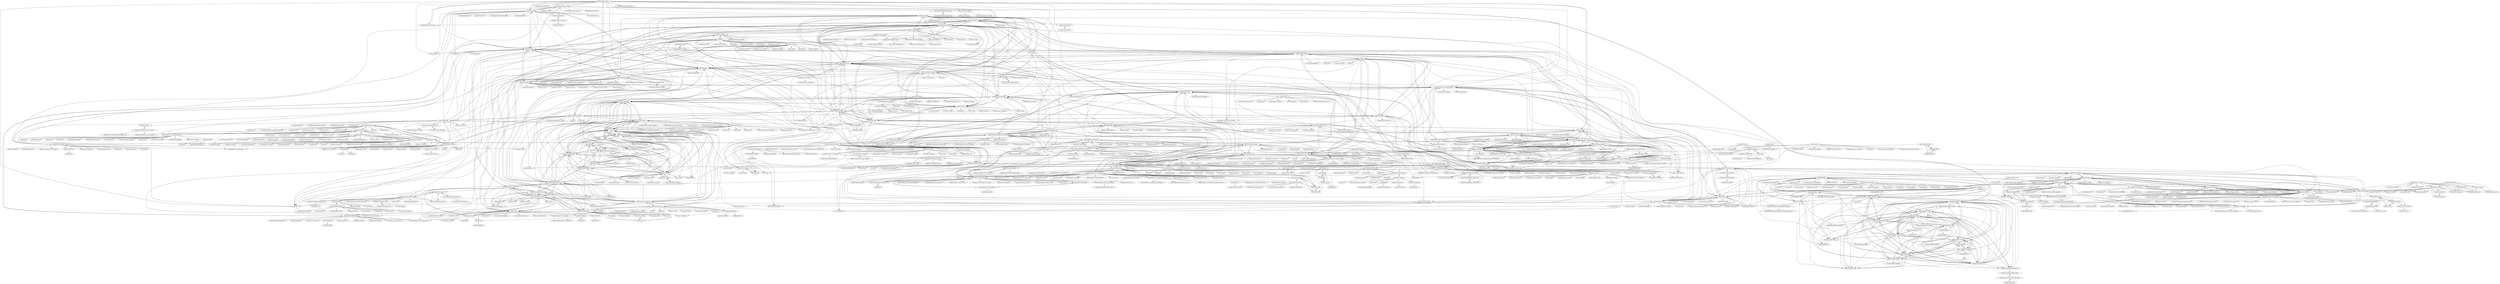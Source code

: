 digraph G {
"XavierBerger/RPi-Monitor" -> "XavierBerger/RPi-Monitor-deb"
"XavierBerger/RPi-Monitor" -> "framps/raspiBackup"
"XavierBerger/RPi-Monitor" -> "davidferguson/pibakery"
"XavierBerger/RPi-Monitor" -> "billw2/rpi-clone"
"XavierBerger/RPi-Monitor" -> "imjacobclark/Raspcontrol" ["e"=1]
"XavierBerger/RPi-Monitor" -> "pivpn/pivpn" ["e"=1]
"XavierBerger/RPi-Monitor" -> "Fourdee/DietPi" ["e"=1]
"XavierBerger/RPi-Monitor" -> "Hexxeh/rpi-firmware"
"XavierBerger/RPi-Monitor" -> "Hexxeh/rpi-update"
"XavierBerger/RPi-Monitor" -> "azlux/log2ram" ["e"=1]
"XavierBerger/RPi-Monitor" -> "michaelmiklis/docker-rpi-monitor"
"XavierBerger/RPi-Monitor" -> "pucherot/Pi.Alert" ["e"=1]
"XavierBerger/RPi-Monitor" -> "jmcerrejon/PiKISS"
"XavierBerger/RPi-Monitor" -> "Drewsif/PiShrink"
"XavierBerger/RPi-Monitor" -> "silvanmelchior/RPi_Cam_Web_Interface"
"big5824/Picopter" -> "big5824/Quadrocopter"
"big5824/Picopter" -> "vjaunet/QUADCOPTER"
"notro/fbtft" -> "tasanakorn/rpi-fbcp"
"notro/fbtft" -> "juj/fbcp-ili9341"
"notro/fbtft" -> "littlevgl/lvgl" ["e"=1]
"notro/fbtft" -> "swkim01/waveshare-dtoverlays"
"notro/fbtft" -> "esp8266/esp8266-wiki" ["e"=1]
"notro/fbtft" -> "notro/tinydrm"
"notro/fbtft" -> "watterott/RPi-Display"
"notro/fbtft" -> "pfalcon/esp-open-sdk" ["e"=1]
"notro/fbtft" -> "adafruit/Adafruit-GFX-Library" ["e"=1]
"notro/fbtft" -> "olikraus/u8glib" ["e"=1]
"notro/fbtft" -> "achimdoebler/UGUI" ["e"=1]
"notro/fbtft" -> "jeelabs/esp-link" ["e"=1]
"notro/fbtft" -> "Bodmer/TFT_eSPI" ["e"=1]
"notro/fbtft" -> "espressif/esp32-nesemu" ["e"=1]
"notro/fbtft" -> "goodtft/LCD-show"
"pftf/RPi3" -> "pftf/RPi4"
"bztsrc/raspi3-tutorial" -> "isometimes/rpi4-osdev"
"bztsrc/raspi3-tutorial" -> "rsta2/circle"
"bztsrc/raspi3-tutorial" -> "dwelch67/raspberrypi"
"bztsrc/raspi3-tutorial" -> "s-matyukevich/raspberry-pi-os" ["e"=1]
"bztsrc/raspi3-tutorial" -> "LdB-ECM/Raspberry-Pi"
"bztsrc/raspi3-tutorial" -> "rust-embedded/rust-raspberrypi-OS-tutorials" ["e"=1]
"bztsrc/raspi3-tutorial" -> "BrianSidebotham/arm-tutorial-rpi"
"bztsrc/raspi3-tutorial" -> "PeterLemon/RaspberryPi"
"bztsrc/raspi3-tutorial" -> "rust-embedded/rust-raspi3-OS-tutorials" ["e"=1]
"bztsrc/raspi3-tutorial" -> "rsta2/uspi"
"bztsrc/raspi3-tutorial" -> "cirosantilli/x86-bare-metal-examples" ["e"=1]
"bztsrc/raspi3-tutorial" -> "cirosantilli/linux-kernel-module-cheat" ["e"=1]
"bztsrc/raspi3-tutorial" -> "christinaa/rpi-open-firmware"
"bztsrc/raspi3-tutorial" -> "jserv/mini-arm-os" ["e"=1]
"bztsrc/raspi3-tutorial" -> "hermanhermitage/videocoreiv"
"christinaa/rpi-open-firmware" -> "hermanhermitage/videocoreiv"
"christinaa/rpi-open-firmware" -> "librerpi/rpi-open-firmware"
"christinaa/rpi-open-firmware" -> "itszor/vc4-toolchain"
"christinaa/rpi-open-firmware" -> "christinaa/LLVM-VideoCore4"
"christinaa/rpi-open-firmware" -> "hermanhermitage/videocoreiv-qpu"
"christinaa/rpi-open-firmware" -> "puppeh/vc4-toolchain"
"christinaa/rpi-open-firmware" -> "dwelch67/raspberrypi"
"christinaa/rpi-open-firmware" -> "rsta2/circle"
"christinaa/rpi-open-firmware" -> "bztsrc/raspi3-tutorial"
"christinaa/rpi-open-firmware" -> "raspberrypi/userland"
"christinaa/rpi-open-firmware" -> "nineties/py-videocore"
"christinaa/rpi-open-firmware" -> "PeterLemon/RaspberryPi"
"christinaa/rpi-open-firmware" -> "LdB-ECM/Raspberry-Pi"
"christinaa/rpi-open-firmware" -> "Yours3lf/rpi-vk-driver"
"christinaa/rpi-open-firmware" -> "rsta2/uspi"
"doe300/VC4CL" -> "doe300/VC4C"
"doe300/VC4CL" -> "nineties/py-videocore"
"doe300/VC4CL" -> "mn416/QPULib"
"doe300/VC4CL" -> "Idein/py-videocore6"
"doe300/VC4CL" -> "doe300/VC4CLStdLib"
"doe300/VC4CL" -> "hermanhermitage/videocoreiv"
"doe300/VC4CL" -> "hermanhermitage/videocoreiv-qpu"
"doe300/VC4CL" -> "Yours3lf/rpi-vk-driver"
"doe300/VC4CL" -> "thortex/rpi3-opencv"
"doe300/VC4CL" -> "Idein/qmkl"
"doe300/VC4CL" -> "pocl/pocl" ["e"=1]
"doe300/VC4CL" -> "google/clspv" ["e"=1]
"doe300/VC4CL" -> "raspberrypi/userland"
"doe300/VC4CL" -> "krrishnarraj/clpeak" ["e"=1]
"doe300/VC4CL" -> "rsta2/circle"
"raspberrypi/linux" -> "raspberrypi/firmware"
"raspberrypi/linux" -> "raspberrypi/documentation"
"raspberrypi/linux" -> "raspberrypi/tools"
"raspberrypi/linux" -> "raspberrypi/userland"
"raspberrypi/linux" -> "raspberrypi/noobs"
"raspberrypi/linux" -> "dwelch67/raspberrypi"
"raspberrypi/linux" -> "Hexxeh/rpi-update"
"raspberrypi/linux" -> "arduino/Arduino" ["e"=1]
"raspberrypi/linux" -> "s-matyukevich/raspberry-pi-os" ["e"=1]
"raspberrypi/linux" -> "torvalds/linux" ["e"=1]
"raspberrypi/linux" -> "u-boot/u-boot" ["e"=1]
"raspberrypi/linux" -> "openwrt/openwrt" ["e"=1]
"raspberrypi/linux" -> "zephyrproject-rtos/zephyr" ["e"=1]
"raspberrypi/linux" -> "systemd/systemd" ["e"=1]
"raspberrypi/linux" -> "RT-Thread/rt-thread" ["e"=1]
"ICTeam28/PiFox" -> "Tetris-Duel-Team/Tetris-Duel"
"ICTeam28/PiFox" -> "PeterLemon/RaspberryPi"
"ICTeam28/PiFox" -> "phire/hackdriver"
"ICTeam28/PiFox" -> "rsta2/uspi"
"ICTeam28/PiFox" -> "ICTeam28/PiEmu"
"ICTeam28/PiFox" -> "Chadderz121/csud"
"ICTeam28/PiFox" -> "xu-ji/assembly_chess"
"ICTeam28/PiFox" -> "hermanhermitage/videocoreiv"
"ICTeam28/PiFox" -> "brianwiddas/pi-baremetal"
"ICTeam28/PiFox" -> "dwelch67/raspberrypi"
"ICTeam28/PiFox" -> "BrianSidebotham/arm-tutorial-rpi"
"raspberrypi/tools" -> "raspberrypi/userland"
"raspberrypi/tools" -> "raspberrypi/firmware"
"raspberrypi/tools" -> "raspberrypi/linux"
"raspberrypi/tools" -> "raspberrypi/documentation"
"raspberrypi/tools" -> "raspberrypi/noobs"
"raspberrypi/tools" -> "raspberrypi/usbboot"
"raspberrypi/tools" -> "Hexxeh/rpi-update"
"raspberrypi/tools" -> "raspberrypi/quake3"
"raspberrypi/tools" -> "Hexxeh/rpi-firmware"
"raspberrypi/tools" -> "WiringPi/WiringPi"
"raspberrypi/tools" -> "dwelch67/raspberrypi"
"raspberrypi/tools" -> "raspberrypi/target_fs"
"raspberrypi/tools" -> "dhruvvyas90/qemu-rpi-kernel"
"raspberrypi/tools" -> "raspberrypi/hats"
"raspberrypi/tools" -> "hermanhermitage/videocoreiv"
"raspberrypi/documentation" -> "raspberrypi/firmware"
"raspberrypi/documentation" -> "raspberrypi/linux"
"raspberrypi/documentation" -> "raspberrypi/noobs"
"raspberrypi/documentation" -> "raspberrypi/tools"
"raspberrypi/documentation" -> "raspberrypi/userland"
"raspberrypi/documentation" -> "thibmaek/awesome-raspberry-pi" ["e"=1]
"raspberrypi/documentation" -> "dwelch67/raspberrypi"
"raspberrypi/documentation" -> "RetroPie/RetroPie-Setup" ["e"=1]
"raspberrypi/documentation" -> "adafruit/Adafruit-Raspberry-Pi-Python-Code"
"raspberrypi/documentation" -> "waveform80/picamera"
"raspberrypi/documentation" -> "samjabrahams/tensorflow-on-raspberry-pi" ["e"=1]
"raspberrypi/documentation" -> "Hexxeh/rpi-update"
"raspberrypi/documentation" -> "s-matyukevich/raspberry-pi-os" ["e"=1]
"raspberrypi/documentation" -> "micropython/micropython" ["e"=1]
"raspberrypi/documentation" -> "arduino/Arduino" ["e"=1]
"ZoneMinder/zoneminder" -> "pliablepixels/zmNinja"
"ZoneMinder/zoneminder" -> "pliablepixels/zmeventnotification"
"ZoneMinder/zoneminder" -> "ispysoftware/iSpy"
"ZoneMinder/zoneminder" -> "Motion-Project/motion"
"ZoneMinder/zoneminder" -> "ZoneMinder/zmdockerfiles"
"ZoneMinder/zoneminder" -> "ccrisan/motioneye"
"ZoneMinder/zoneminder" -> "blakeblackshear/frigate" ["e"=1]
"ZoneMinder/zoneminder" -> "moeiscool/Shinobi"
"ZoneMinder/zoneminder" -> "ZoneMinder/zmNinja"
"ZoneMinder/zoneminder" -> "dlandon/zoneminder"
"ZoneMinder/zoneminder" -> "ShinobiCCTV/Shinobi"
"ZoneMinder/zoneminder" -> "ccrisan/motioneyeos"
"ZoneMinder/zoneminder" -> "pliablepixels/zmMagik"
"ZoneMinder/zoneminder" -> "openmediavault/openmediavault" ["e"=1]
"ZoneMinder/zoneminder" -> "linuxserver/Heimdall" ["e"=1]
"framps/raspiBackup" -> "billw2/rpi-clone"
"framps/raspiBackup" -> "raspberrypi-ui/piclone"
"framps/raspiBackup" -> "XavierBerger/RPi-Monitor"
"framps/raspiBackup" -> "Drewsif/PiShrink"
"framps/raspiBackup" -> "seamusdemora/RonR-RPi-image-utils"
"framps/raspiBackup" -> "openhab/openhabian"
"framps/raspiBackup" -> "stevejenkins/pihole-cloudsync" ["e"=1]
"framps/raspiBackup" -> "lkn94/RaspberryBackup"
"framps/raspiBackup" -> "aweijnitz/pi_backup"
"framps/raspiBackup" -> "vmstan/gravity-sync" ["e"=1]
"framps/raspiBackup" -> "azlux/log2ram" ["e"=1]
"framps/raspiBackup" -> "pivpn/pivpn" ["e"=1]
"framps/raspiBackup" -> "pimoroni/fanshim-python"
"ccrisan/motioneyeos" -> "ccrisan/motioneye"
"ccrisan/motioneyeos" -> "Motion-Project/motion"
"ccrisan/motioneyeos" -> "ccrisan/motionpie" ["e"=1]
"ccrisan/motioneyeos" -> "arendst/Sonoff-Tasmota" ["e"=1]
"ccrisan/motioneyeos" -> "silvanmelchior/RPi_Cam_Web_Interface"
"ccrisan/motioneyeos" -> "pivpn/pivpn" ["e"=1]
"ccrisan/motioneyeos" -> "EliasKotlyar/Xiaomi-Dafang-Hacks" ["e"=1]
"ccrisan/motioneyeos" -> "MichMich/MagicMirror" ["e"=1]
"ccrisan/motioneyeos" -> "RetroPie/RetroPie-Setup" ["e"=1]
"ccrisan/motioneyeos" -> "blakeblackshear/frigate" ["e"=1]
"ccrisan/motioneyeos" -> "spacehuhn/esp8266_deauther" ["e"=1]
"ccrisan/motioneyeos" -> "pi-hole/pi-hole" ["e"=1]
"ccrisan/motioneyeos" -> "merbanan/rtl_433" ["e"=1]
"ccrisan/motioneyeos" -> "foosel/OctoPrint" ["e"=1]
"ccrisan/motioneyeos" -> "tzapu/WiFiManager" ["e"=1]
"Botspot/wor-flasher" -> "Botspot/pi-apps"
"Botspot/wor-flasher" -> "worproject/RPi-Windows-Drivers"
"Botspot/wor-flasher" -> "Botspot/vdesktop"
"Botspot/wor-flasher" -> "Botspot/Pi-Power-Tools"
"Botspot/wor-flasher" -> "procount/pinn"
"Botspot/wor-flasher" -> "Botspot/cloudbuddy"
"Botspot/wor-flasher" -> "raspberrypi/rpi-imager"
"Botspot/wor-flasher" -> "FydeOS/chromium_os-raspberry_pi"
"Botspot/wor-flasher" -> "jmcerrejon/PiKISS"
"Botspot/wor-flasher" -> "Botspot/Windows-10"
"Botspot/wor-flasher" -> "AmirDahan/WoR-ControlPanel"
"Botspot/wor-flasher" -> "phoenixbyrd/TwisterOS"
"worproject/RPi-Windows-Drivers" -> "raspberrypi/windows-drivers"
"worproject/RPi-Windows-Drivers" -> "pftf/RPi4"
"worproject/RPi-Windows-Drivers" -> "worproject/WoR-Translations"
"worproject/RPi-Windows-Drivers" -> "driver1998/PiMon"
"worproject/RPi-Windows-Drivers" -> "Botspot/wor-flasher"
"worproject/RPi-Windows-Drivers" -> "worproject/RPi-UEFI"
"Motion-Project/motion" -> "ccrisan/motioneye"
"Motion-Project/motion" -> "ccrisan/motioneyeos"
"Motion-Project/motion" -> "ZoneMinder/zoneminder"
"Motion-Project/motion" -> "jacksonliam/mjpg-streamer"
"Motion-Project/motion" -> "mpromonet/v4l2rtspserver" ["e"=1]
"Motion-Project/motion" -> "motioneye-project/motioneye"
"Motion-Project/motion" -> "moeiscool/Shinobi"
"Motion-Project/motion" -> "blakeblackshear/frigate" ["e"=1]
"Motion-Project/motion" -> "silvanmelchior/RPi_Cam_Web_Interface"
"Motion-Project/motion" -> "arendst/Sonoff-Tasmota" ["e"=1]
"Motion-Project/motion" -> "merbanan/rtl_433" ["e"=1]
"Motion-Project/motion" -> "EliasKotlyar/Xiaomi-Dafang-Hacks" ["e"=1]
"Motion-Project/motion" -> "ZoneMinder/ZoneMinder"
"Motion-Project/motion" -> "pivpn/pivpn" ["e"=1]
"Motion-Project/motion" -> "raspberrypi/userland"
"ccrisan/motioneye" -> "ccrisan/motioneyeos"
"ccrisan/motioneye" -> "Motion-Project/motion"
"ccrisan/motioneye" -> "ZoneMinder/zoneminder"
"ccrisan/motioneye" -> "EliasKotlyar/Xiaomi-Dafang-Hacks" ["e"=1]
"ccrisan/motioneye" -> "blakeblackshear/frigate" ["e"=1]
"ccrisan/motioneye" -> "silvanmelchior/RPi_Cam_Web_Interface"
"ccrisan/motioneye" -> "arendst/Sonoff-Tasmota" ["e"=1]
"ccrisan/motioneye" -> "moeiscool/Shinobi"
"ccrisan/motioneye" -> "xoseperez/espurna" ["e"=1]
"ccrisan/motioneye" -> "letscontrolit/ESPEasy" ["e"=1]
"ccrisan/motioneye" -> "merbanan/rtl_433" ["e"=1]
"ccrisan/motioneye" -> "ct-Open-Source/tuya-convert" ["e"=1]
"ccrisan/motioneye" -> "pivpn/pivpn" ["e"=1]
"ccrisan/motioneye" -> "pkozul/ha-floorplan" ["e"=1]
"ccrisan/motioneye" -> "mpromonet/v4l2rtspserver" ["e"=1]
"jacksonliam/mjpg-streamer" -> "codewithpassion/mjpg-streamer"
"jacksonliam/mjpg-streamer" -> "silvanmelchior/RPi_Cam_Web_Interface"
"jacksonliam/mjpg-streamer" -> "mpromonet/v4l2rtspserver" ["e"=1]
"jacksonliam/mjpg-streamer" -> "Motion-Project/motion"
"jacksonliam/mjpg-streamer" -> "pikvm/ustreamer" ["e"=1]
"jacksonliam/mjpg-streamer" -> "waveform80/pistreaming"
"jacksonliam/mjpg-streamer" -> "foosel/OctoPrint" ["e"=1]
"jacksonliam/mjpg-streamer" -> "cncjs/cncjs" ["e"=1]
"jacksonliam/mjpg-streamer" -> "guysoft/OctoPi" ["e"=1]
"jacksonliam/mjpg-streamer" -> "richardghirst/PiBits"
"jacksonliam/mjpg-streamer" -> "raspberrypi/userland"
"jacksonliam/mjpg-streamer" -> "waveform80/picamera"
"jacksonliam/mjpg-streamer" -> "ccrisan/motioneyeos"
"jacksonliam/mjpg-streamer" -> "jeelabs/esp-link" ["e"=1]
"jacksonliam/mjpg-streamer" -> "notro/fbtft"
"phracker/MacOSX-SDKs" -> "devernay/xcodelegacy"
"phracker/MacOSX-SDKs" -> "tpoechtrager/osxcross"
"phracker/MacOSX-SDKs" -> "tpoechtrager/cctools-port"
"phracker/MacOSX-SDKs" -> "gdbinit/MachOView" ["e"=1]
"phracker/MacOSX-SDKs" -> "nygard/class-dump" ["e"=1]
"phracker/MacOSX-SDKs" -> "sparkle-project/Sparkle" ["e"=1]
"phracker/MacOSX-SDKs" -> "obfuscator-llvm/obfuscator" ["e"=1]
"phracker/MacOSX-SDKs" -> "munki/macadmin-scripts" ["e"=1]
"phracker/MacOSX-SDKs" -> "michalmalik/osx-re-101" ["e"=1]
"phracker/MacOSX-SDKs" -> "KhronosGroup/MoltenVK" ["e"=1]
"phracker/MacOSX-SDKs" -> "leetal/ios-cmake" ["e"=1]
"phracker/MacOSX-SDKs" -> "multiarch/crossbuild"
"phracker/MacOSX-SDKs" -> "fjh658/IDA7.0_SP" ["e"=1]
"phracker/MacOSX-SDKs" -> "jmpews/Dobby" ["e"=1]
"phracker/MacOSX-SDKs" -> "PureDarwin/PureDarwin" ["e"=1]
"lukechilds/dockerpi" -> "dhruvvyas90/qemu-rpi-kernel"
"lukechilds/dockerpi" -> "hardillb/rpi-gadget-image-creator"
"lukechilds/dockerpi" -> "pikvm/ustreamer" ["e"=1]
"lukechilds/dockerpi" -> "multiarch/qemu-user-static"
"lukechilds/dockerpi" -> "RPi-Distro/pi-gen"
"lukechilds/dockerpi" -> "Drewsif/PiShrink"
"lukechilds/dockerpi" -> "mkaczanowski/packer-builder-arm"
"lukechilds/dockerpi" -> "ryankurte/docker-rpi-emu"
"lukechilds/dockerpi" -> "Pro/raspi-toolchain"
"lukechilds/dockerpi" -> "guysoft/CustomPiOS" ["e"=1]
"lukechilds/dockerpi" -> "billw2/rpi-clone"
"lukechilds/dockerpi" -> "tiny-pilot/tinypilot" ["e"=1]
"lukechilds/dockerpi" -> "dockcross/dockcross"
"lukechilds/dockerpi" -> "aind-containers/aind" ["e"=1]
"lukechilds/dockerpi" -> "gpiozero/gpiozero"
"Drewsif/PiShrink" -> "billw2/rpi-clone"
"Drewsif/PiShrink" -> "RPi-Distro/pi-gen"
"Drewsif/PiShrink" -> "billz/raspap-webgui"
"Drewsif/PiShrink" -> "qrti/shrink"
"Drewsif/PiShrink" -> "framps/raspiBackup"
"Drewsif/PiShrink" -> "azlux/log2ram" ["e"=1]
"Drewsif/PiShrink" -> "pivpn/pivpn" ["e"=1]
"Drewsif/PiShrink" -> "thibmaek/awesome-raspberry-pi" ["e"=1]
"Drewsif/PiShrink" -> "RaspAP/raspap-webgui"
"Drewsif/PiShrink" -> "raspberrypi/firmware"
"Drewsif/PiShrink" -> "dhruvvyas90/qemu-rpi-kernel"
"Drewsif/PiShrink" -> "ccrisan/motioneyeos"
"Drewsif/PiShrink" -> "ccrisan/motioneye"
"Drewsif/PiShrink" -> "raspberrypi/rpi-eeprom"
"Drewsif/PiShrink" -> "MichaIng/DietPi" ["e"=1]
"hallard/ArduiPi_OLED" -> "hallard/ArduiPi_SSD1306"
"SharpAI/DeepCamera" -> "mkocabas/EpipolarPose" ["e"=1]
"SharpAI/DeepCamera" -> "huggingface/pytorch-pretrained-BigGAN" ["e"=1]
"SharpAI/DeepCamera" -> "roflcoopter/viseron" ["e"=1]
"SharpAI/DeepCamera" -> "moeiscool/Shinobi"
"SharpAI/DeepCamera" -> "ZoneMinder/zoneminder"
"SharpAI/DeepCamera" -> "BrandonJoffe/home_surveillance"
"SharpAI/DeepCamera" -> "blakeblackshear/frigate" ["e"=1]
"SharpAI/DeepCamera" -> "polarisZhao/awesome-face" ["e"=1]
"SharpAI/DeepCamera" -> "nielsfaber/alarmo" ["e"=1]
"SharpAI/DeepCamera" -> "LeonLok/Multi-Camera-Live-Object-Tracking" ["e"=1]
"SharpAI/DeepCamera" -> "abhiTronix/vidgear" ["e"=1]
"SharpAI/DeepCamera" -> "foolwood/SiamMask" ["e"=1]
"SharpAI/DeepCamera" -> "becauseofAI/MobileFace" ["e"=1]
"SharpAI/DeepCamera" -> "ShinobiCCTV/Shinobi"
"SharpAI/DeepCamera" -> "moli232777144/mobilefacenet-mxnet" ["e"=1]
"dwelch67/raspberrypi" -> "bztsrc/raspi3-tutorial"
"dwelch67/raspberrypi" -> "BrianSidebotham/arm-tutorial-rpi"
"dwelch67/raspberrypi" -> "PeterLemon/RaspberryPi"
"dwelch67/raspberrypi" -> "rsta2/circle"
"dwelch67/raspberrypi" -> "raspberrypi/firmware"
"dwelch67/raspberrypi" -> "hermanhermitage/videocoreiv"
"dwelch67/raspberrypi" -> "rsta2/uspi"
"dwelch67/raspberrypi" -> "brianwiddas/pi-baremetal"
"dwelch67/raspberrypi" -> "Chadderz121/csud"
"dwelch67/raspberrypi" -> "LdB-ECM/Raspberry-Pi"
"dwelch67/raspberrypi" -> "s-matyukevich/raspberry-pi-os" ["e"=1]
"dwelch67/raspberrypi" -> "Chadderz121/bakingpi-www"
"dwelch67/raspberrypi" -> "raspberrypi/linux"
"dwelch67/raspberrypi" -> "christinaa/rpi-open-firmware"
"dwelch67/raspberrypi" -> "ICTeam28/PiFox"
"initialstate/pi-sensor-free-presence-detector" -> "initialstate/pi-process-dashboard"
"Botspot/pi-apps" -> "jmcerrejon/PiKISS"
"Botspot/pi-apps" -> "ptitSeb/box86" ["e"=1]
"Botspot/pi-apps" -> "Botspot/wor-flasher"
"Botspot/pi-apps" -> "Botspot/Pi-Power-Tools"
"Botspot/pi-apps" -> "procount/pinn"
"Botspot/pi-apps" -> "Jack477/CommanderPi"
"Botspot/pi-apps" -> "Botspot/vdesktop"
"Botspot/pi-apps" -> "FydeOS/chromium_os-raspberry_pi"
"Botspot/pi-apps" -> "ptitSeb/box64" ["e"=1]
"Botspot/pi-apps" -> "RichardMidnight/pi-safe"
"Botspot/pi-apps" -> "RaspAP/raspap-webgui"
"Botspot/pi-apps" -> "raspberrypi/rpi-imager"
"Botspot/pi-apps" -> "techcoder20/MacOSBigSurThemeConverter"
"Botspot/pi-apps" -> "wimpysworld/desktopify"
"Botspot/pi-apps" -> "novaspirit/pi-hosted" ["e"=1]
"jmcerrejon/PiKISS" -> "Botspot/pi-apps"
"jmcerrejon/PiKISS" -> "procount/pinn"
"jmcerrejon/PiKISS" -> "ptitSeb/box86" ["e"=1]
"jmcerrejon/PiKISS" -> "Jack477/CommanderPi"
"jmcerrejon/PiKISS" -> "FydeOS/chromium_os-raspberry_pi"
"jmcerrejon/PiKISS" -> "wimpysworld/desktopify"
"jmcerrejon/PiKISS" -> "Botspot/Pi-Power-Tools"
"jmcerrejon/PiKISS" -> "SelfhostedPro/selfhosted_templates" ["e"=1]
"jmcerrejon/PiKISS" -> "Botspot/wor-flasher"
"jmcerrejon/PiKISS" -> "RichardMidnight/pi-safe"
"jmcerrejon/PiKISS" -> "blackout314/awesome-raspberry-pi" ["e"=1]
"jmcerrejon/PiKISS" -> "Yours3lf/rpi-vk-driver"
"jmcerrejon/PiKISS" -> "muldjord/skyscraper" ["e"=1]
"jmcerrejon/PiKISS" -> "maxnet/berryboot"
"jmcerrejon/PiKISS" -> "XavierBerger/RPi-Monitor"
"raspberrypi/firmware" -> "raspberrypi/linux"
"raspberrypi/firmware" -> "raspberrypi/userland"
"raspberrypi/firmware" -> "raspberrypi/tools"
"raspberrypi/firmware" -> "raspberrypi/documentation"
"raspberrypi/firmware" -> "dwelch67/raspberrypi"
"raspberrypi/firmware" -> "Hexxeh/rpi-update"
"raspberrypi/firmware" -> "raspberrypi/noobs"
"raspberrypi/firmware" -> "Hexxeh/rpi-firmware"
"raspberrypi/firmware" -> "raspberrypi/rpi-eeprom"
"raspberrypi/firmware" -> "hermanhermitage/videocoreiv"
"raspberrypi/firmware" -> "pftf/RPi4"
"raspberrypi/firmware" -> "bztsrc/raspi3-tutorial"
"raspberrypi/firmware" -> "BrianSidebotham/arm-tutorial-rpi"
"raspberrypi/firmware" -> "RPi-Distro/pi-gen"
"raspberrypi/firmware" -> "notro/fbtft"
"raspberrypi/noobs" -> "raspberrypi/documentation"
"raspberrypi/noobs" -> "raspberrypi/firmware"
"raspberrypi/noobs" -> "raspberrypi/tools"
"raspberrypi/noobs" -> "raspberrypi/userland"
"raspberrypi/noobs" -> "procount/pinn"
"raspberrypi/noobs" -> "raspberrypi/linux"
"raspberrypi/noobs" -> "maxnet/berryboot"
"raspberrypi/noobs" -> "raspberrypi/usbboot"
"raspberrypi/noobs" -> "raspberrypi/rpi-imager"
"raspberrypi/noobs" -> "raspberrypi/hats"
"raspberrypi/noobs" -> "raspberrypi/quake3"
"raspberrypi/noobs" -> "RetroPie/RetroPie-Setup" ["e"=1]
"raspberrypi/noobs" -> "Hexxeh/rpi-update"
"raspberrypi/noobs" -> "lanceseidman/PiCAST" ["e"=1]
"raspberrypi/noobs" -> "raspberrypi/rpi-eeprom"
"raspberrypi/usbboot" -> "raspberrypi/rpi-eeprom"
"raspberrypi/usbboot" -> "raspberrypi/usbbootgui"
"raspberrypi/usbboot" -> "raspberrypi/piserver"
"raspberrypi/usbboot" -> "pyavitz/rpi-img-builder"
"raspberrypi/usbboot" -> "raspberrypi/tools"
"raspberrypi/usbboot" -> "raspberrypi/gpioexpander"
"raspberrypi/usbboot" -> "raspberrypi/utils"
"raspberrypi/usbboot" -> "raspberrypi/noobs"
"raspberrypi/usbboot" -> "raspberrypi/rpi-imager"
"raspberrypi/usbboot" -> "raspberrypi/pico-bootrom" ["e"=1]
"raspberrypi/usbboot" -> "raspberrypi/firmware"
"raspberrypi/usbboot" -> "pftf/RPi4"
"raspberrypi/usbboot" -> "raspberrypi/documentation"
"raspberrypi/usbboot" -> "raspberrypi/userland"
"raspberrypi/usbboot" -> "geerlingguy/raspberry-pi-pcie-devices" ["e"=1]
"raspberrypi/userland" -> "raspberrypi/firmware"
"raspberrypi/userland" -> "raspberrypi/tools"
"raspberrypi/userland" -> "hermanhermitage/videocoreiv"
"raspberrypi/userland" -> "raspberrypi/noobs"
"raspberrypi/userland" -> "raspberrypi/linux"
"raspberrypi/userland" -> "raspberrypi/documentation"
"raspberrypi/userland" -> "waveform80/picamera"
"raspberrypi/userland" -> "Hexxeh/rpi-update"
"raspberrypi/userland" -> "dwelch67/raspberrypi"
"raspberrypi/userland" -> "mn416/QPULib"
"raspberrypi/userland" -> "popcornmix/omxplayer"
"raspberrypi/userland" -> "richardghirst/PiBits"
"raspberrypi/userland" -> "hermanhermitage/videocoreiv-qpu"
"raspberrypi/userland" -> "Hexxeh/rpi-firmware"
"raspberrypi/userland" -> "doe300/VC4CL"
"silvanmelchior/RPi_Cam_Web_Interface" -> "waveform80/picamera"
"silvanmelchior/RPi_Cam_Web_Interface" -> "jacksonliam/mjpg-streamer"
"silvanmelchior/RPi_Cam_Web_Interface" -> "ccrisan/motioneyeos"
"silvanmelchior/RPi_Cam_Web_Interface" -> "waveform80/pistreaming"
"silvanmelchior/RPi_Cam_Web_Interface" -> "ccrisan/motioneye"
"silvanmelchior/RPi_Cam_Web_Interface" -> "mpromonet/v4l2rtspserver" ["e"=1]
"silvanmelchior/RPi_Cam_Web_Interface" -> "BreeeZe/rpos" ["e"=1]
"silvanmelchior/RPi_Cam_Web_Interface" -> "silvanmelchior/userland"
"silvanmelchior/RPi_Cam_Web_Interface" -> "pageauc/pi-timolo"
"silvanmelchior/RPi_Cam_Web_Interface" -> "billz/raspap-webgui"
"silvanmelchior/RPi_Cam_Web_Interface" -> "Motion-Project/motion"
"silvanmelchior/RPi_Cam_Web_Interface" -> "roberttidey/userland"
"silvanmelchior/RPi_Cam_Web_Interface" -> "kclyu/rpi-webrtc-streamer" ["e"=1]
"silvanmelchior/RPi_Cam_Web_Interface" -> "richardghirst/PiBits"
"silvanmelchior/RPi_Cam_Web_Interface" -> "raspberrypi/userland"
"dockcross/dockcross" -> "multiarch/crossbuild"
"dockcross/dockcross" -> "crosstool-ng/crosstool-ng" ["e"=1]
"dockcross/dockcross" -> "multiarch/qemu-user-static"
"dockcross/dockcross" -> "ruslo/polly" ["e"=1]
"dockcross/dockcross" -> "sdt/docker-raspberry-pi-cross-compiler"
"dockcross/dockcross" -> "pypa/manylinux" ["e"=1]
"dockcross/dockcross" -> "onqtam/doctest" ["e"=1]
"dockcross/dockcross" -> "google/bloaty" ["e"=1]
"dockcross/dockcross" -> "tpoechtrager/osxcross"
"dockcross/dockcross" -> "hanickadot/compile-time-regular-expressions" ["e"=1]
"dockcross/dockcross" -> "lief-project/LIEF" ["e"=1]
"dockcross/dockcross" -> "ericniebler/range-v3" ["e"=1]
"dockcross/dockcross" -> "conan-io/conan" ["e"=1]
"dockcross/dockcross" -> "onqtam/awesome-cmake" ["e"=1]
"dockcross/dockcross" -> "mxe/mxe"
"balloob/home-assistant" -> "openhab/openhab"
"balloob/home-assistant" -> "cantino/huginn" ["e"=1]
"balloob/home-assistant" -> "keen/dashboards" ["e"=1]
"balloob/home-assistant" -> "jasperproject/jasper-client" ["e"=1]
"balloob/home-assistant" -> "yhat/db.py" ["e"=1]
"balloob/home-assistant" -> "schollz/find" ["e"=1]
"balloob/home-assistant" -> "redodo/tortilla" ["e"=1]
"balloob/home-assistant" -> "s16h/py-must-watch" ["e"=1]
"balloob/home-assistant" -> "danielquinn/paperless" ["e"=1]
"balloob/home-assistant" -> "fastmonkeys/stellar" ["e"=1]
"balloob/home-assistant" -> "Russell91/pythonpy" ["e"=1]
"balloob/home-assistant" -> "KeyboardFire/mkcast" ["e"=1]
"balloob/home-assistant" -> "mahmoud/boltons" ["e"=1]
"balloob/home-assistant" -> "Jahaja/psdash" ["e"=1]
"balloob/home-assistant" -> "sampsyo/beets" ["e"=1]
"eclipse/smarthome" -> "openhab/openhab2"
"eclipse/smarthome" -> "openhab/openhab2-addons"
"eclipse/smarthome" -> "openhab/openhab"
"eclipse/smarthome" -> "openhab/openhab-distro"
"eclipse/smarthome" -> "openhab/openhab.android"
"eclipse/smarthome" -> "openhab/openhab-vscode"
"eclipse/smarthome" -> "openhab/openhab-docs"
"eclipse/smarthome" -> "cdjackson/HABmin"
"eclipse/smarthome" -> "cdjackson/HABmin2"
"eclipse/smarthome" -> "openhab/openhab-cloud"
"eclipse/smarthome" -> "openhab/openhab-core"
"eclipse/smarthome" -> "openhab/openhabian"
"eclipse/smarthome" -> "eclipse/kura" ["e"=1]
"eclipse/smarthome" -> "openhab/openhab-docker"
"eclipse/smarthome" -> "openhab/org.openhab.binding.zwave"
"WiringPi/WiringPi" -> "WiringPi/WiringPi-Python"
"WiringPi/WiringPi" -> "joan2937/pigpio"
"WiringPi/WiringPi" -> "Pi4J/pi4j" ["e"=1]
"WiringPi/WiringPi" -> "raspberrypi/tools"
"WiringPi/WiringPi" -> "ninjablocks/433Utils" ["e"=1]
"WiringPi/WiringPi" -> "adafruit/Adafruit-Raspberry-Pi-Python-Code"
"WiringPi/WiringPi" -> "raspberrypi/userland"
"WiringPi/WiringPi" -> "raspberrypi/linux"
"WiringPi/WiringPi" -> "raspberrypi/firmware"
"WiringPi/WiringPi" -> "WiringPi/WiringPi-PHP"
"WiringPi/WiringPi" -> "raspberrypi/documentation"
"WiringPi/WiringPi" -> "jacksonliam/mjpg-streamer"
"WiringPi/WiringPi" -> "raspberrypi/pico-sdk" ["e"=1]
"WiringPi/WiringPi" -> "gpiozero/gpiozero"
"WiringPi/WiringPi" -> "libusb/libusb" ["e"=1]
"WiringPi/WiringPi-Python" -> "WiringPi/WiringPi"
"WiringPi/WiringPi-Python" -> "WiringPi/WiringPi2-Python"
"WiringPi/WiringPi-Python" -> "WiringPi/WiringPi-PHP"
"WiringPi/WiringPi-Python" -> "Gadgetoid/WiringPi2-Python"
"WiringPi/WiringPi-Python" -> "metachris/RPIO"
"WiringPi/WiringPi-Python" -> "adafruit/Adafruit-Raspberry-Pi-Python-Code"
"WiringPi/WiringPi-Python" -> "quick2wire/quick2wire-python-api" ["e"=1]
"WiringPi/WiringPi-Python" -> "adafruit/Adafruit_Python_GPIO"
"metachris/RPIO" -> "tylerwowen/RPIO"
"metachris/RPIO" -> "richardghirst/PiBits"
"metachris/RPIO" -> "RPi-Distro/python-gpiozero"
"metachris/RPIO" -> "WiringPi/WiringPi2-Python"
"pliablepixels/zmNinja" -> "pliablepixels/zmeventnotification"
"pliablepixels/zmNinja" -> "ZoneMinder/ZoneMinder"
"pliablepixels/zmNinja" -> "ZoneMinder/zoneminder"
"pliablepixels/zmNinja" -> "pliablepixels/zmMagik"
"pliablepixels/zmNinja" -> "moeiscool/Shinobi"
"pliablepixels/zmNinja" -> "goruck/smart-zoneminder"
"pliablepixels/zmNinja" -> "QuantumObject/docker-zoneminder"
"pliablepixels/zmNinja" -> "pliablepixels/zmeventserver"
"pliablepixels/zmNinja" -> "ShinobiCCTV/Shinobi"
"pliablepixels/zmNinja" -> "dlandon/zoneminder"
"pliablepixels/zmNinja" -> "ozonesecurity/ozonebase"
"pliablepixels/zmNinja" -> "ispysoftware/iSpy"
"pliablepixels/zmNinja" -> "ZoneMinder/zmdockerfiles"
"pliablepixels/zmNinja" -> "mopub/mopub-ios-mediation" ["e"=1]
"pliablepixels/zmNinja" -> "STEllAR-GROUP/phylanx" ["e"=1]
"isometimes/rpi4-osdev" -> "bztsrc/raspi3-tutorial"
"isometimes/rpi4-osdev" -> "rsta2/circle"
"isometimes/rpi4-osdev" -> "s-matyukevich/raspberry-pi-os" ["e"=1]
"isometimes/rpi4-osdev" -> "rust-embedded/rust-raspberrypi-OS-tutorials" ["e"=1]
"isometimes/rpi4-osdev" -> "LdB-ECM/Raspberry-Pi"
"isometimes/rpi4-osdev" -> "dwelch67/raspberrypi"
"isometimes/rpi4-osdev" -> "jubalh/awesome-os" ["e"=1]
"isometimes/rpi4-osdev" -> "BrianSidebotham/arm-tutorial-rpi"
"isometimes/rpi4-osdev" -> "vvaltchev/tilck" ["e"=1]
"isometimes/rpi4-osdev" -> "skiftOS/skift" ["e"=1]
"isometimes/rpi4-osdev" -> "klange/toaruos" ["e"=1]
"isometimes/rpi4-osdev" -> "cpq/bare-metal-programming-guide" ["e"=1]
"isometimes/rpi4-osdev" -> "managarm/managarm" ["e"=1]
"isometimes/rpi4-osdev" -> "algorithmica-org/algorithmica" ["e"=1]
"isometimes/rpi4-osdev" -> "LemonOSProject/LemonOS" ["e"=1]
"tpoechtrager/osxcross" -> "multiarch/crossbuild"
"tpoechtrager/osxcross" -> "tpoechtrager/cctools-port"
"tpoechtrager/osxcross" -> "phracker/MacOSX-SDKs"
"tpoechtrager/osxcross" -> "mxe/mxe"
"tpoechtrager/osxcross" -> "tpoechtrager/wclang"
"tpoechtrager/osxcross" -> "crosstool-ng/crosstool-ng" ["e"=1]
"tpoechtrager/osxcross" -> "darlinghq/darling" ["e"=1]
"tpoechtrager/osxcross" -> "rust-embedded/cross" ["e"=1]
"tpoechtrager/osxcross" -> "richfelker/musl-cross-make" ["e"=1]
"tpoechtrager/osxcross" -> "mstorsjo/llvm-mingw" ["e"=1]
"tpoechtrager/osxcross" -> "dockcross/dockcross"
"tpoechtrager/osxcross" -> "google/bloaty" ["e"=1]
"tpoechtrager/osxcross" -> "richgel999/miniz" ["e"=1]
"tpoechtrager/osxcross" -> "mstorsjo/msvc-wine" ["e"=1]
"tpoechtrager/osxcross" -> "mlabbe/nativefiledialog" ["e"=1]
"openhab/openhab2-addons" -> "openhab/openhab-distro"
"openhab/openhab2-addons" -> "eclipse/smarthome"
"openhab/openhab2-addons" -> "openhab/openhab-core"
"openhab/openhab2-addons" -> "openhab/openhab-docs"
"openhab/openhab2-addons" -> "openhab/openhab"
"openhab/openhab2-addons" -> "openhab/openhab-vscode"
"openhab/openhab2-addons" -> "openhab/openhab1-addons"
"openhab/openhab2-addons" -> "openhab/openhab.android"
"openhab/openhab2-addons" -> "openhab/openhabian"
"openhab/openhab2-addons" -> "openhab/openhab-cloud"
"openhab/openhab2-addons" -> "openhab/org.openhab.binding.zwave"
"openhab/openhab2-addons" -> "openhab/org.openhab.ui.habmin"
"openhab/openhab2-addons" -> "openhab/openhab-docker"
"openhab/openhab2-addons" -> "openhab/org.openhab.ui.habpanel"
"openhab/openhab2-addons" -> "cdjackson/HABmin2"
"uraimo/run-on-arch-action" -> "pguyot/arm-runner-action"
"openhab/openhab" -> "openhab/openhab2"
"openhab/openhab" -> "eclipse/smarthome"
"openhab/openhab" -> "cdjackson/HABmin"
"openhab/openhab" -> "openhab/openhab2-addons"
"openhab/openhab" -> "balloob/home-assistant"
"openhab/openhab" -> "openhab/openhab-distro"
"openhab/openhab" -> "cdjackson/HABmin2"
"openhab/openhab" -> "openhab/openhab.android"
"openhab/openhab" -> "jpmens/mqttwarn" ["e"=1]
"openhab/openhab" -> "armzilla/amazon-echo-ha-bridge" ["e"=1]
"openhab/openhab" -> "knolleary/pubsubclient" ["e"=1]
"openhab/openhab" -> "marvinroger/homie-esp8266" ["e"=1]
"openhab/openhab" -> "arendst/Sonoff-Tasmota" ["e"=1]
"openhab/openhab" -> "smar000/openhab-dashboard"
"openhab/openhab" -> "ZoneMinder/ZoneMinder"
"vsergeev/c-periphery" -> "vsergeev/python-periphery"
"vsergeev/c-periphery" -> "vsergeev/lua-periphery"
"vsergeev/c-periphery" -> "cpb-/spi-tools"
"vsergeev/c-periphery" -> "cbrake/linux-serial-test"
"vsergeev/c-periphery" -> "brgl/libgpiod"
"vsergeev/c-periphery" -> "vsfteam/vsf" ["e"=1]
"vsergeev/c-periphery" -> "RT-Thread-packages/at_device" ["e"=1]
"billz/raspap-webgui" -> "Drewsif/PiShrink"
"billz/raspap-webgui" -> "thibmaek/awesome-raspberry-pi" ["e"=1]
"billz/raspap-webgui" -> "oblique/create_ap" ["e"=1]
"billz/raspap-webgui" -> "pivpn/pivpn" ["e"=1]
"billz/raspap-webgui" -> "jasbur/RaspiWiFi" ["e"=1]
"billz/raspap-webgui" -> "RPi-Distro/pi-gen"
"billz/raspap-webgui" -> "ccrisan/motioneyeos"
"billz/raspap-webgui" -> "sabhiram/raspberry-wifi-conf" ["e"=1]
"billz/raspap-webgui" -> "dtcooper/raspotify" ["e"=1]
"billz/raspap-webgui" -> "evilsocket/pwnagotchi" ["e"=1]
"billz/raspap-webgui" -> "tzapu/WiFiManager" ["e"=1]
"billz/raspap-webgui" -> "silvanmelchior/RPi_Cam_Web_Interface"
"billz/raspap-webgui" -> "mame82/P4wnP1" ["e"=1]
"billz/raspap-webgui" -> "davidferguson/pibakery"
"billz/raspap-webgui" -> "xtr4nge/FruityWifi" ["e"=1]
"gpiozero/gpiozero" -> "waveform80/picamera"
"gpiozero/gpiozero" -> "joan2937/pigpio"
"gpiozero/gpiozero" -> "WiringPi/WiringPi"
"gpiozero/gpiozero" -> "gavinlyonsrepo/RpiMotorLib"
"gpiozero/gpiozero" -> "golemparts/rppal" ["e"=1]
"gpiozero/gpiozero" -> "adafruit/Adafruit_Blinka" ["e"=1]
"gpiozero/gpiozero" -> "Gadgetoid/Pinout.xyz"
"gpiozero/gpiozero" -> "wallysalami/tkgpio"
"gpiozero/gpiozero" -> "kilograham/rp2040-doom" ["e"=1]
"gpiozero/gpiozero" -> "adafruit/Adafruit_CircuitPython_Bundle" ["e"=1]
"gpiozero/gpiozero" -> "raspberrypi/documentation"
"gpiozero/gpiozero" -> "pyserial/pyserial" ["e"=1]
"gpiozero/gpiozero" -> "jczic/MicroWebSrv2" ["e"=1]
"gpiozero/gpiozero" -> "adafruit/Adafruit_CircuitPython_DHT"
"gpiozero/gpiozero" -> "kplindegaard/smbus2"
"maxnet/berryboot" -> "procount/pinn"
"maxnet/berryboot" -> "raspberrypi/noobs"
"maxnet/berryboot" -> "Kingo71/BerryConverter"
"maxnet/berryboot" -> "maxnet/berryterminal"
"maxnet/berryboot" -> "raspberrypi/firmware"
"maxnet/berryboot" -> "sakaki-/gentoo-on-rpi-64bit"
"maxnet/berryboot" -> "raspberrypi/usbboot"
"maxnet/berryboot" -> "agoldcheidt/Universal-Image-Generator-for-Berryboot"
"maxnet/berryboot" -> "gonzoua/u-boot-pi"
"maxnet/berryboot" -> "jmcerrejon/PiKISS"
"maxnet/berryboot" -> "Botspot/pi-apps"
"maxnet/berryboot" -> "Hexxeh/rpi-update"
"maxnet/berryboot" -> "andreiw/RaspberryPiPkg" ["e"=1]
"maxnet/berryboot" -> "bamarni/pi64" ["e"=1]
"maxnet/berryboot" -> "linux-sunxi/linux-sunxi" ["e"=1]
"moeiscool/Shinobi" -> "ShinobiCCTV/Shinobi"
"moeiscool/Shinobi" -> "ZoneMinder/ZoneMinder"
"moeiscool/Shinobi" -> "pliablepixels/zmNinja"
"moeiscool/Shinobi" -> "scottlamb/moonfire-nvr" ["e"=1]
"moeiscool/Shinobi" -> "ZoneMinder/zoneminder"
"moeiscool/Shinobi" -> "kerberos-io/machinery"
"moeiscool/Shinobi" -> "agsh/onvif" ["e"=1]
"moeiscool/Shinobi" -> "ispysoftware/iSpy"
"moeiscool/Shinobi" -> "kerberos-io/web"
"moeiscool/Shinobi" -> "ccrisan/motioneye"
"moeiscool/Shinobi" -> "linkingvision/rapidvms" ["e"=1]
"moeiscool/Shinobi" -> "Motion-Project/motion"
"moeiscool/Shinobi" -> "futomi/node-onvif" ["e"=1]
"moeiscool/Shinobi" -> "ozonesecurity/ozonebase"
"moeiscool/Shinobi" -> "BrandonJoffe/home_surveillance"
"mxe/mxe" -> "probonopd/linuxdeployqt" ["e"=1]
"mxe/mxe" -> "tpoechtrager/osxcross"
"mxe/mxe" -> "Alexpux/MINGW-packages" ["e"=1]
"mxe/mxe" -> "miurahr/aqtinstall" ["e"=1]
"mxe/mxe" -> "dockcross/dockcross"
"mxe/mxe" -> "alex-spataru/QSimpleUpdater" ["e"=1]
"mxe/mxe" -> "danvratil/qcoro" ["e"=1]
"mxe/mxe" -> "msys2/MINGW-packages" ["e"=1]
"mxe/mxe" -> "linuxdeploy/linuxdeploy" ["e"=1]
"mxe/mxe" -> "Alexpux/MSYS2-packages" ["e"=1]
"mxe/mxe" -> "annulen/webkit"
"mxe/mxe" -> "benlau/qtci" ["e"=1]
"mxe/mxe" -> "ryanmelt/qtbindings" ["e"=1]
"mxe/mxe" -> "mxe/mxe-apt"
"mxe/mxe" -> "martine/ninja" ["e"=1]
"juj/fbcp-ili9341" -> "notro/fbtft"
"juj/fbcp-ili9341" -> "tasanakorn/rpi-fbcp"
"juj/fbcp-ili9341" -> "Bodmer/TFT_eSPI" ["e"=1]
"juj/fbcp-ili9341" -> "goodtft/LCD-show"
"juj/fbcp-ili9341" -> "adafruit/Adafruit-Retrogame"
"juj/fbcp-ili9341" -> "bitbank2/SPI_LCD"
"juj/fbcp-ili9341" -> "NeonHorizon/lipopi"
"juj/fbcp-ili9341" -> "retro-esp32/RetroESP32" ["e"=1]
"juj/fbcp-ili9341" -> "adafruit/Adafruit-ST7735-Library" ["e"=1]
"juj/fbcp-ili9341" -> "adafruit/Raspberry-Pi-Installer-Scripts"
"juj/fbcp-ili9341" -> "fdivitto/FabGL" ["e"=1]
"juj/fbcp-ili9341" -> "swkim01/waveshare-dtoverlays"
"juj/fbcp-ili9341" -> "OtherCrashOverride/go-play" ["e"=1]
"juj/fbcp-ili9341" -> "micronucleus/micronucleus" ["e"=1]
"juj/fbcp-ili9341" -> "adafruit/Adafruit-GFX-Library" ["e"=1]
"openhab/openhab2" -> "cdjackson/HABmin2"
"openhab/openhab2" -> "cdjackson/HABmin"
"openhab/openhab2" -> "eclipse/smarthome"
"openhab/openhab2" -> "openhab/openhab"
"openhab/openhab2" -> "openhab/openhab.android"
"openhab/openhab2" -> "openhab/openhab.ios"
"openhab/openhab2" -> "igorgladkov/rotini"
"openhab/openhab2" -> "openhab/openhab-distro"
"openhab/openhab2" -> "htreu/OpenHAB-HomeKit-Bridge" ["e"=1]
"tpoechtrager/cctools-port" -> "tpoechtrager/apple-libtapi"
"tpoechtrager/cctools-port" -> "waneck/linux-ios-toolchain"
"tpoechtrager/cctools-port" -> "tpoechtrager/osxcross"
"tpoechtrager/cctools-port" -> "darlinghq/darling-dmg"
"tpoechtrager/cctools-port" -> "DeVaukz/MachO-Kit" ["e"=1]
"tpoechtrager/cctools-port" -> "saucelabs/isign" ["e"=1]
"tpoechtrager/cctools-port" -> "theos/sdks" ["e"=1]
"tpoechtrager/cctools-port" -> "mstorsjo/xcode-cross"
"tpoechtrager/cctools-port" -> "alephsecurity/xnu-qemu-arm64" ["e"=1]
"tpoechtrager/cctools-port" -> "tpoechtrager/wclang"
"tpoechtrager/cctools-port" -> "aidansteele/osx-abi-macho-file-format-reference" ["e"=1]
"tpoechtrager/cctools-port" -> "okanon/iPhoneOS.sdk"
"tpoechtrager/cctools-port" -> "sbingner/llvm-project"
"Hexxeh/rpi-update" -> "Hexxeh/rpi-firmware"
"Hexxeh/rpi-update" -> "raspberrypi/firmware"
"Hexxeh/rpi-update" -> "raspberrypi/userland"
"Hexxeh/rpi-update" -> "raspberrypi/linux"
"Hexxeh/rpi-update" -> "adafruit/Adafruit-Raspberry-Pi-Python-Code"
"Hexxeh/rpi-update" -> "debian-pi/raspbian-ua-netinst"
"Hexxeh/rpi-update" -> "raspberrypi/tools"
"Hexxeh/rpi-update" -> "huceke/omxplayer"
"Hexxeh/rpi-update" -> "googlecreativelab/coder" ["e"=1]
"Hexxeh/rpi-update" -> "adafruit/Adafruit-WebIDE"
"Hexxeh/rpi-update" -> "raspberrypi/documentation"
"Hexxeh/rpi-update" -> "lanceseidman/PiCAST" ["e"=1]
"Hexxeh/rpi-update" -> "Bioshox/Raspcontrol"
"Hexxeh/rpi-update" -> "popcornmix/omxplayer"
"Hexxeh/rpi-update" -> "asb/raspi-config"
"aldas/modbus-tcp-client" -> "adduc/phpmodbus"
"aldas/modbus-tcp-client" -> "krakorj/phpmodbus"
"aldas/modbus-tcp-client" -> "toggio/PhpSerialModbus"
"pageauc/pi-timolo" -> "billw2/pikrellcam"
"pageauc/pi-timolo" -> "geerlingguy/pi-timelapse"
"pageauc/pi-timolo" -> "waveform80/picamera"
"pageauc/pi-timolo" -> "pageauc/speed-camera" ["e"=1]
"pageauc/pi-timolo" -> "schollz/raspberry-pi-turnkey" ["e"=1]
"pageauc/pi-timolo" -> "sdenton4/pipic"
"pageauc/pi-timolo" -> "blackout314/awesome-raspberry-pi" ["e"=1]
"pageauc/pi-timolo" -> "pageauc/picamera-motion"
"pageauc/pi-timolo" -> "af001/pi-detector"
"pageauc/pi-timolo" -> "pageauc/motion-track" ["e"=1]
"pageauc/pi-timolo" -> "pageauc/pi-motion-lite"
"pageauc/pi-timolo" -> "silvanmelchior/RPi_Cam_Web_Interface"
"motioneye-project/motioneyeos" -> "motioneye-project/motioneye"
"motioneye-project/motioneyeos" -> "jawsper/motioneyeos"
"multiarch/crossbuild" -> "tpoechtrager/osxcross"
"multiarch/crossbuild" -> "dockcross/dockcross"
"multiarch/crossbuild" -> "multiarch/qemu-user-static"
"multiarch/crossbuild" -> "steeve/cross-compiler"
"multiarch/crossbuild" -> "richfelker/musl-cross-make" ["e"=1]
"pliablepixels/zmeventnotification" -> "pliablepixels/zmMagik"
"pliablepixels/zmeventnotification" -> "pliablepixels/zmNinja"
"pliablepixels/zmeventnotification" -> "goruck/smart-zoneminder"
"pliablepixels/zmeventnotification" -> "pliablepixels/mlapi"
"pliablepixels/zmeventnotification" -> "ZoneMinder/zoneminder"
"pliablepixels/zmeventnotification" -> "dlandon/zoneminder"
"pliablepixels/zmeventnotification" -> "pliablepixels/pyzm"
"pliablepixels/zmeventnotification" -> "blakeblackshear/frigate-hass-integration" ["e"=1]
"pliablepixels/zmeventnotification" -> "zoneminder-containers/zoneminder-base"
"dhruvvyas90/qemu-rpi-kernel" -> "lukechilds/dockerpi"
"dhruvvyas90/qemu-rpi-kernel" -> "RPi-Distro/pi-gen"
"dhruvvyas90/qemu-rpi-kernel" -> "wimvanderbauwhede/limited-systems"
"dhruvvyas90/qemu-rpi-kernel" -> "bztsrc/raspi3-tutorial"
"dhruvvyas90/qemu-rpi-kernel" -> "raspberrypi/firmware"
"dhruvvyas90/qemu-rpi-kernel" -> "multiarch/qemu-user-static"
"dhruvvyas90/qemu-rpi-kernel" -> "raspberrypi/tools"
"dhruvvyas90/qemu-rpi-kernel" -> "hugsy/gef" ["e"=1]
"dhruvvyas90/qemu-rpi-kernel" -> "qemu/qemu" ["e"=1]
"dhruvvyas90/qemu-rpi-kernel" -> "dwelch67/raspberrypi"
"dhruvvyas90/qemu-rpi-kernel" -> "Drewsif/PiShrink"
"dhruvvyas90/qemu-rpi-kernel" -> "raspberrypi/linux"
"dhruvvyas90/qemu-rpi-kernel" -> "buildroot/buildroot" ["e"=1]
"dhruvvyas90/qemu-rpi-kernel" -> "crosstool-ng/crosstool-ng" ["e"=1]
"dhruvvyas90/qemu-rpi-kernel" -> "hugsy/cemu" ["e"=1]
"richardghirst/PiBits" -> "sarfata/pi-blaster"
"richardghirst/PiBits" -> "metachris/RPIO"
"richardghirst/PiBits" -> "joan2937/pigpio"
"richardghirst/PiBits" -> "rm-hull/pifm" ["e"=1]
"richardghirst/PiBits" -> "raspberrypi/userland"
"richardghirst/PiBits" -> "waveform80/picamera"
"richardghirst/PiBits" -> "richardghirst/Panalyzer"
"richardghirst/PiBits" -> "vjaunet/QUADCOPTER"
"richardghirst/PiBits" -> "jacksonliam/mjpg-streamer"
"richardghirst/PiBits" -> "big5824/Picopter"
"richardghirst/PiBits" -> "notro/fbtft"
"richardghirst/PiBits" -> "ChristopheJacquet/PiFmRds" ["e"=1]
"richardghirst/PiBits" -> "ha7ilm/qtcsdr" ["e"=1]
"richardghirst/PiBits" -> "adafruit/Adafruit-Raspberry-Pi-Python-Code"
"richardghirst/PiBits" -> "mitchtech/py_servo_facetracker"
"goodtft/LCD-show" -> "waveshare/LCD-show"
"goodtft/LCD-show" -> "juj/fbcp-ili9341"
"goodtft/LCD-show" -> "notro/fbtft"
"goodtft/LCD-show" -> "lcdwiki/LCD-show-ubuntu"
"goodtft/LCD-show" -> "lcdwiki/LCD-show-kali"
"goodtft/LCD-show" -> "billz/raspap-webgui"
"goodtft/LCD-show" -> "tasanakorn/rpi-fbcp"
"goodtft/LCD-show" -> "olikraus/u8g2" ["e"=1]
"goodtft/LCD-show" -> "jpmck/PADD" ["e"=1]
"goodtft/LCD-show" -> "Drewsif/PiShrink"
"goodtft/LCD-show" -> "swkim01/waveshare-dtoverlays"
"goodtft/LCD-show" -> "jeelabs/esp-link" ["e"=1]
"goodtft/LCD-show" -> "espressif/esptool" ["e"=1]
"goodtft/LCD-show" -> "jacksonliam/mjpg-streamer"
"goodtft/LCD-show" -> "ccrisan/motioneye"
"procount/pinn" -> "maxnet/berryboot"
"procount/pinn" -> "raspberrypi/noobs"
"procount/pinn" -> "jmcerrejon/PiKISS"
"procount/pinn" -> "Botspot/pi-apps"
"procount/pinn" -> "raspberrypi/rpi-imager"
"procount/pinn" -> "Jack477/CommanderPi"
"procount/pinn" -> "wimpysworld/desktopify"
"procount/pinn" -> "ptitSeb/box86" ["e"=1]
"procount/pinn" -> "procount/pinn-os"
"procount/pinn" -> "phortx/Raspberry-Pi-Setup-Guide"
"procount/pinn" -> "agoldcheidt/Universal-Image-Generator-for-Berryboot"
"procount/pinn" -> "Botspot/Pi-Power-Tools"
"procount/pinn" -> "sakaki-/gentoo-on-rpi-64bit"
"procount/pinn" -> "Botspot/wor-flasher"
"procount/pinn" -> "FydeOS/chromium_os-raspberry_pi"
"adafruit/Adafruit_Python_CharLCD" -> "adafruit/Adafruit_Python_GPIO"
"adafruit/Adafruit_Python_CharLCD" -> "dbrgn/RPLCD"
"TheRemote/Ubuntu-Server-raspi4-unofficial" -> "raspberrypi/rpi-eeprom"
"TheRemote/Ubuntu-Server-raspi4-unofficial" -> "sakaki-/gentoo-on-rpi-64bit"
"TheRemote/Ubuntu-Server-raspi4-unofficial" -> "sohutv/hotcaffeine" ["e"=1]
"TheRemote/Ubuntu-Server-raspi4-unofficial" -> "pftf/RPi4"
"TheRemote/Ubuntu-Server-raspi4-unofficial" -> "baimingxuan/vue3-admin-design" ["e"=1]
"TheRemote/Ubuntu-Server-raspi4-unofficial" -> "Apricity001/Chatserver" ["e"=1]
"TheRemote/Ubuntu-Server-raspi4-unofficial" -> "Allenkuzma/langhaiblogs" ["e"=1]
"TheRemote/Ubuntu-Server-raspi4-unofficial" -> "sohutv/cachecloud-client" ["e"=1]
"TheRemote/Ubuntu-Server-raspi4-unofficial" -> "Beseting/NesEmulator" ["e"=1]
"TheRemote/Ubuntu-Server-raspi4-unofficial" -> "wwwlike/vlife-admin-react" ["e"=1]
"TheRemote/Ubuntu-Server-raspi4-unofficial" -> "HandsomeLeft/Veaser" ["e"=1]
"TheRemote/Ubuntu-Server-raspi4-unofficial" -> "apiannie/apiannie" ["e"=1]
"TheRemote/Ubuntu-Server-raspi4-unofficial" -> "ChasTechProjects/Debian64Pi"
"FydeOS/chromium_os_for_raspberry_pi" -> "FydeOS/fydeos.github.io"
"FydeOS/chromium_os_for_raspberry_pi" -> "brobwind/pie-device-brobwind-rpi3-binary"
"Xowap/PHP-Serial" -> "rubberneck/php-serial"
"Xowap/PHP-Serial" -> "toggio/PhpSerialModbus"
"Xowap/PHP-Serial" -> "lepiaf/serialport"
"Xowap/PHP-Serial" -> "ronanguilloux/php-gpio"
"openhab/openhab-distro" -> "openhab/openhab-core"
"openhab/openhab-distro" -> "openhab/openhab2-addons"
"openhab/openhab-distro" -> "openhab/openhab-docs"
"openhab/openhab-distro" -> "openhab/openhabian"
"openhab/openhab-distro" -> "openhab/openhab-addons"
"openhab/openhab-distro" -> "openhab/openhab-webui"
"openhab/openhab-distro" -> "openhab/openhab-docker"
"openhab/openhab-distro" -> "eclipse/smarthome"
"openhab/openhab-distro" -> "openhab/openhab-vscode"
"openhab/openhab-distro" -> "openhab/openhab-android"
"openhab/openhab-distro" -> "openhab/org.openhab.binding.zwave"
"openhab/openhab-distro" -> "openhab/openhab1-addons"
"openhab/openhab-distro" -> "openhab/openhab-cloud"
"openhab/openhab-distro" -> "openhab/openhab"
"openhab/openhab-distro" -> "openhab/openhab-google-assistant"
"sakaki-/gentoo-on-rpi-64bit" -> "GenPi64/gentoo-on-rpi-64bit"
"sakaki-/gentoo-on-rpi-64bit" -> "sakaki-/genpi64-overlay"
"sakaki-/gentoo-on-rpi-64bit" -> "pentoo/pentoo-overlay" ["e"=1]
"sakaki-/gentoo-on-rpi-64bit" -> "FydeOS/chromium_os-raspberry_pi"
"sakaki-/gentoo-on-rpi-64bit" -> "TheRemote/Ubuntu-Server-raspi4-unofficial"
"sakaki-/gentoo-on-rpi-64bit" -> "sakaki-/raspbian-nspawn-64"
"sakaki-/gentoo-on-rpi-64bit" -> "InBetweenNames/gentooLTO" ["e"=1]
"sakaki-/gentoo-on-rpi-64bit" -> "procount/pinn"
"sakaki-/gentoo-on-rpi-64bit" -> "maxnet/berryboot"
"sakaki-/gentoo-on-rpi-64bit" -> "pftf/RPi4"
"sakaki-/gentoo-on-rpi-64bit" -> "gentoo/portage" ["e"=1]
"sakaki-/gentoo-on-rpi-64bit" -> "raspberrypi/Raspberry-Pi-OS-64bit"
"sakaki-/gentoo-on-rpi-64bit" -> "gentoo/gentoo" ["e"=1]
"sakaki-/gentoo-on-rpi-64bit" -> "pyavitz/rpi-img-builder"
"sakaki-/gentoo-on-rpi-64bit" -> "vaeth/eix" ["e"=1]
"initialstate/pi-process-dashboard" -> "initialstate/pi-sensor-free-presence-detector"
"initialstate/pi-process-dashboard" -> "initialstate/wunderground-sensehat"
"initialstate/pi-process-dashboard" -> "initialstate/pi-health-dashboard"
"david50407/xv6-rpi" -> "zhiyihuang/xv6_rpi_port"
"richardghirst/Panalyzer" -> "superzerg/logic-analyzer"
"tobychui/arozos" -> "Saren-Arterius/aroz-dockerize"
"tobychui/arozos" -> "shmuelhizmi/web-desktop-environment"
"tobychui/arozos" -> "IceWhaleTech/CasaOS" ["e"=1]
"tobychui/arozos" -> "openfans-community-offical/Debian-Pi-Aarch64" ["e"=1]
"tobychui/arozos" -> "nanhantianyi/rpi-backup" ["e"=1]
"tobychui/arozos" -> "doggy8088/bitcoin_book_2nd" ["e"=1]
"tobychui/arozos" -> "ChristopheJacquet/PiFmRds" ["e"=1]
"tobychui/arozos" -> "ianchen0119/uber_go_guide_tw" ["e"=1]
"tobychui/arozos" -> "FydeOS/chromium_os-raspberry_pi"
"tobychui/arozos" -> "procount/pinn"
"tobychui/arozos" -> "TwiN/gatus" ["e"=1]
"pftf/RPi4" -> "pftf/RPi3"
"pftf/RPi4" -> "worproject/RPi-Windows-Drivers"
"pftf/RPi4" -> "raspberrypi/rpi-eeprom"
"pftf/RPi4" -> "tianocore/edk2-platforms" ["e"=1]
"pftf/RPi4" -> "raspberrypi/firmware"
"pftf/RPi4" -> "geerlingguy/raspberry-pi-pcie-devices" ["e"=1]
"pftf/RPi4" -> "WOA-Project/WOA-Deployer-Rpi" ["e"=1]
"pftf/RPi4" -> "raspberrypi/windows-drivers"
"pftf/RPi4" -> "andreiw/RaspberryPiPkg" ["e"=1]
"pftf/RPi4" -> "pbatard/efifs" ["e"=1]
"pftf/RPi4" -> "raspberrypi/usbboot"
"pftf/RPi4" -> "procount/pinn"
"pftf/RPi4" -> "Tow-Boot/Tow-Boot" ["e"=1]
"pftf/RPi4" -> "sakaki-/gentoo-on-rpi-64bit"
"pftf/RPi4" -> "TheRemote/Ubuntu-Server-raspi4-unofficial"
"smar000/openhab-dashboard" -> "HomeAutomationForGeeks/openhab-controlpanel"
"smar000/openhab-dashboard" -> "cdjackson/HABmin2"
"smar000/openhab-dashboard" -> "igorgladkov/rotini"
"smar000/openhab-dashboard" -> "HomeAutomationForGeeks/openhab-controlpanel-advanced"
"raspberrypi/rpi-imager" -> "raspberrypi/rpi-eeprom"
"raspberrypi/rpi-imager" -> "procount/pinn"
"raspberrypi/rpi-imager" -> "raspberrypi/usbboot"
"raspberrypi/rpi-imager" -> "raspberrypi/Raspberry-Pi-OS-64bit"
"raspberrypi/rpi-imager" -> "raspberrypi/piserver"
"raspberrypi/rpi-imager" -> "raspberrypi/noobs"
"raspberrypi/rpi-imager" -> "Botspot/wor-flasher"
"raspberrypi/rpi-imager" -> "raspberrypi/firmware"
"raspberrypi/rpi-imager" -> "Botspot/pi-apps"
"raspberrypi/rpi-imager" -> "pftf/RPi4"
"raspberrypi/rpi-imager" -> "FydeOS/chromium_os-raspberry_pi"
"raspberrypi/rpi-imager" -> "RPi-Distro/pi-gen"
"raspberrypi/rpi-imager" -> "pi-hole/FTL" ["e"=1]
"raspberrypi/rpi-imager" -> "gitbls/sdm"
"raspberrypi/rpi-imager" -> "RPi-Distro/raspi-config"
"RPi-Distro/pi-gen" -> "Drewsif/PiShrink"
"RPi-Distro/pi-gen" -> "RPi-Distro/raspi-config"
"RPi-Distro/pi-gen" -> "dhruvvyas90/qemu-rpi-kernel"
"RPi-Distro/pi-gen" -> "guysoft/CustomPiOS" ["e"=1]
"RPi-Distro/pi-gen" -> "debian-pi/raspbian-ua-netinst"
"RPi-Distro/pi-gen" -> "davidferguson/pibakery"
"RPi-Distro/pi-gen" -> "raspberrypi/firmware"
"RPi-Distro/pi-gen" -> "TheSin-/rpi-img-builder"
"RPi-Distro/pi-gen" -> "billz/raspap-webgui"
"RPi-Distro/pi-gen" -> "drtyhlpr/rpi23-gen-image"
"RPi-Distro/pi-gen" -> "raspberrypi/linux"
"RPi-Distro/pi-gen" -> "billw2/rpi-clone"
"RPi-Distro/pi-gen" -> "raspberrypi/rpi-eeprom"
"RPi-Distro/pi-gen" -> "raspberrypi/rpi-imager"
"RPi-Distro/pi-gen" -> "gitbls/sdm"
"debian-pi/raspbian-ua-netinst" -> "FooDeas/raspberrypi-ua-netinst"
"debian-pi/raspbian-ua-netinst" -> "gamaral/rpi-buildroot"
"debian-pi/raspbian-ua-netinst" -> "Hexxeh/rpi-update"
"debian-pi/raspbian-ua-netinst" -> "RPi-Distro/pi-gen"
"debian-pi/raspbian-ua-netinst" -> "andrius/build-raspbian-image"
"debian-pi/raspbian-ua-netinst" -> "asb/spindle"
"debian-pi/raspbian-ua-netinst" -> "drtyhlpr/rpi23-gen-image"
"debian-pi/raspbian-ua-netinst" -> "asb/raspi-config"
"debian-pi/raspbian-ua-netinst" -> "Fourdee/DietPi" ["e"=1]
"debian-pi/raspbian-ua-netinst" -> "raspberrypi/noobs"
"debian-pi/raspbian-ua-netinst" -> "lukas2511/letsencrypt.sh" ["e"=1]
"debian-pi/raspbian-ua-netinst" -> "Hexxeh/rpi-firmware"
"debian-pi/raspbian-ua-netinst" -> "smira/aptly" ["e"=1]
"debian-pi/raspbian-ua-netinst" -> "davidferguson/pibakery"
"debian-pi/raspbian-ua-netinst" -> "XavierBerger/RPi-Monitor"
"FydeOS/chromium_os-raspberry_pi" -> "FydeOS/chromium_os-vm-vmware"
"FydeOS/chromium_os-raspberry_pi" -> "jmcerrejon/PiKISS"
"FydeOS/chromium_os-raspberry_pi" -> "sakaki-/gentoo-on-rpi-64bit"
"FydeOS/chromium_os-raspberry_pi" -> "Botspot/pi-apps"
"FydeOS/chromium_os-raspberry_pi" -> "openfans-community-offical/Debian-Pi-Aarch64" ["e"=1]
"FydeOS/chromium_os-raspberry_pi" -> "procount/pinn"
"FydeOS/chromium_os-raspberry_pi" -> "sebanc/brunch" ["e"=1]
"FydeOS/chromium_os-raspberry_pi" -> "Botspot/wor-flasher"
"FydeOS/chromium_os-raspberry_pi" -> "raspberrypi/rpi-imager"
"FydeOS/chromium_os-raspberry_pi" -> "wimpysworld/desktopify"
"FydeOS/chromium_os-raspberry_pi" -> "ptitSeb/box86" ["e"=1]
"FydeOS/chromium_os-raspberry_pi" -> "pftf/RPi4"
"FydeOS/chromium_os-raspberry_pi" -> "WOA-Project/WOA-Deployer-Rpi" ["e"=1]
"FydeOS/chromium_os-raspberry_pi" -> "FydeOS/fydeos.github.io"
"FydeOS/chromium_os-raspberry_pi" -> "raspberrypi/rpi-eeprom"
"multiarch/qemu-user-static" -> "dbhi/qus"
"multiarch/qemu-user-static" -> "tonistiigi/binfmt"
"multiarch/qemu-user-static" -> "docker/buildx" ["e"=1]
"multiarch/qemu-user-static" -> "multiarch/crossbuild"
"multiarch/qemu-user-static" -> "dockcross/dockcross"
"multiarch/qemu-user-static" -> "dhruvvyas90/qemu-rpi-kernel"
"multiarch/qemu-user-static" -> "estesp/manifest-tool" ["e"=1]
"multiarch/qemu-user-static" -> "NixOS/patchelf" ["e"=1]
"multiarch/qemu-user-static" -> "lukechilds/dockerpi"
"multiarch/qemu-user-static" -> "uraimo/run-on-arch-action"
"multiarch/qemu-user-static" -> "containerd/nerdctl" ["e"=1]
"multiarch/qemu-user-static" -> "containers/skopeo" ["e"=1]
"multiarch/qemu-user-static" -> "richfelker/musl-cross-make" ["e"=1]
"multiarch/qemu-user-static" -> "qemu/qemu" ["e"=1]
"multiarch/qemu-user-static" -> "containers/buildah" ["e"=1]
"kerberos-io/kios" -> "kerberos-io/web"
"kerberos-io/kios" -> "kerberos-io/machinery"
"adafruit/Adafruit_Python_DHT" -> "adafruit/Adafruit_CircuitPython_DHT"
"adafruit/Adafruit_Python_DHT" -> "adafruit/Adafruit-Raspberry-Pi-Python-Code"
"adafruit/Adafruit_Python_DHT" -> "adafruit/Adafruit_Python_BMP"
"adafruit/Adafruit_Python_DHT" -> "adafruit/DHT-sensor-library" ["e"=1]
"adafruit/Adafruit_Python_DHT" -> "szazo/DHT11_Python"
"adafruit/Adafruit_Python_DHT" -> "adafruit/Adafruit_Python_SSD1306"
"adafruit/Adafruit_Python_DHT" -> "timofurrer/w1thermsensor"
"adafruit/Adafruit_Python_DHT" -> "technion/lol_dht22"
"adafruit/Adafruit_Python_DHT" -> "RPi-Distro/python-gpiozero"
"adafruit/Adafruit_Python_DHT" -> "adafruit/Adafruit_Python_CharLCD"
"adafruit/Adafruit_Python_DHT" -> "adafruit/Adafruit_Python_GPIO"
"adafruit/Adafruit_Python_DHT" -> "waveform80/picamera"
"adafruit/Adafruit_Python_DHT" -> "ninjablocks/433Utils" ["e"=1]
"adafruit/Adafruit_Python_DHT" -> "momenso/node-dht-sensor" ["e"=1]
"adafruit/Adafruit_Python_DHT" -> "rm-hull/luma.oled"
"rm-hull/luma.examples" -> "rm-hull/luma.oled"
"rm-hull/luma.examples" -> "rm-hull/luma.core"
"rm-hull/luma.examples" -> "rm-hull/luma.lcd"
"rm-hull/luma.examples" -> "adafruit/Adafruit_Python_SSD1306"
"rm-hull/luma.examples" -> "rm-hull/luma.led_matrix"
"rm-hull/luma.oled" -> "rm-hull/luma.examples"
"rm-hull/luma.oled" -> "rm-hull/luma.core"
"rm-hull/luma.oled" -> "adafruit/Adafruit_Python_SSD1306"
"rm-hull/luma.oled" -> "rm-hull/luma.lcd"
"rm-hull/luma.oled" -> "BLavery/lib_oled96"
"rm-hull/luma.oled" -> "adafruit/Adafruit_SSD1306" ["e"=1]
"rm-hull/luma.oled" -> "hallard/ArduiPi_OLED"
"rm-hull/luma.oled" -> "BetaRavener/uPyLoader" ["e"=1]
"rm-hull/luma.oled" -> "vadzimyatskevich/SSD1306"
"rm-hull/luma.oled" -> "rm-hull/luma.led_matrix"
"rm-hull/luma.oled" -> "peterhinch/micropython-mqtt" ["e"=1]
"rm-hull/luma.oled" -> "adafruit/Adafruit-SSD1351-library"
"hermanhermitage/videocoreiv" -> "hermanhermitage/videocoreiv-qpu"
"hermanhermitage/videocoreiv" -> "christinaa/rpi-open-firmware"
"hermanhermitage/videocoreiv" -> "mn416/QPULib"
"hermanhermitage/videocoreiv" -> "nineties/py-videocore"
"hermanhermitage/videocoreiv" -> "dwelch67/rpigpu"
"hermanhermitage/videocoreiv" -> "dwelch67/raspberrypi"
"hermanhermitage/videocoreiv" -> "PeterLemon/RaspberryPi"
"hermanhermitage/videocoreiv" -> "raspberrypi/userland"
"hermanhermitage/videocoreiv" -> "brianwiddas/pi-baremetal"
"hermanhermitage/videocoreiv" -> "doe300/VC4CL"
"hermanhermitage/videocoreiv" -> "rsta2/circle"
"hermanhermitage/videocoreiv" -> "christinaa/LLVM-VideoCore4"
"hermanhermitage/videocoreiv" -> "itszor/vc4-toolchain"
"hermanhermitage/videocoreiv" -> "Chadderz121/csud"
"hermanhermitage/videocoreiv" -> "jncronin/rpi-boot"
"hermanhermitage/videocoreiv-qpu" -> "hermanhermitage/videocoreiv"
"hermanhermitage/videocoreiv-qpu" -> "elorimer/rpi-playground"
"hermanhermitage/videocoreiv-qpu" -> "mn416/QPULib"
"hermanhermitage/videocoreiv-qpu" -> "jetpacapp/qpu-asm"
"hermanhermitage/videocoreiv-qpu" -> "dwelch67/rpigpu"
"hermanhermitage/videocoreiv-qpu" -> "phire/hackdriver"
"hermanhermitage/videocoreiv-qpu" -> "nineties/py-videocore"
"hermanhermitage/videocoreiv-qpu" -> "PeterLemon/RaspberryPi"
"hermanhermitage/videocoreiv-qpu" -> "maazl/vc4asm"
"mrvn/raspbootin" -> "Chadderz121/csud"
"mrvn/raspbootin" -> "jncronin/rpi-boot"
"mrvn/raspbootin" -> "brianwiddas/pi-baremetal"
"mrvn/raspbootin" -> "robey/c3r3s"
"kerberos-io/machinery" -> "kerberos-io/web"
"kerberos-io/machinery" -> "kerberos-io/kios"
"kerberos-io/machinery" -> "kerberos-io/documentation"
"raspberrypi/Raspberry-Pi-OS-64bit" -> "raspberrypi/rpi-eeprom"
"raspberrypi/Raspberry-Pi-OS-64bit" -> "raspberrypi/rpi-imager"
"raspberrypi/Raspberry-Pi-OS-64bit" -> "wimpysworld/desktopify"
"raspberrypi/Raspberry-Pi-OS-64bit" -> "raspberrypi/usbbootgui"
"raspberrypi/Raspberry-Pi-OS-64bit" -> "Jack477/CommanderPi"
"BrianSidebotham/arm-tutorial-rpi" -> "dwelch67/raspberrypi"
"BrianSidebotham/arm-tutorial-rpi" -> "PeterLemon/RaspberryPi"
"BrianSidebotham/arm-tutorial-rpi" -> "rsta2/circle"
"BrianSidebotham/arm-tutorial-rpi" -> "LdB-ECM/Raspberry-Pi"
"BrianSidebotham/arm-tutorial-rpi" -> "rsta2/uspi"
"BrianSidebotham/arm-tutorial-rpi" -> "bztsrc/raspi3-tutorial"
"BrianSidebotham/arm-tutorial-rpi" -> "Chadderz121/bakingpi-www"
"BrianSidebotham/arm-tutorial-rpi" -> "brianwiddas/pi-baremetal"
"BrianSidebotham/arm-tutorial-rpi" -> "mrvn/raspbootin"
"BrianSidebotham/arm-tutorial-rpi" -> "jncronin/rpi-boot"
"BrianSidebotham/arm-tutorial-rpi" -> "fbergama/pigfx" ["e"=1]
"BrianSidebotham/arm-tutorial-rpi" -> "ICTeam28/PiFox"
"BrianSidebotham/arm-tutorial-rpi" -> "Chadderz121/csud"
"BrianSidebotham/arm-tutorial-rpi" -> "boochow/micropython-raspberrypi"
"BrianSidebotham/arm-tutorial-rpi" -> "isometimes/rpi4-osdev"
"ZoneMinder/ZoneMinder" -> "pliablepixels/zmNinja"
"ZoneMinder/ZoneMinder" -> "moeiscool/Shinobi"
"ZoneMinder/ZoneMinder" -> "ShinobiCCTV/Shinobi"
"ZoneMinder/ZoneMinder" -> "openhab/openhab"
"ZoneMinder/ZoneMinder" -> "QuantumObject/docker-zoneminder"
"ZoneMinder/ZoneMinder" -> "ispysoftware/iSpy"
"ZoneMinder/ZoneMinder" -> "sackmotion/motion"
"ZoneMinder/ZoneMinder" -> "kerberos-io/machinery"
"ZoneMinder/ZoneMinder" -> "ccrisan/motioneyeos"
"ZoneMinder/ZoneMinder" -> "xsmart/opencvr"
"ZoneMinder/ZoneMinder" -> "Motion-Project/motion"
"ZoneMinder/ZoneMinder" -> "ccrisan/motioneye"
"ZoneMinder/ZoneMinder" -> "kerberos-io/web"
"ZoneMinder/ZoneMinder" -> "tvheadend/tvheadend" ["e"=1]
"ZoneMinder/ZoneMinder" -> "pfsense/pfsense" ["e"=1]
"popcornmix/omxplayer" -> "huceke/omxplayer"
"popcornmix/omxplayer" -> "willprice/python-omxplayer-wrapper"
"popcornmix/omxplayer" -> "jbaiter/pyomxplayer"
"popcornmix/omxplayer" -> "KenT2/tboplayer"
"popcornmix/omxplayer" -> "raspberrypi/userland"
"popcornmix/omxplayer" -> "subogero/omxd"
"popcornmix/omxplayer" -> "AndrewFromMelbourne/raspidmx"
"popcornmix/omxplayer" -> "AndrewFromMelbourne/raspi2png"
"popcornmix/omxplayer" -> "jvcleave/ofxOMXPlayer" ["e"=1]
"popcornmix/omxplayer" -> "tasanakorn/rpi-fbcp"
"popcornmix/omxplayer" -> "turingmachine/omxplayer-sync"
"popcornmix/omxplayer" -> "Hexxeh/rpi-update"
"popcornmix/omxplayer" -> "Hexxeh/rpi-firmware"
"popcornmix/omxplayer" -> "hermanhermitage/videocoreiv"
"popcornmix/omxplayer" -> "adafruit/pi_video_looper"
"RPi-Distro/python-gpiozero" -> "waveform80/picamera"
"RPi-Distro/python-gpiozero" -> "metachris/RPIO"
"RPi-Distro/python-gpiozero" -> "RPi-Distro/python-sense-hat"
"RPi-Distro/python-gpiozero" -> "joan2937/pigpio"
"RPi-Distro/python-gpiozero" -> "CamJam-EduKit/EduKit3"
"RPi-Distro/python-gpiozero" -> "adafruit/Adafruit_Python_DHT"
"RPi-Distro/python-gpiozero" -> "doceme/py-spidev"
"RPi-Distro/python-gpiozero" -> "adafruit/Adafruit_Python_SSD1306"
"RPi-Distro/python-gpiozero" -> "ukBaz/python-bluezero" ["e"=1]
"RPi-Distro/python-gpiozero" -> "lawsie/guizero" ["e"=1]
"RPi-Distro/python-gpiozero" -> "flyte/pi-mqtt-gpio"
"RPi-Distro/python-gpiozero" -> "WiringPi/WiringPi-Python"
"RPi-Distro/python-gpiozero" -> "adafruit/Adafruit_Python_GPIO"
"RPi-Distro/python-gpiozero" -> "bennuttall/piwheels"
"RPi-Distro/python-gpiozero" -> "vsergeev/python-periphery"
"brianwiddas/pi-baremetal" -> "jncronin/rpi-boot"
"brianwiddas/pi-baremetal" -> "Chadderz121/csud"
"brianwiddas/pi-baremetal" -> "mrvn/raspbootin"
"brianwiddas/pi-baremetal" -> "rsta2/uspi"
"brianwiddas/pi-baremetal" -> "PeterLemon/RaspberryPi"
"brianwiddas/pi-baremetal" -> "dwelch67/rpigpu"
"brianwiddas/pi-baremetal" -> "hermanhermitage/videocoreiv"
"jsandler18/jsandler18.github.io" -> "jsandler18/raspi-kernel"
"jsandler18/raspi-kernel" -> "jsandler18/jsandler18.github.io"
"jsandler18/raspi-kernel" -> "Chadderz121/csud"
"jsandler18/raspi-kernel" -> "rsta2/uspi"
"rsta2/circle" -> "bztsrc/raspi3-tutorial"
"rsta2/circle" -> "rsta2/uspi"
"rsta2/circle" -> "PeterLemon/RaspberryPi"
"rsta2/circle" -> "dwelch67/raspberrypi"
"rsta2/circle" -> "LdB-ECM/Raspberry-Pi"
"rsta2/circle" -> "BrianSidebotham/arm-tutorial-rpi"
"rsta2/circle" -> "hermanhermitage/videocoreiv"
"rsta2/circle" -> "fbergama/pigfx" ["e"=1]
"rsta2/circle" -> "dwhinham/mt32-pi" ["e"=1]
"rsta2/circle" -> "jncronin/rpi-boot"
"rsta2/circle" -> "isometimes/rpi4-osdev"
"rsta2/circle" -> "randyrossi/bmc64" ["e"=1]
"rsta2/circle" -> "smuehlst/circle-stdlib"
"rsta2/circle" -> "brianwiddas/pi-baremetal"
"rsta2/circle" -> "jhhoward/Faux86"
"billw2/rpi-clone" -> "Drewsif/PiShrink"
"billw2/rpi-clone" -> "framps/raspiBackup"
"billw2/rpi-clone" -> "raspberrypi-ui/piclone"
"billw2/rpi-clone" -> "azlux/log2ram" ["e"=1]
"billw2/rpi-clone" -> "pivpn/pivpn" ["e"=1]
"billw2/rpi-clone" -> "XavierBerger/RPi-Monitor"
"billw2/rpi-clone" -> "qrti/shrink"
"billw2/rpi-clone" -> "lzkelley/bkup_rpimage"
"billw2/rpi-clone" -> "gcgarner/IOTstack" ["e"=1]
"billw2/rpi-clone" -> "RPi-Distro/pi-gen"
"billw2/rpi-clone" -> "adrianmihalko/raspberrypiwireguard" ["e"=1]
"billw2/rpi-clone" -> "vmstan/gravity-sync" ["e"=1]
"billw2/rpi-clone" -> "billz/raspap-webgui"
"billw2/rpi-clone" -> "Hexxeh/rpi-update"
"billw2/rpi-clone" -> "andrewjfreyer/monitor" ["e"=1]
"Hexxeh/rpi-firmware" -> "Hexxeh/rpi-update"
"Hexxeh/rpi-firmware" -> "raspberrypi/firmware"
"Hexxeh/rpi-firmware" -> "raspberrypi/rpi-eeprom"
"Hexxeh/rpi-firmware" -> "raspberrypi/userland"
"Hexxeh/rpi-firmware" -> "raspberrypi/tools"
"Hexxeh/rpi-firmware" -> "huceke/omxplayer"
"Hexxeh/rpi-firmware" -> "asb/raspi-config"
"Hexxeh/rpi-firmware" -> "raspberrypi/linux"
"Hexxeh/rpi-firmware" -> "popcornmix/omxplayer"
"Hexxeh/rpi-firmware" -> "XavierBerger/RPi-Monitor"
"Hexxeh/rpi-firmware" -> "notro/rpi-source"
"Hexxeh/rpi-firmware" -> "raspberrypi/Raspberry-Pi-OS-64bit"
"Hexxeh/rpi-firmware" -> "XavierBerger/RPi-Monitor-deb"
"Hexxeh/rpi-firmware" -> "raspberrypi/rpi-firmware"
"Hexxeh/rpi-firmware" -> "raspberrypi/documentation"
"iizukanao/picam" -> "iizukanao/picam-streamer"
"iizukanao/picam" -> "thaytan/gst-rpicamsrc" ["e"=1]
"iizukanao/picam" -> "ivadim/fruitnanny"
"iizukanao/picam" -> "jasaw/bbPiCam"
"iizukanao/picam" -> "waveform80/picamera"
"iizukanao/picam" -> "billw2/pikrellcam"
"iizukanao/picam" -> "iizukanao/node-rtsp-rtmp-server" ["e"=1]
"iizukanao/picam" -> "kamranayub/picam-viewer"
"iizukanao/picam" -> "ashtons/picam"
"Yours3lf/rpi-vk-driver" -> "doe300/VC4CL"
"Yours3lf/rpi-vk-driver" -> "hermanhermitage/videocoreiv"
"Yours3lf/rpi-vk-driver" -> "ptitSeb/box86" ["e"=1]
"Yours3lf/rpi-vk-driver" -> "ptitSeb/gl4es" ["e"=1]
"Yours3lf/rpi-vk-driver" -> "rsta2/circle"
"Yours3lf/rpi-vk-driver" -> "NVIDIA/open-gpu-doc" ["e"=1]
"Yours3lf/rpi-vk-driver" -> "christinaa/rpi-open-firmware"
"Yours3lf/rpi-vk-driver" -> "BinomialLLC/basis_universal" ["e"=1]
"Yours3lf/rpi-vk-driver" -> "zeux/volk" ["e"=1]
"Yours3lf/rpi-vk-driver" -> "floooh/sokol" ["e"=1]
"Yours3lf/rpi-vk-driver" -> "sebbbi/rust_test" ["e"=1]
"Yours3lf/rpi-vk-driver" -> "kondrak/vkQuake2" ["e"=1]
"Yours3lf/rpi-vk-driver" -> "librerpi/rpi-open-firmware"
"Yours3lf/rpi-vk-driver" -> "juj/fbcp-ili9341"
"Yours3lf/rpi-vk-driver" -> "cnlohr/rawdrawandroid" ["e"=1]
"Chadderz121/bakingpi-www" -> "BrianSidebotham/arm-tutorial-rpi"
"Chadderz121/bakingpi-www" -> "dwelch67/raspberrypi"
"Chadderz121/bakingpi-www" -> "PeterLemon/RaspberryPi"
"Chadderz121/bakingpi-www" -> "jsandler18/raspi-kernel"
"Chadderz121/bakingpi-www" -> "ICTeam28/PiFox"
"Chadderz121/bakingpi-www" -> "cs107e/cs107e.github.io"
"Chadderz121/bakingpi-www" -> "jncronin/rpi-boot"
"Chadderz121/bakingpi-www" -> "rsta2/uspi"
"boochow/micropython-raspberrypi" -> "stinos/micropython-wrap" ["e"=1]
"raspberrypi/rpi-eeprom" -> "pftf/RPi4"
"raspberrypi/rpi-eeprom" -> "raspberrypi/usbboot"
"raspberrypi/rpi-eeprom" -> "raspberrypi/firmware"
"raspberrypi/rpi-eeprom" -> "raspberrypi/rpi-imager"
"raspberrypi/rpi-eeprom" -> "raspberrypi/Raspberry-Pi-OS-64bit"
"raspberrypi/rpi-eeprom" -> "Hexxeh/rpi-firmware"
"raspberrypi/rpi-eeprom" -> "tianocore/edk2-platforms" ["e"=1]
"raspberrypi/rpi-eeprom" -> "TheRemote/Ubuntu-Server-raspi4-unofficial"
"raspberrypi/rpi-eeprom" -> "raspberrypi/piserver"
"raspberrypi/rpi-eeprom" -> "procount/pinn"
"raspberrypi/rpi-eeprom" -> "raspberrypi/documentation"
"raspberrypi/rpi-eeprom" -> "raspberrypi/linux"
"raspberrypi/rpi-eeprom" -> "geerlingguy/raspberry-pi-pcie-devices" ["e"=1]
"raspberrypi/rpi-eeprom" -> "raspberrypi/userland"
"raspberrypi/rpi-eeprom" -> "RPi-Distro/pi-gen"
"matusnovak/rpi-opengl-without-x" -> "peepo/openGL-RPi-tutorial"
"peepo/openGL-RPi-tutorial" -> "benosteen/opengles-book-samples"
"peepo/openGL-RPi-tutorial" -> "matusnovak/rpi-opengl-without-x"
"peepo/openGL-RPi-tutorial" -> "AndrewFromMelbourne/raspidmx"
"timofurrer/w1thermsensor" -> "adafruit/Adafruit_Python_DHT"
"timofurrer/w1thermsensor" -> "steve71/RasPiBrew" ["e"=1]
"timofurrer/w1thermsensor" -> "adafruit/Adafruit_Python_CharLCD"
"xinu-os/xinu" -> "Chadderz121/csud"
"xinu-os/xinu" -> "jncronin/rpi-boot"
"adafruit/Adafruit-Retrogame" -> "recalbox/mk_arcade_joystick_rpi"
"adafruit/Adafruit-Retrogame" -> "tasanakorn/rpi-fbcp"
"adafruit/Adafruit-Retrogame" -> "HoolyHoo/Mintybatterymonitor" ["e"=1]
"adafruit/Adafruit-Retrogame" -> "mholgatem/gpioneer"
"adafruit/Adafruit-Retrogame" -> "mmoller2k/pikeyd"
"adafruit/Adafruit-Retrogame" -> "kiteretro/Circuit-Sword" ["e"=1]
"adafruit/Adafruit-Retrogame" -> "zerojay/RetroPie-Extra" ["e"=1]
"adafruit/Adafruit-Retrogame" -> "mholgatem/GPIOnext"
"adafruit/Adafruit-Retrogame" -> "adafruit/Raspberry-Pi-Installer-Scripts"
"adafruit/Adafruit-Retrogame" -> "Helder1981/OneForAll"
"adafruit/Adafruit-Retrogame" -> "juj/fbcp-ili9341"
"openhab/openhab-android" -> "openhab/openhab-core"
"openhab/openhab-android" -> "openhab/openhab-webui"
"openhab/openhab-android" -> "openhab/openhab-cloud"
"openhab/openhab-android" -> "openhab/openhab-docs"
"openhab/openhab-android" -> "openhab/openhab-distro"
"openhab/openhab-android" -> "openhab/openhabian"
"openhab/openhab-android" -> "openhab/openhab-windows"
"openhab/openhab-android" -> "openhab/openhab-vscode"
"openhab/openhab-android" -> "openhab/openhab-addons"
"openhab/openhab-android" -> "openhab/openhab-ios"
"openhab/openhab-android" -> "openhab/openhab-google-assistant"
"tasanakorn/rpi-fbcp" -> "AndrewFromMelbourne/raspi2fb"
"tasanakorn/rpi-fbcp" -> "notro/fbtft"
"tasanakorn/rpi-fbcp" -> "adafruit/Adafruit-Retrogame"
"tasanakorn/rpi-fbcp" -> "juj/fbcp-ili9341"
"tasanakorn/rpi-fbcp" -> "adafruit/adafruit-pi-cam"
"AndrewFromMelbourne/raspi2png" -> "AndrewFromMelbourne/raspidmx"
"AndrewFromMelbourne/raspi2png" -> "info-beamer/tools"
"adafruit/pi_video_looper" -> "timatron/videolooper-raspbian"
"adafruit/pi_video_looper" -> "StevenHickson/RPiVideoLooper"
"adafruit/pi_video_looper" -> "willprice/python-omxplayer-wrapper"
"adafruit/pi_video_looper" -> "turingmachine/omxplayer-sync"
"adafruit/pi_video_looper" -> "adafruit/pi_hello_video"
"turingmachine/omxplayer-sync" -> "bmoren/node-omxplayer-sync"
"turingmachine/omxplayer-sync" -> "ktrofimov/omxplayer-udpsync"
"turingmachine/omxplayer-sync" -> "heisters/node-omxplayer-sync"
"OpenIBC/Ohsce" -> "toggio/PhpSerialModbus"
"aybassiouny/OpenFaceCpp" -> "pyannote/pyannote-video"
"BrandonJoffe/home_surveillance" -> "pyannote/pyannote-video"
"BrandonJoffe/home_surveillance" -> "cmusatyalab/openface" ["e"=1]
"BrandonJoffe/home_surveillance" -> "shanren7/real_time_face_recognition" ["e"=1]
"BrandonJoffe/home_surveillance" -> "moeiscool/Shinobi"
"BrandonJoffe/home_surveillance" -> "aybassiouny/OpenFaceCpp"
"BrandonJoffe/home_surveillance" -> "ydwen/caffe-face" ["e"=1]
"BrandonJoffe/home_surveillance" -> "bendidi/Tracking-with-darkflow" ["e"=1]
"BrandonJoffe/home_surveillance" -> "davidsandberg/facenet" ["e"=1]
"BrandonJoffe/home_surveillance" -> "AKSHAYUBHAT/DeepVideoAnalytics" ["e"=1]
"BrandonJoffe/home_surveillance" -> "SharpAI/DeepCamera"
"BrandonJoffe/home_surveillance" -> "dpressel/rude-carnie" ["e"=1]
"BrandonJoffe/home_surveillance" -> "ITCoders/Human-detection-and-Tracking" ["e"=1]
"BrandonJoffe/home_surveillance" -> "ColeMurray/medium-facenet-tutorial"
"BrandonJoffe/home_surveillance" -> "yu4u/age-gender-estimation" ["e"=1]
"BrandonJoffe/home_surveillance" -> "tabvn/face-recognition-service"
"adafruit/Adafruit_CircuitPython_SSD1306" -> "adafruit/Adafruit_Python_SSD1306"
"adafruit/Adafruit_CircuitPython_SSD1306" -> "adafruit/micropython-adafruit-ssd1306"
"adafruit/Adafruit_CircuitPython_SSD1306" -> "adafruit/Adafruit_CircuitPython_DisplayIO_SSD1306"
"adafruit/Adafruit_CircuitPython_SSD1306" -> "adafruit/Adafruit_CircuitPython_framebuf"
"adafruit/Adafruit_CircuitPython_SSD1306" -> "adafruit/Adafruit_CircuitPython_RGB_Display"
"openhab/openhab-vscode" -> "openhab/openhab-docs"
"openhab/openhab-vscode" -> "openhab/org.openhab.ui.habpanel"
"openhab/openhab-vscode" -> "ghys/habot"
"openhab/openhab-vscode" -> "openhab/openhab-webui"
"openhab/openhab-vscode" -> "openhab/openhab-cloud"
"openhab/openhab-vscode" -> "openhab/openhab-docker"
"bitbank2/SPI_LCD" -> "bitbank2/BB-CP"
"mmoller2k/pikeyd" -> "notro/fbtft-spindle"
"RaspAP/raspap-webgui" -> "RaspAP/raspap-docker"
"RaspAP/raspap-webgui" -> "femto-code/Raspberry-Pi-Dashboard"
"RaspAP/raspap-webgui" -> "Drewsif/PiShrink"
"RaspAP/raspap-webgui" -> "Botspot/pi-apps"
"RaspAP/raspap-webgui" -> "balena-os/wifi-connect"
"RaspAP/raspap-webgui" -> "thibmaek/awesome-raspberry-pi" ["e"=1]
"RaspAP/raspap-webgui" -> "nodogsplash/nodogsplash" ["e"=1]
"RaspAP/raspap-webgui" -> "balenalabs/balena-sound" ["e"=1]
"RaspAP/raspap-webgui" -> "pikvm/pikvm" ["e"=1]
"RaspAP/raspap-webgui" -> "garywill/linux-router" ["e"=1]
"RaspAP/raspap-webgui" -> "pimox/pimox7" ["e"=1]
"RaspAP/raspap-webgui" -> "pucherot/Pi.Alert" ["e"=1]
"RaspAP/raspap-webgui" -> "RPi-Distro/pi-gen"
"RaspAP/raspap-webgui" -> "billw2/rpi-clone"
"RaspAP/raspap-webgui" -> "IAmStoxe/wirehole" ["e"=1]
"waveform80/pistreaming" -> "waveform80/picamera"
"waveform80/pistreaming" -> "barry-ran/raspberry-webcam"
"waveform80/pistreaming" -> "kclyu/rpi-webrtc-streamer" ["e"=1]
"waveform80/pistreaming" -> "silvanmelchior/RPi_Cam_Web_Interface"
"waveform80/pistreaming" -> "jacksonliam/mjpg-streamer"
"waveform80/pistreaming" -> "miguelgrinberg/flask-video-streaming" ["e"=1]
"waveform80/pistreaming" -> "131/h264-live-player" ["e"=1]
"waveform80/pistreaming" -> "phoboslab/jsmpeg" ["e"=1]
"waveform80/pistreaming" -> "samjabrahams/tensorflow-on-raspberry-pi" ["e"=1]
"waveform80/pistreaming" -> "jaredpetersen/raspi-live"
"waveform80/pistreaming" -> "thaytan/gst-rpicamsrc" ["e"=1]
"waveform80/pistreaming" -> "pageauc/pi-timolo"
"waveform80/pistreaming" -> "mpromonet/v4l2rtspserver" ["e"=1]
"waveform80/pistreaming" -> "patrickfuller/camp"
"waveform80/pistreaming" -> "simonmonk/raspberrypi_cookbook"
"ozekiltd/Onvif-IP-Camera-Viewer" -> "thephez/onvif-interface"
"openhab/openhab-core" -> "openhab/openhab-addons"
"openhab/openhab-core" -> "openhab/openhab-webui"
"openhab/openhab-core" -> "openhab/openhab-distro"
"openhab/openhab-core" -> "openhab/openhab-docs"
"openhab/openhab-core" -> "openhab/openhabian"
"openhab/openhab-core" -> "openhab/openhab-android"
"openhab/openhab-core" -> "openhab/openhab2-addons"
"openhab/openhab-core" -> "openhab/openhab-cloud"
"openhab/openhab-core" -> "openhab/openhab-vscode"
"openhab/openhab-core" -> "openhab/openhab-ios"
"openhab/openhab-core" -> "openhab/openhab-docker"
"openhab/openhab-core" -> "openhab/org.openhab.binding.zwave"
"openhab/openhab-core" -> "eclipse/smarthome"
"openhab/openhab-core" -> "openhab/openhab-google-assistant"
"openhab/openhab-core" -> "openhab/openhab1-addons"
"openhab/openhab-webui" -> "openhab/openhab-core"
"openhab/openhab-webui" -> "openhab/openhab-docs"
"openhab/openhab-webui" -> "openhab/openhab-addons"
"openhab/openhab-webui" -> "openhab/openhab-ios"
"openhab/openhab-webui" -> "openhab/openhab-js"
"openhab/openhab-webui" -> "openhab/openhab-android"
"openhab/openhab-webui" -> "openhab/openhab-vscode"
"openhab/openhab-webui" -> "openhab/openhab-distro"
"LdB-ECM/Raspberry-Pi" -> "PeterLemon/RaspberryPi"
"LdB-ECM/Raspberry-Pi" -> "rsta2/uspi"
"LdB-ECM/Raspberry-Pi" -> "bztsrc/raspi3-tutorial"
"LdB-ECM/Raspberry-Pi" -> "jncronin/rpi-boot"
"LdB-ECM/Raspberry-Pi" -> "rsta2/circle"
"LdB-ECM/Raspberry-Pi" -> "Chadderz121/csud"
"LdB-ECM/Raspberry-Pi" -> "eggman/raspberrypi"
"LdB-ECM/Raspberry-Pi" -> "fbergama/pigfx" ["e"=1]
"LdB-ECM/Raspberry-Pi" -> "BrianSidebotham/arm-tutorial-rpi"
"LdB-ECM/Raspberry-Pi" -> "brianwiddas/pi-baremetal"
"LdB-ECM/Raspberry-Pi" -> "deater/vmwos"
"LdB-ECM/Raspberry-Pi" -> "rsta2/circle64"
"LdB-ECM/Raspberry-Pi" -> "phire/hackdriver"
"LdB-ECM/Raspberry-Pi" -> "dwelch67/raspberrypi"
"LdB-ECM/Raspberry-Pi" -> "AZO234/RaspberryPi_BareMetal"
"rm-hull/luma.led_matrix" -> "rm-hull/luma.core"
"rm-hull/luma.led_matrix" -> "JonA1961/MAX7219array"
"rm-hull/luma.led_matrix" -> "mcauser/micropython-max7219" ["e"=1]
"rm-hull/luma.led_matrix" -> "rm-hull/luma.examples"
"rm-hull/luma.led_matrix" -> "tutRPi/multilineMAX7219"
"rm-hull/luma.led_matrix" -> "jonathanrjpereira/Bitcoin-Bar"
"adafruit/Adafruit-Pi-Finder" -> "adafruit/Adafruit-Occidentalis"
"adafruit/Adafruit-Pi-Finder" -> "adafruit/Adafruit-WebIDE"
"adafruit/Adafruit-Pi-Finder" -> "adafruit/Adafruit-Pi-Kernel-o-Matic"
"adafruit/Adafruit-Pi-Finder" -> "RPi-Distro/python-sense-hat"
"adafruit/Adafruit-Pi-Finder" -> "adafruit/Adafruit-Occi"
"adafruit/Adafruit-Pi-Finder" -> "pwnieexpress/raspberry_pwn" ["e"=1]
"adafruit/Adafruit-Pi-Finder" -> "RayViljoen/Raspberry-PI-SD-Installer-OS-X"
"adafruit/Adafruit-Pi-Finder" -> "adafruit/Adafruit-Raspberry-Pi-Python-Code"
"adafruit/Adafruit-Pi-Finder" -> "guysoft/OctoPi" ["e"=1]
"adafruit/Adafruit-Pi-Finder" -> "raspberrypi/hats"
"adafruit/Adafruit-Pi-Finder" -> "adafruit/Fritzing-Library" ["e"=1]
"adafruit/Adafruit-Pi-Finder" -> "ManiacalLabs/BiblioPixel"
"adafruit/Adafruit-Pi-Finder" -> "tobykurien/rpi_lcars" ["e"=1]
"adafruit/Adafruit-Pi-Finder" -> "Fourdee/DietPi" ["e"=1]
"adafruit/Adafruit-Pi-Finder" -> "initialstate/pi-sensor-free-presence-detector"
"adafruit/Adafruit_Python_SSD1306" -> "rm-hull/luma.oled"
"adafruit/Adafruit_Python_SSD1306" -> "adafruit/Adafruit_CircuitPython_SSD1306"
"adafruit/Adafruit_Python_SSD1306" -> "rm-hull/luma.examples"
"adafruit/Adafruit_Python_SSD1306" -> "adafruit/Adafruit_SSD1306" ["e"=1]
"adafruit/Adafruit_Python_SSD1306" -> "adafruit/Adafruit_Python_GPIO"
"adafruit/Adafruit_Python_SSD1306" -> "guyc/py-gaugette"
"adafruit/Adafruit_Python_SSD1306" -> "adafruit/Adafruit_Python_BMP"
"adafruit/Adafruit_Python_SSD1306" -> "adafruit/Adafruit_Python_DHT"
"adafruit/Adafruit_Python_SSD1306" -> "rm-hull/ssd1306"
"adafruit/Adafruit_Python_SSD1306" -> "BLavery/lib_oled96"
"adafruit/Adafruit_Python_SSD1306" -> "olikraus/u8glib" ["e"=1]
"adafruit/Adafruit_Python_SSD1306" -> "hallard/ArduiPi_OLED"
"adafruit/Adafruit_Python_SSD1306" -> "the-raspberry-pi-guy/OLED"
"adafruit/Adafruit_Python_SSD1306" -> "vadzimyatskevich/SSD1306"
"adafruit/Adafruit_Python_SSD1306" -> "adafruit/Adafruit_Python_MCP3008"
"adafruit/Adafruit_Python_BME280" -> "adafruit/Adafruit_Python_BMP"
"adafruit/Adafruit_Python_BME280" -> "adafruit/Adafruit_Python_GPIO"
"adafruit/Adafruit_Python_BME280" -> "kbrownlees/bme280"
"PiPHP/GPIO" -> "ronanguilloux/php-gpio"
"PiPHP/GPIO" -> "calcinai/phpi"
"PiPHP/GPIO" -> "PiPHP/Resources"
"PiPHP/GPIO" -> "PHPFastCGI/FastCGIDaemon" ["e"=1]
"Botspot/vdesktop" -> "Botspot/TwistUP"
"Botspot/vdesktop" -> "Botspot/box86-updater"
"Botspot/vdesktop" -> "Botspot/Pi-Power-Tools"
"Botspot/vdesktop" -> "actionschnitzel/PiGro-Aid-"
"wimpysworld/desktopify" -> "wimpysworld/rolling-rhino" ["e"=1]
"wimpysworld/desktopify" -> "meuter/argon-one-case-ubuntu-20.04"
"wimpysworld/desktopify" -> "procount/pinn"
"wimpysworld/desktopify" -> "raspberrypi/Raspberry-Pi-OS-64bit"
"wimpysworld/desktopify" -> "wimpysworld/quickemu" ["e"=1]
"wimpysworld/desktopify" -> "Jack477/CommanderPi"
"wimpysworld/desktopify" -> "Botspot/Pi-Power-Tools"
"wimpysworld/desktopify" -> "wimpysworld/argon1-ubuntu"
"wimpysworld/desktopify" -> "jmcerrejon/PiKISS"
"wimpysworld/desktopify" -> "Botspot/pi-apps"
"wimpysworld/desktopify" -> "RichardMidnight/pi-safe"
"wimpysworld/desktopify" -> "cutiepi-io/cutiepi-shell" ["e"=1]
"wimpysworld/desktopify" -> "novaspirit/rpi_ubu64_desktop"
"wimpysworld/desktopify" -> "wimpysworld/retro-home"
"wimpysworld/desktopify" -> "FydeOS/chromium_os-raspberry_pi"
"motioneye-project/motioneye" -> "motioneye-project/motioneyeos"
"motioneye-project/motioneye" -> "Motion-Project/motion"
"drtyhlpr/rpi23-gen-image" -> "michaelfranzl/rpi23-gen-image"
"nineties/py-videocore" -> "doe300/VC4CL"
"nineties/py-videocore" -> "Idein/qmkl"
"nineties/py-videocore" -> "mn416/QPULib"
"nineties/py-videocore" -> "Idein/py-videocore6"
"nineties/py-videocore" -> "hermanhermitage/videocoreiv"
"nineties/py-videocore" -> "hermanhermitage/videocoreiv-qpu"
"nineties/py-videocore" -> "jetpacapp/qpu-asm"
"nineties/py-videocore" -> "doe300/VC4C"
"nineties/py-videocore" -> "elorimer/rpi-playground"
"nineties/py-videocore" -> "christinaa/LLVM-VideoCore4"
"nineties/py-videocore" -> "jetpacapp/pi-gemm"
"nineties/py-videocore" -> "Idein/rpi-vcsm"
"nineties/py-videocore" -> "christinaa/rpi-open-firmware"
"nineties/py-videocore" -> "Idein/qmkl6"
"nineties/py-videocore" -> "maazl/vc4asm"
"joan2937/pigpio" -> "fivdi/pigpio" ["e"=1]
"joan2937/pigpio" -> "WiringPi/WiringPi"
"joan2937/pigpio" -> "joan2937/piscope"
"joan2937/pigpio" -> "richardghirst/PiBits"
"joan2937/pigpio" -> "metachris/RPIO"
"joan2937/pigpio" -> "RPi-Distro/python-gpiozero"
"joan2937/pigpio" -> "gpiozero/gpiozero"
"joan2937/pigpio" -> "raspberrypi/userland"
"joan2937/pigpio" -> "doceme/py-spidev"
"joan2937/pigpio" -> "waveform80/picamera"
"joan2937/pigpio" -> "sarfata/pi-blaster"
"joan2937/pigpio" -> "rm-hull/luma.oled"
"joan2937/pigpio" -> "hzeller/rpi-gpio-dma-demo"
"joan2937/pigpio" -> "raspberrypi/firmware"
"joan2937/pigpio" -> "fivdi/onoff" ["e"=1]
"ZoneMinder/zmNinja" -> "vaamonde/ptbridge"
"ZoneMinder/zmNinja" -> "vaamonde/arduino"
"ZoneMinder/zmNinja" -> "vaamonde/samba4-l3"
"ZoneMinder/zmNinja" -> "nelis-lab/lamp"
"ZoneMinder/zmNinja" -> "vaamonde/ubiquiti-unifi"
"ZoneMinder/zmNinja" -> "ZoneMinder/zmeventnotification"
"ZoneMinder/zmNinja" -> "vaamonde/rackcisco"
"ZoneMinder/zmNinja" -> "vaamonde/virtualbox"
"ZoneMinder/zmNinja" -> "vaamonde/hypervisor"
"ZoneMinder/zmNinja" -> "vaamonde/raspberry"
"ispysoftware/iSpy" -> "ZoneMinder/zoneminder"
"ispysoftware/iSpy" -> "moeiscool/Shinobi"
"ispysoftware/iSpy" -> "pliablepixels/zmNinja"
"ispysoftware/iSpy" -> "gaochundong/Gimela" ["e"=1]
"ispysoftware/iSpy" -> "ngraziano/SharpRTSP" ["e"=1]
"ispysoftware/iSpy" -> "ShinobiCCTV/Shinobi"
"ispysoftware/iSpy" -> "BogdanovKirill/RtspClientSharp" ["e"=1]
"ispysoftware/iSpy" -> "ZoneMinder/ZoneMinder"
"ispysoftware/iSpy" -> "Ruslan-B/FFmpeg.AutoGen" ["e"=1]
"ispysoftware/iSpy" -> "ozekiltd/Onvif-IP-Camera-Viewer"
"ispysoftware/iSpy" -> "BreeeZe/rpos" ["e"=1]
"ispysoftware/iSpy" -> "agsh/onvif" ["e"=1]
"ispysoftware/iSpy" -> "unosquare/ffmediaelement" ["e"=1]
"ispysoftware/iSpy" -> "fyhertz/spydroid-ipcamera" ["e"=1]
"ispysoftware/iSpy" -> "emgucv/emgucv" ["e"=1]
"adafruit/Adafruit-WebIDE" -> "adafruit/adafruit-raspberrypi-linux"
"adafruit/Adafruit-WebIDE" -> "adafruit/Adafruit-Raspberry-Pi-Python-Code"
"adafruit/Adafruit-WebIDE" -> "Hexxeh/rpi-update"
"adafruit/Adafruit-WebIDE" -> "adafruit/Adafruit-Pi-Finder"
"adafruit/Adafruit-WebIDE" -> "Bioshox/Raspcontrol"
"adafruit/Adafruit_Python_BMP" -> "adafruit/Adafruit_Python_BME280"
"raspberrypi/quake3" -> "raspberrypi/target_fs"
"raspberrypi/quake3" -> "raspberrypi/tools"
"conanwhf/RaspberryPi-script" -> "elespec/rpi-backup"
"conanwhf/RaspberryPi-script" -> "raspberrypi-ui/piclone"
"waveshare/LCD-show" -> "goodtft/LCD-show"
"vsergeev/python-periphery" -> "vsergeev/c-periphery"
"vsergeev/python-periphery" -> "vsergeev/lua-periphery"
"vsergeev/python-periphery" -> "kplindegaard/smbus2"
"vsergeev/python-periphery" -> "rm-hull/OPi.GPIO" ["e"=1]
"vsergeev/python-periphery" -> "doceme/py-spidev"
"vsergeev/python-periphery" -> "vitiral/gpio"
"vsergeev/python-periphery" -> "quick2wire/quick2wire-python-api" ["e"=1]
"XavierBerger/RPi-Monitor-deb" -> "XavierBerger/RPi-Monitor"
"simonmonk/raspberrypi_cookbook_ed2" -> "simonmonk/raspberrypi_cookbook_ed3"
"simonmonk/raspberrypi_cookbook_ed2" -> "simonmonk/raspberrypi_cookbook"
"openhab/openhabian" -> "openhab/openhab-distro"
"openhab/openhabian" -> "openhab/openhab-core"
"openhab/openhabian" -> "openhab/openhab-addons"
"openhab/openhabian" -> "openhab/openhab-android"
"openhab/openhabian" -> "openhab/openhab2-addons"
"openhab/openhabian" -> "openhab/openhab-vscode"
"openhab/openhabian" -> "openhab/openhab-webui"
"openhab/openhabian" -> "openhab/openhab-docs"
"openhab/openhabian" -> "openhab/openhab-cloud"
"openhab/openhabian" -> "openhab/openhab1-addons"
"openhab/openhabian" -> "eclipse/smarthome"
"openhab/openhabian" -> "openhab/org.openhab.binding.zwave"
"openhab/openhabian" -> "openhab/openhab-google-assistant"
"openhab/openhabian" -> "framps/raspiBackup"
"openhab/openhabian" -> "openhab/openhab-docker"
"vaamonde/ccna-v7-200-301" -> "vaamonde/dell-linuxmint"
"vaamonde/ccna-v7-200-301" -> "vaamonde/pfsense"
"vaamonde/ccna-v7-200-301" -> "vaamonde/ucsunivention"
"vaamonde/ccna-v7-200-301" -> "vaamonde/raspberry"
"vaamonde/ccna-v7-200-301" -> "vaamonde/truenas"
"vaamonde/ccna-v7-200-301" -> "vaamonde/senactat"
"vaamonde/ccna-v7-200-301" -> "vaamonde/ubiquiti-unifi"
"vaamonde/ccna-v7-200-301" -> "vaamonde/ocsinventory"
"vaamonde/ccna-v7-200-301" -> "vaamonde/ubuntu-1804"
"vaamonde/ccna-v7-200-301" -> "vaamonde/virtualbox"
"vaamonde/ccna-v7-200-301" -> "vaamonde/vaamonde"
"annulen/webkit" -> "qt/qtwebkit" ["e"=1]
"annulen/webkit" -> "annulen/qtwebkit-snapshots"
"davidferguson/pibakery" -> "davidferguson/pibakery-blocks"
"davidferguson/pibakery" -> "davidferguson/pibakery-raspbian"
"davidferguson/pibakery" -> "thibmaek/awesome-raspberrypi" ["e"=1]
"davidferguson/pibakery" -> "RPi-Distro/pi-gen"
"davidferguson/pibakery" -> "XavierBerger/RPi-Monitor"
"davidferguson/pibakery" -> "billz/raspap-webgui"
"davidferguson/pibakery" -> "hypriot/image-builder-rpi" ["e"=1]
"davidferguson/pibakery" -> "Fourdee/DietPi" ["e"=1]
"davidferguson/pibakery" -> "secgroundzero/warberry" ["e"=1]
"davidferguson/pibakery" -> "pivpn/pivpn" ["e"=1]
"davidferguson/pibakery" -> "tristancalderbank/excel-messenger"
"davidferguson/pibakery" -> "billw2/rpi-clone"
"davidferguson/pibakery" -> "hypriot/flash" ["e"=1]
"davidferguson/pibakery" -> "Hexxeh/rpi-update"
"davidferguson/pibakery" -> "microapps/MoonMail" ["e"=1]
"gamaral/rpi-buildroot" -> "nezticle/RaspberryPi-BuildRoot"
"gamaral/rpi-buildroot" -> "jumpnow/buildroot"
"gamaral/rpi-buildroot" -> "debian-pi/raspbian-ua-netinst"
"gamaral/rpi-buildroot" -> "pbouda/buildroot-qt-dev"
"gamaral/rpi-buildroot" -> "buildroot/buildroot" ["e"=1]
"gamaral/rpi-buildroot" -> "gamaral/marshmallow_h"
"gamaral/rpi-buildroot" -> "hermanhermitage/videocoreiv"
"gamaral/rpi-buildroot" -> "dwelch67/raspberrypi"
"gamaral/rpi-buildroot" -> "danielnilsson9/buildroot-rpi3"
"devernay/xcodelegacy" -> "phracker/MacOSX-SDKs"
"openhab/org.openhab.binding.zigbee" -> "zsmartsystems/com.zsmartsystems.zigbee"
"goruck/smart-zoneminder" -> "pliablepixels/zmeventnotification"
"goruck/smart-zoneminder" -> "goruck/alexa-ip-cam"
"goruck/smart-zoneminder" -> "pliablepixels/zmMagik"
"goruck/smart-zoneminder" -> "dlandon/zoneminder"
"kerberos-io/web" -> "kerberos-io/machinery"
"kerberos-io/web" -> "kerberos-io/kios"
"kerberos-io/web" -> "kerberos-io/documentation"
"vjaunet/QUADCOPTER" -> "vjaunet/QUADCOPTER_V2"
"pyannote/pyannote-video" -> "aybassiouny/OpenFaceCpp"
"pyannote/pyannote-video" -> "Linzaer/Face-Track-Detect-Extract" ["e"=1]
"pyannote/pyannote-video" -> "yl-1993/learn-to-cluster" ["e"=1]
"vsergeev/lua-periphery" -> "srdgame/librs232"
"cbrake/linux-serial-test" -> "nsekhar/serialcheck"
"openhab/openhab1-addons" -> "openhab/openhab2-addons"
"openhab/openhab1-addons" -> "openhab/openhab-distro"
"openhab/openhab1-addons" -> "openhab/openhab-docs"
"openhab/openhab1-addons" -> "openhab/openhabian"
"openhab/openhab1-addons" -> "openhab/openhab-core"
"openhab/openhab1-addons" -> "openhab/openhab-vscode"
"openhab/openhab1-addons" -> "hollie/misterhouse"
"openhab/openhab1-addons" -> "openhab/openhab-android"
"openhab/openhab1-addons" -> "openhab/openhab-addons"
"openhab/openhab1-addons" -> "openhab/openhab-alexa"
"hollie/misterhouse" -> "zonyl/pytomation"
"NeonHorizon/lipopi" -> "craic/pi_power"
"NeonHorizon/lipopi" -> "juj/fbcp-ili9341"
"NeonHorizon/lipopi" -> "Ryzee119/GBA_Emulator-by-Ryzee119-"
"ShinobiCCTV/Shinobi" -> "moeiscool/Shinobi"
"ShinobiCCTV/Shinobi" -> "hassio-addons/addon-shinobi"
"ShinobiCCTV/Shinobi" -> "pliablepixels/zmNinja"
"ShinobiCCTV/Shinobi" -> "felixsteghofer/homeassistant_custom_components"
"ShinobiCCTV/Shinobi" -> "scottlamb/moonfire-nvr" ["e"=1]
"ShinobiCCTV/Shinobi" -> "ZoneMinder/ZoneMinder"
"ShinobiCCTV/Shinobi" -> "ZoneMinder/zoneminder"
"sarfata/pi-blaster" -> "richardghirst/PiBits"
"sarfata/pi-blaster" -> "sarfata/pi-blaster.js"
"sarfata/pi-blaster" -> "stianeikeland/go-rpio" ["e"=1]
"sarfata/pi-blaster" -> "metachris/RPIO"
"sarfata/pi-blaster" -> "kidoman/embd" ["e"=1]
"sarfata/pi-blaster" -> "joan2937/pigpio"
"sarfata/pi-blaster" -> "adafruit/Adafruit-Raspberry-Pi-Python-Code"
"sarfata/pi-blaster" -> "google/periph" ["e"=1]
"sarfata/pi-blaster" -> "EnotionZ/GpiO" ["e"=1]
"sarfata/pi-blaster" -> "fivdi/onoff" ["e"=1]
"sarfata/pi-blaster" -> "rakeshpai/pi-gpio" ["e"=1]
"sarfata/pi-blaster" -> "kelly/node-i2c" ["e"=1]
"sarfata/pi-blaster" -> "fivdi/pigpio" ["e"=1]
"sarfata/pi-blaster" -> "tvdzwan/hyperion" ["e"=1]
"sarfata/pi-blaster" -> "jgarff/rpi_ws281x" ["e"=1]
"davidferguson/pibakery-blocks" -> "davidferguson/pibakery-raspbian"
"davidferguson/pibakery-blocks" -> "davidferguson/pibakery"
"rsta2/uspi" -> "Chadderz121/csud"
"rsta2/uspi" -> "LdB-ECM/Raspberry-Pi"
"rsta2/uspi" -> "PeterLemon/RaspberryPi"
"rsta2/uspi" -> "jncronin/rpi-boot"
"rsta2/uspi" -> "rsta2/circle"
"rsta2/uspi" -> "rsta2/circle64"
"rsta2/uspi" -> "brianwiddas/pi-baremetal"
"rsta2/uspi" -> "mpod/raspi-bare-metal"
"rsta2/uspi" -> "fbergama/pigfx" ["e"=1]
"rsta2/uspi" -> "BrianSidebotham/arm-tutorial-rpi"
"rsta2/uspi" -> "dwelch67/raspberrypi"
"rsta2/uspi" -> "mrvn/raspbootin"
"rsta2/uspi" -> "jsandler18/raspi-kernel"
"rsta2/uspi" -> "david50407/xv6-rpi"
"rsta2/uspi" -> "ICTeam28/PiFox"
"librerpi/rpi-open-firmware" -> "librerpi/lk-overlay"
"librerpi/rpi-open-firmware" -> "christinaa/rpi-open-firmware"
"librerpi/rpi-open-firmware" -> "itszor/vc4-toolchain"
"librerpi/rpi-open-firmware" -> "msperl/rpi-registers"
"pimoroni/fanshim-python" -> "flobernd/raspi-fanshim"
"pimoroni/fanshim-python" -> "protostax/ProtoStax_ISS_Tracker"
"balena-os/wifi-connect" -> "gitbls/autoAP"
"geerlingguy/pi-timelapse" -> "dps/rpi-timelapse" ["e"=1]
"meuter/argon-one-case-ubuntu-20.04" -> "wimpysworld/argon1-ubuntu"
"meuter/argon-one-case-ubuntu-20.04" -> "okunze/Argon40-ArgonOne-Script"
"meuter/argon-one-case-ubuntu-20.04" -> "kounch/argonone"
"adduc/phpmodbus" -> "aldas/modbus-tcp-client"
"adduc/phpmodbus" -> "krakorj/phpmodbus"
"doceme/py-spidev" -> "lthiery/SPI-Py" ["e"=1]
"doceme/py-spidev" -> "kplindegaard/smbus2"
"doceme/py-spidev" -> "vsergeev/python-periphery"
"doceme/py-spidev" -> "tomstokes/python-spi"
"doceme/py-spidev" -> "ondryaso/pi-rc522" ["e"=1]
"doceme/py-spidev" -> "pyvisa/pyvisa-py" ["e"=1]
"doceme/py-spidev" -> "quick2wire/quick2wire-python-api" ["e"=1]
"doceme/py-spidev" -> "metachris/RPIO"
"doceme/py-spidev" -> "adafruit/Adafruit_Python_GPIO"
"xesscorp/RPi_Hat_Template" -> "mikelawrence/RPi_Zero_pHat_Template"
"nezticle/RaspberryPi-BuildRoot" -> "gamaral/rpi-buildroot"
"nezticle/RaspberryPi-BuildRoot" -> "albertd/buildroot-rpi"
"nezticle/RaspberryPi-BuildRoot" -> "carlonluca/pi"
"nezticle/RaspberryPi-BuildRoot" -> "huceke/buildroot-rbp"
"nezticle/RaspberryPi-BuildRoot" -> "Metrological/buildroot"
"asb/raspi-config" -> "RPi-Distro/raspi-config"
"openhab/openhab-docker" -> "openhab/openhab-vscode"
"openhab/openhab-docker" -> "openhab/openhab-distro"
"waveform80/picamera" -> "waveform80/pistreaming"
"waveform80/picamera" -> "silvanmelchior/RPi_Cam_Web_Interface"
"waveform80/picamera" -> "raspberrypi/userland"
"waveform80/picamera" -> "RPi-Distro/python-gpiozero"
"waveform80/picamera" -> "adafruit/Adafruit-Raspberry-Pi-Python-Code"
"waveform80/picamera" -> "samjabrahams/tensorflow-on-raspberry-pi" ["e"=1]
"waveform80/picamera" -> "iizukanao/picam"
"waveform80/picamera" -> "richardghirst/PiBits"
"waveform80/picamera" -> "raspberrypi/documentation"
"waveform80/picamera" -> "pageauc/pi-timolo"
"waveform80/picamera" -> "metachris/RPIO"
"waveform80/picamera" -> "jacksonliam/mjpg-streamer"
"waveform80/picamera" -> "Billwilliams1952/PiCameraApp" ["e"=1]
"waveform80/picamera" -> "gpiozero/gpiozero"
"waveform80/picamera" -> "adafruit/adafruit-pi-cam"
"openhab/openhab-addons" -> "openhab/openhab-core"
"openhab/openhab-addons" -> "openhab/openhab-webui"
"openhab/openhab-addons" -> "openhab/openhab-distro"
"openhab/openhab-addons" -> "openhab/openhabian"
"openhab/openhab-addons" -> "openhab/openhab-docs"
"openhab/openhab-addons" -> "openhab/openhab-android"
"openhab/openhab-addons" -> "openhab/openhab-ios"
"openhab/openhab-addons" -> "openhab/openhab-vscode"
"openhab/openhab-addons" -> "openhab/org.openhab.binding.zwave"
"openhab/openhab-addons" -> "openhab/openhab-cloud"
"openhab/openhab-addons" -> "spacemanspiff2007/HABApp"
"openhab/openhab-addons" -> "openhab/openhab-docker"
"openhab/openhab-addons" -> "openhab/openhab1-addons"
"adafruit/Adafruit-Raspberry-Pi-Python-Code" -> "adafruit/Adafruit_Python_DHT"
"adafruit/Adafruit-Raspberry-Pi-Python-Code" -> "adafruit/Adafruit_Python_GPIO"
"adafruit/Adafruit-Raspberry-Pi-Python-Code" -> "adafruit/Adafruit-WebIDE"
"adafruit/Adafruit-Raspberry-Pi-Python-Code" -> "waveform80/picamera"
"adafruit/Adafruit-Raspberry-Pi-Python-Code" -> "Hexxeh/rpi-update"
"adafruit/Adafruit-Raspberry-Pi-Python-Code" -> "adafruit/Fritzing-Library" ["e"=1]
"adafruit/Adafruit-Raspberry-Pi-Python-Code" -> "adafruit/adafruit-raspberrypi-linux"
"adafruit/Adafruit-Raspberry-Pi-Python-Code" -> "adafruit/Adafruit_Python_CharLCD"
"adafruit/Adafruit-Raspberry-Pi-Python-Code" -> "raspberrypi/documentation"
"adafruit/Adafruit-Raspberry-Pi-Python-Code" -> "notro/fbtft"
"adafruit/Adafruit-Raspberry-Pi-Python-Code" -> "quick2wire/quick2wire-python-api" ["e"=1]
"adafruit/Adafruit-Raspberry-Pi-Python-Code" -> "WiringPi/WiringPi"
"adafruit/Adafruit-Raspberry-Pi-Python-Code" -> "tomhartley/AirPi"
"adafruit/Adafruit-Raspberry-Pi-Python-Code" -> "adafruit/Adafruit_Sensor" ["e"=1]
"adafruit/Adafruit-Raspberry-Pi-Python-Code" -> "WiringPi/WiringPi-Python"
"craic/pi_power" -> "NeonHorizon/lipopi"
"brgl/libgpiod" -> "starnight/libgpiod-example"
"brgl/libgpiod" -> "bookwar/python-gpiodev"
"simonmonk/raspberrypi_cookbook_ed3" -> "simonmonk/raspberrypi_cookbook_ed2"
"krakorj/phpmodbus" -> "aldas/modbus-tcp-client"
"krakorj/phpmodbus" -> "adduc/phpmodbus"
"Jack477/CommanderPi" -> "actionschnitzel/PiGro-Aid-"
"5Volt-Junkie/RPi-Tron-Radio" -> "watterott/RPi-Display"
"tonistiigi/binfmt" -> "tonistiigi/xx"
"tonistiigi/binfmt" -> "multiarch/qemu-user-static"
"tonistiigi/binfmt" -> "docker/buildx" ["e"=1]
"adafruit/Adafruit_Python_GPIO" -> "adafruit/Adafruit_Python_BME280"
"adafruit/Adafruit_Python_GPIO" -> "adafruit/Adafruit_Python_PureIO"
"adafruit/Adafruit_Python_GPIO" -> "adafruit/Adafruit_Python_BMP"
"adafruit/Adafruit_Python_GPIO" -> "adafruit/adafruit-beaglebone-io-python" ["e"=1]
"adafruit/Adafruit_Python_GPIO" -> "adafruit/Adafruit_Python_CharLCD"
"adafruit/Adafruit_Python_GPIO" -> "adafruit/Adafruit_Python_SSD1306"
"adafruit/Adafruit_Python_GPIO" -> "adafruit/Adafruit-Raspberry-Pi-Python-Code"
"adafruit/Adafruit_Python_GPIO" -> "adafruit/io-client-python"
"adafruit/Adafruit_Python_GPIO" -> "adafruit/Adafruit_Nokia_LCD" ["e"=1]
"adafruit/Adafruit_Python_GPIO" -> "adafruit/Adafruit_Python_PCA9685" ["e"=1]
"adafruit/Adafruit_Python_GPIO" -> "sim0nx/tsl2561"
"adafruit/Adafruit_Python_GPIO" -> "adafruit/Adafruit_CircuitPython_BME280" ["e"=1]
"adafruit/Adafruit_Python_GPIO" -> "adafruit/Adafruit_Python_ADS1x15" ["e"=1]
"adafruit/Adafruit_Python_GPIO" -> "adafruit/Adafruit_Python_LED_Backpack"
"adafruit/Adafruit_Python_GPIO" -> "adafruit/Adafruit_Blinka" ["e"=1]
"tomhartley/AirPi" -> "kmkingsbury/raspberrypi-weather-station"
"tomhartley/AirPi" -> "anders94/raspberry-pi-home-automation" ["e"=1]
"tomhartley/AirPi" -> "mgrennan/oswabox"
"tomhartley/AirPi" -> "Willseph/RaspberryPiThermostat"
"tomhartley/AirPi" -> "masneyb/weather-station"
"tomhartley/AirPi" -> "haydnw/AirPi"
"hanzelpeter/dispmanx_vnc" -> "patrikolausson/dispmanx_vnc"
"hanzelpeter/dispmanx_vnc" -> "DougGore/telepi"
"waneck/linux-ios-toolchain" -> "tpoechtrager/cctools-port"
"FooDeas/raspberrypi-ua-netinst" -> "debian-pi/raspbian-ua-netinst"
"Idein/py-videocore6" -> "Idein/qmkl"
"Idein/py-videocore6" -> "nineties/py-videocore"
"Idein/py-videocore6" -> "doe300/VC4CL"
"Idein/py-videocore6" -> "Idein/qmkl6"
"Idein/py-videocore6" -> "mn416/QPULib"
"Idein/py-videocore6" -> "wimrijnders/V3DLib"
"raspberrypi/hats" -> "xesscorp/RPi_Hat_Template"
"raspberrypi/hats" -> "adafruit/Raspberry-Pi-Installer-Scripts"
"raspberrypi/hats" -> "digikey/digikey-kicad-library" ["e"=1]
"raspberrypi/hats" -> "disk91/hat-design"
"raspberrypi/hats" -> "SchrodingersGat/KiBoM" ["e"=1]
"raspberrypi/hats" -> "KiCad/kicad-templates" ["e"=1]
"raspberrypi/hats" -> "obdev/v-usb" ["e"=1]
"raspberrypi/hats" -> "Gadgetoid/Pinout.xyz"
"raspberrypi/hats" -> "xesscorp/skidl" ["e"=1]
"PeterLemon/RaspberryPi" -> "LdB-ECM/Raspberry-Pi"
"PeterLemon/RaspberryPi" -> "rsta2/uspi"
"PeterLemon/RaspberryPi" -> "dwelch67/raspberrypi"
"PeterLemon/RaspberryPi" -> "rsta2/circle"
"PeterLemon/RaspberryPi" -> "phire/hackdriver"
"PeterLemon/RaspberryPi" -> "BrianSidebotham/arm-tutorial-rpi"
"PeterLemon/RaspberryPi" -> "jncronin/rpi-boot"
"PeterLemon/RaspberryPi" -> "brianwiddas/pi-baremetal"
"PeterLemon/RaspberryPi" -> "Chadderz121/csud"
"PeterLemon/RaspberryPi" -> "ICTeam28/PiFox"
"PeterLemon/RaspberryPi" -> "hermanhermitage/videocoreiv"
"PeterLemon/RaspberryPi" -> "mrvn/raspbootin"
"PeterLemon/RaspberryPi" -> "hermanhermitage/videocoreiv-qpu"
"PeterLemon/RaspberryPi" -> "bztsrc/raspi3-tutorial"
"PeterLemon/RaspberryPi" -> "SharpCoder/rpi-kernel"
"CamJam-EduKit/EduKit3" -> "CamJam-EduKit/EduKit2"
"CamJam-EduKit/EduKit3" -> "CamJam-EduKit/EduKit1"
"CamJam-EduKit/EduKit3" -> "picymru/webbot"
"CamJam-EduKit/EduKit3" -> "recantha/EduKit3-RC-Keyboard"
"CamJam-EduKit/EduKit3" -> "recantha/EduKit3-Bluetooth"
"ManiacalLabs/BiblioPixel" -> "ManiacalLabs/BiblioPixelAnimations"
"ManiacalLabs/BiblioPixel" -> "ManiacalLabs/AllPixel"
"ManiacalLabs/BiblioPixel" -> "ManiacalLabs/PixelWeb"
"ManiacalLabs/BiblioPixel" -> "adammhaile/RPi-LPD8806"
"openhab/openhab-cloud" -> "openhab/openhab-google-assistant"
"openhab/openhab-cloud" -> "openhab/openhab-docs"
"openhab/openhab-cloud" -> "openhab/openhab-android"
"openhab/openhab-cloud" -> "openhab/openhab-vscode"
"openhab/openhab-cloud" -> "openhab/openhab-alexa"
"openhab/openhab-cloud" -> "openhab/openhab-webui"
"openhab/openhab-cloud" -> "openhab/openhab-core"
"openhab/openhab-cloud" -> "openhab/openhab-docker"
"openhab/openhab-cloud" -> "openhab/openhab.android"
"openhab/openhab-cloud" -> "openhab/openhab-distro"
"openhab/openhab-cloud" -> "openhab/openhab.windows"
"openhab/openhab-cloud" -> "openhab/openhab2-addons"
"openhab/openhab-cloud" -> "openhab/openhabian"
"openhab/openhab-cloud" -> "eclipse/smarthome"
"rm-hull/luma.core" -> "rm-hull/luma.oled"
"rm-hull/luma.core" -> "rm-hull/luma.examples"
"rm-hull/luma.core" -> "rm-hull/luma.lcd"
"adafruit/Adafruit-SSD1351-library" -> "kirberich/teensy_ssd1351"
"vaamonde/ubuntu-1804" -> "vaamonde/virtualbox"
"vaamonde/ubuntu-1804" -> "vaamonde/dell-linuxmint"
"vaamonde/ubuntu-1804" -> "vaamonde/samba4-l3"
"vaamonde/ubuntu-1804" -> "vaamonde/ucsunivention"
"vaamonde/ubuntu-1804" -> "vaamonde/ubiquiti-unifi"
"vaamonde/ubuntu-1804" -> "vaamonde/samba4-l2"
"vaamonde/ubuntu-1804" -> "vaamonde/samba4-l1"
"vaamonde/ubuntu-1804" -> "vaamonde/truenas"
"vaamonde/ubuntu-1804" -> "vaamonde/ptbridge"
"huceke/omxplayer" -> "popcornmix/omxplayer"
"huceke/omxplayer" -> "jbaiter/pyomxplayer"
"huceke/omxplayer" -> "Hexxeh/rpi-update"
"huceke/omxplayer" -> "KenT2/tboplayer"
"huceke/omxplayer" -> "Hexxeh/rpi-firmware"
"huceke/omxplayer" -> "jvcleave/ofxOMXPlayer" ["e"=1]
"huceke/omxplayer" -> "raspberrypi/userland"
"huceke/omxplayer" -> "subogero/omxd"
"huceke/omxplayer" -> "turingmachine/omxplayer-sync"
"huceke/omxplayer" -> "willprice/python-omxplayer-wrapper"
"huceke/omxplayer" -> "xbmc/xbmc-rbp"
"huceke/omxplayer" -> "raspberrypi/quake3"
"simonmonk/raspberrypi_cookbook" -> "simonmonk/monk_raspberrypi"
"simonmonk/raspberrypi_cookbook" -> "simonmonk/raspberrypi_cookbook_ed3"
"simonmonk/raspberrypi_cookbook" -> "simonmonk/raspberrypi_cookbook_ed2"
"raspberrypi/windows-drivers" -> "worproject/cywbtserialbus"
"PiStuffing/Quadcopter" -> "vjaunet/QUADCOPTER"
"PiStuffing/Quadcopter" -> "emlid/Navio2"
"PiStuffing/Quadcopter" -> "vjaunet/QUADCOPTER_V2"
"PiStuffing/Quadcopter" -> "matthew-t-watson/Picopter"
"ronanguilloux/php-gpio" -> "ronanguilloux/php-gpio-web"
"ronanguilloux/php-gpio" -> "PiPHP/GPIO"
"ronanguilloux/php-gpio" -> "WiringPi/WiringPi-PHP"
"ronanguilloux/php-gpio" -> "ronanguilloux/temperature-pi"
"ronanguilloux/php-gpio" -> "calcinai/phpi"
"cdjackson/HABmin2" -> "cdjackson/HABmin"
"cdjackson/HABmin2" -> "openhab/openhab2"
"cdjackson/HABmin2" -> "xsnrg/OpenHAB2-tools"
"cdjackson/HABmin2" -> "smar000/openhab-dashboard"
"watterott/RPi-Display" -> "5Volt-Junkie/RPi-Tron-Radio"
"RPi-Distro/python-sense-hat" -> "bennuttall/sense-hat-examples"
"RPi-Distro/python-sense-hat" -> "topshed/RPi_8x8GridDraw"
"RPi-Distro/python-sense-hat" -> "raspberrypi/rpi-sense"
"RPi-Distro/python-sense-hat" -> "initialstate/wunderground-sensehat"
"RPi-Distro/python-sense-hat" -> "RPi-Distro/python-sense-emu"
"RPi-Distro/python-sense-hat" -> "RPi-Distro/RTIMULib"
"RPi-Distro/python-sense-hat" -> "astro-pi/apollo-soyuz"
"RPi-Distro/python-sense-hat" -> "RPi-Distro/python-gpiozero"
"RPi-Distro/python-sense-hat" -> "emmellsoft/RPi.SenseHat"
"superzerg/logic-analyzer" -> "richardghirst/Panalyzer"
"cdjackson/HABmin" -> "cdjackson/HABmin2"
"cdjackson/HABmin" -> "openhab/openhab2"
"cdjackson/HABmin" -> "openhab/openhab"
"cdjackson/HABmin" -> "openhab/org.openhab.ui.habmin"
"cdjackson/HABmin" -> "openhab/openhab.android"
"cdjackson/HABmin" -> "HomeAutomationForGeeks/openhab-controlpanel"
"cdjackson/HABmin" -> "openhab/openhab.ios"
"rm-hull/max7219" -> "JonA1961/MAX7219array"
"mn416/QPULib" -> "hermanhermitage/videocoreiv-qpu"
"mn416/QPULib" -> "hermanhermitage/videocoreiv"
"mn416/QPULib" -> "nineties/py-videocore"
"mn416/QPULib" -> "doe300/VC4CL"
"mn416/QPULib" -> "wimrijnders/V3DLib"
"mn416/QPULib" -> "doe300/VC4C"
"mn416/QPULib" -> "Idein/py-videocore6"
"mn416/QPULib" -> "jetpacapp/qpu-asm"
"mn416/QPULib" -> "peepo/openGL-RPi-tutorial"
"mn416/QPULib" -> "maazl/vc4asm"
"mn416/QPULib" -> "jetpacapp/pi-gemm"
"mn416/QPULib" -> "christinaa/LLVM-VideoCore4"
"mn416/QPULib" -> "raspberrypi/userland"
"mn416/QPULib" -> "elorimer/rpi-playground"
"openhab/openhab-docs" -> "openhab/openhab-webui"
"openhab/openhab-docs" -> "openhab/openhab-distro"
"openhab/openhab-docs" -> "openhab/openhab-core"
"openhab/openhab-docs" -> "openhab/openhab-vscode"
"openhab/openhab-docs" -> "openhab/openhab.android"
"openhab/openhab-docs" -> "openhab/openhab-cloud"
"openhab/openhab-docs" -> "openhab/openhab-android"
"openhab/openhab-docs" -> "openhab/openhab-addons"
"openhab/openhab-docs" -> "openhab/org.openhab.binding.zwave"
"openhab/openhab-docs" -> "openhab/org.openhab.ui.habpanel"
"openhab/openhab-docs" -> "openhab/openhab2-addons"
"openhab/openhab-docs" -> "openhab/openhab.ios"
"openhab/openhab-docs" -> "openhab/openhab-docker"
"openhab/openhab-docs" -> "openhab/openhab-windows"
"openhab/openhab-docs" -> "openhab/openhab-ios"
"abhiTronix/raspberry-pi-cross-compilers" -> "Pro/raspi-toolchain"
"abhiTronix/raspberry-pi-cross-compilers" -> "UvinduW/Cross-Compiling-Qt-for-Raspberry-Pi-4"
"abhiTronix/raspberry-pi-cross-compilers" -> "sdt/docker-raspberry-pi-cross-compiler"
"Chadderz121/csud" -> "rsta2/uspi"
"Chadderz121/csud" -> "mrvn/raspbootin"
"Chadderz121/csud" -> "jncronin/rpi-boot"
"Chadderz121/csud" -> "brianwiddas/pi-baremetal"
"Chadderz121/csud" -> "LdB-ECM/Raspberry-Pi"
"Chadderz121/csud" -> "PeterLemon/RaspberryPi"
"Chadderz121/csud" -> "Torlus/qemu"
"Chadderz121/csud" -> "jsandler18/raspi-kernel"
"hzeller/rpi-gpio-dma-demo" -> "Wallacoloo/Raspberry-Pi-DMA-Example"
"hzeller/rpi-gpio-dma-demo" -> "fandahao17/Raspberry-Pi-DMA-Tutorial"
"SharpCoder/rpi-kernel" -> "jncronin/rpi-boot"
"SharpCoder/rpi-kernel" -> "steventroughtonsmith/rpi-basic"
"SharpCoder/rpi-kernel" -> "ztane/rpi-barebones"
"initialstate/wunderground-sensehat" -> "topshed/RPi_8x8GridDraw"
"initialstate/wunderground-sensehat" -> "johnwargo/pi_weather_station"
"initialstate/wunderground-sensehat" -> "bennuttall/sense-hat-examples"
"raspberrypi/usbbootgui" -> "raspberrypi/gpioexpander"
"timatron/videolooper-raspbian" -> "mokafolio/Slooper"
"jncronin/rpi-boot" -> "SharpCoder/rpi-kernel"
"jncronin/rpi-boot" -> "mrvn/raspbootin"
"jncronin/rpi-boot" -> "rsta2/uspi"
"jncronin/rpi-boot" -> "brianwiddas/pi-baremetal"
"jncronin/rpi-boot" -> "Chadderz121/csud"
"jncronin/rpi-boot" -> "LdB-ECM/Raspberry-Pi"
"willprice/python-omxplayer-wrapper" -> "popcornmix/omxplayer"
"willprice/python-omxplayer-wrapper" -> "Douglas6/omxcontrol"
"willprice/python-omxplayer-wrapper" -> "jbaiter/pyomxplayer"
"dbrgn/RPLCD" -> "adafruit/Adafruit_Python_CharLCD"
"micahpearlman/MonkVG" -> "ileben/ShivaVG"
"micahpearlman/MonkVG" -> "micahpearlman/MonkSVG"
"micahpearlman/MonkVG" -> "lukelutman/CCSVG"
"micahpearlman/MonkVG" -> "onecoolx/picasso" ["e"=1]
"micahpearlman/MonkVG" -> "behdad/glyphy" ["e"=1]
"micahpearlman/MonkVG" -> "ajstarks/openvg"
"micahpearlman/MonkVG" -> "Mazatech/amanithvg-sdk"
"micahpearlman/MonkVG" -> "dirmich/MonkSWF"
"adafruit/Adafruit_LED_Backpack" -> "adafruit/Adafruit_Python_LED_Backpack"
"Willseph/RaspberryPiThermostat" -> "chaeron/thermostat"
"AndrewFromMelbourne/raspidmx" -> "peepo/openGL-RPi-tutorial"
"AndrewFromMelbourne/raspidmx" -> "ajstarks/openvg"
"AndrewFromMelbourne/raspidmx" -> "AndrewFromMelbourne/raspi2png"
"AndrewFromMelbourne/raspidmx" -> "Apress/raspberry-pi-gpu-audio-video-prog"
"AndrewFromMelbourne/raspidmx" -> "hanzelpeter/dispmanx_vnc"
"AndrewFromMelbourne/raspidmx" -> "matusnovak/rpi-opengl-without-x"
"AndrewFromMelbourne/raspidmx" -> "sanje2v/cherry"
"AndrewFromMelbourne/raspidmx" -> "fernandorpardo/DispmanX"
"patrikolausson/dispmanx_vnc" -> "hanzelpeter/dispmanx_vnc"
"RPi-Distro/RTIMULib" -> "mrbichel/RTIMULib"
"adammhaile/RPi-LPD8806" -> "Sh4d/LPD8806"
"vaamonde/ubuntu-2004" -> "vaamonde/pfsense"
"vaamonde/ubuntu-2004" -> "vaamonde/dell-linuxmint"
"vaamonde/ubuntu-2004" -> "vaamonde/senactat"
"vaamonde/ubuntu-2004" -> "vaamonde/ubuntu-1804"
"vaamonde/ubuntu-2004" -> "vaamonde/ucsunivention"
"vaamonde/ubuntu-2004" -> "vaamonde/vaamonde"
"vaamonde/ubuntu-2004" -> "vaamonde/ubuntu-2204"
"vaamonde/ubuntu-2004" -> "vaamonde/ubiquiti-unifi"
"vaamonde/ubuntu-2004" -> "vaamonde/raspberry"
"Metrological/buildroot" -> "albertd/buildroot-rpi"
"Metrological/buildroot" -> "Metrological/qtwebkit"
"Metrological/buildroot" -> "Topguy/mlbrowser"
"raspberrypi-ui/piclone" -> "conanwhf/RaspberryPi-script"
"pliablepixels/zmMagik" -> "pliablepixels/zmeventnotification"
"pliablepixels/zmMagik" -> "goruck/smart-zoneminder"
"ajstarks/deck" -> "ajstarks/go-info-displays"
"dlandon/zoneminder" -> "goruck/smart-zoneminder"
"dlandon/zoneminder" -> "pliablepixels/zmMagik"
"dlandon/zoneminder" -> "pliablepixels/zmeventnotification"
"dlandon/zoneminder" -> "pliablepixels/mlapi"
"dlandon/zoneminder" -> "zoneminder-containers/zoneminder-base"
"Tetris-Duel-Team/Tetris-Duel" -> "ICTeam28/PiFox"
"raspberrypi/rpi-firmware" -> "raspberrypi/rpi-update"
"openhab/openhab-ios" -> "openhab/openhab-webui"
"CamJam-EduKit/EduKit2" -> "CamJam-EduKit/EduKit1"
"kerberos-io/documentation" -> "kerberos-io/sync-s3"
"emlid/Navio2" -> "emlid/navio2-docs"
"emlid/Navio2" -> "emlid/ardupilot"
"emlid/Navio2" -> "emlid/hardware"
"emlid/Navio2" -> "emlid/Navio"
"emlid/Navio2" -> "emlid/linux-rt-rpi"
"Elrondo46/argonone" -> "kounch/argonone"
"raspberrypi/piserver" -> "raspberrypi/usbbootgui"
"raspberrypi/piserver" -> "raspberrypi/utils"
"raspberrypi/piserver" -> "raspberrypi/gpioexpander"
"CamJam-EduKit/EduKit1" -> "CamJam-EduKit/EduKit2"
"adafruit/Raspberry-Pi-Installer-Scripts" -> "adafruit/Adafruit-Retrogame"
"Wallacoloo/Raspberry-Pi-DMA-Example" -> "hzeller/rpi-gpio-dma-demo"
"vaamonde/pfsense" -> "vaamonde/ubuntu-2204"
"vaamonde/pfsense" -> "vaamonde/ucsunivention"
"vaamonde/pfsense" -> "vaamonde/dell-linuxmint"
"vaamonde/raspberry" -> "vaamonde/arduino"
"vaamonde/samba4-l1" -> "vaamonde/samba4-l2"
"zsmartsystems/com.zsmartsystems.zigbee" -> "openhab/org.openhab.binding.zigbee"
"zsmartsystems/com.zsmartsystems.zigbee" -> "tlaukkan/zigbee4java"
"recalbox/mk_arcade_joystick_rpi" -> "adafruit/Adafruit-Retrogame"
"worproject/WoR-Translations" -> "worproject/RPi-UEFI"
"andrius/build-raspbian-image" -> "asb/spindle"
"AndrewFromMelbourne/raspi2fb" -> "tasanakorn/rpi-fbcp"
"simonmonk/monk_raspberrypi" -> "simonmonk/raspberrypi_cookbook"
"sackmotion/motion" -> "Mr-Dave/motion"
"raspberrypi/rpi-update" -> "raspberrypi/rpi-firmware"
"mkaczanowski/packer-builder-arm" -> "solo-io/packer-builder-arm-image"
"mkaczanowski/packer-builder-arm" -> "solo-io/packer-plugin-arm-image"
"scruss/RonR-RaspberryPi-image-utils" -> "seamusdemora/RonR-RPi-image-utils"
"seamusdemora/RonR-RPi-image-utils" -> "scruss/RonR-RaspberryPi-image-utils"
"Pro/raspi-toolchain" -> "abhiTronix/raspberry-pi-cross-compilers"
"openhab/openhab.android" -> "openhab/openhab2"
"openhab/openhab.android" -> "openhab/openhab.ios"
"openhab/openhab.android" -> "openhab/openhab.windows"
"openhab/openhab.android" -> "openhab/openhab-docs"
"emlid/linux-rt-rpi" -> "emlid/hardware"
"emlid/linux-rt-rpi" -> "emlid/ardupilot"
"emlid/linux-rt-rpi" -> "emlid/Navio"
"ajstarks/openvg" -> "AndrewFromMelbourne/raspidmx"
"ajstarks/openvg" -> "bbond007/raspytube"
"ajstarks/openvg" -> "ileben/ShivaVG"
"ajstarks/openvg" -> "micahpearlman/MonkVG"
"ajstarks/openvg" -> "peepo/openGL-RPi-tutorial"
"ajstarks/openvg" -> "ajstarks/deck"
"vjaunet/QUADCOPTER_V2" -> "vjaunet/QUADCOPTER"
"asb/spindle" -> "andrius/build-raspbian-image"
"Botspot/Pi-Power-Tools" -> "Botspot/vdesktop"
"Botspot/Pi-Power-Tools" -> "Botspot/TwistUP"
"Botspot/Pi-Power-Tools" -> "Botspot/Raspbian-X"
"Botspot/Pi-Power-Tools" -> "agoldcheidt/Universal-Image-Generator-for-Berryboot"
"Botspot/Pi-Power-Tools" -> "Itai-Nelken/Pi-Assistant"
"openhab/openhab-alexa" -> "unityfire/alexa-ha"
"openhab/openhab-alexa" -> "openhab/openhab-cloud"
"openhab/openhab-google-assistant" -> "openhab/openhab-cloud"
"openhab/openhab-google-assistant" -> "openhab/openhab-vscode"
"adafruit/Adafruit_Python_LED_Backpack" -> "adafruit/micropython-adafruit-ht16k33"
"kirberich/teensy_ssd1351" -> "sumotoy/OLED_SSD1351"
"davidferguson/pibakery-raspbian" -> "davidferguson/pibakery-blocks"
"tlaukkan/zigbee4java" -> "zsmartsystems/com.zsmartsystems.zigbee"
"ileben/ShivaVG" -> "micahpearlman/MonkVG"
"solo-io/packer-builder-arm-image" -> "mkaczanowski/packer-builder-arm"
"topshed/RPi_8x8GridDraw" -> "topshed/SenseHATAdvent"
"RPi-Distro/raspi-config" -> "asb/raspi-config"
"RPi-Distro/raspi-config" -> "gitbls/sdm"
"RPi-Distro/raspi-config" -> "RPi-Distro/pi-gen"
"RPi-Distro/raspi-config" -> "RPi-Distro/raspi-gpio"
"RPi-Distro/raspi-config" -> "RPi-Distro/repo"
"vaamonde/samba4-l2" -> "vaamonde/samba4-l1"
"vaamonde/senactat" -> "vaamonde/ubuntu-2204"
"vaamonde/senactat" -> "vaamonde/dell-linuxmint"
"okunze/Argon40-ArgonOne-Script" -> "Argon40Tech/Argon40case"
"openhab/org.openhab.binding.zwave" -> "openhab/org.openhab.binding.zigbee"
"openhab/org.openhab.binding.zwave" -> "openhab/openhab-docs"
"openhab/org.openhab.binding.zwave" -> "cdjackson/HABmin2"
"goruck/alexa-ip-cam" -> "sammachin/camerapi"
"goruck/alexa-ip-cam" -> "goruck/smart-zoneminder"
"emlid/Navio" -> "emlid/ardupilot"
"emlid/Navio" -> "emlid/linux-rt-rpi"
"elorimer/rpi-playground" -> "jetpacapp/qpu-asm"
"elorimer/rpi-playground" -> "hermanhermitage/videocoreiv-qpu"
"rm-hull/luma.lcd" -> "rm-hull/luma.core"
"rm-hull/luma.lcd" -> "rm-hull/luma.examples"
"benosteen/opengles-book-samples" -> "chriscamacho/gles2framework"
"benosteen/opengles-book-samples" -> "peepo/openGL-RPi-tutorial"
"Botspot/TwistUP" -> "Botspot/box86-updater"
"kounch/argonone" -> "Elrondo46/argonone"
"jetpacapp/qpu-asm" -> "elorimer/rpi-playground"
"Idein/qmkl" -> "Idein/librpimemmgr"
"doe300/VC4C" -> "doe300/VC4CLStdLib"
"doe300/VC4C" -> "doe300/VC4CL"
"christinaa/LLVM-VideoCore4" -> "puppeh/vc4-toolchain"
"emlid/ardupilot" -> "emlid/Navio"
"openhab/openhab-js" -> "jpg0/ohj"
"pliablepixels/mlapi" -> "themoosman/mlapi"
"zoneminder-containers/zoneminder-base" -> "zoneminder-containers/eventserver-base"
"HomeAutomationForGeeks/openhab-controlpanel" -> "HomeAutomationForGeeks/openhab-controlpanel-advanced"
"raspberrypi/gpioexpander" -> "raspberrypi/usbbootgui"
"doe300/VC4CLStdLib" -> "doe300/VC4C"
"XavierBerger/RPi-Monitor" ["l"="-32.127,39.96"]
"XavierBerger/RPi-Monitor-deb" ["l"="-32.123,39.989"]
"framps/raspiBackup" ["l"="-32.301,39.91"]
"davidferguson/pibakery" ["l"="-32.117,39.911"]
"billw2/rpi-clone" ["l"="-32.181,39.933"]
"imjacobclark/Raspcontrol" ["l"="10.619,-28.359"]
"pivpn/pivpn" ["l"="-38.107,-19.465"]
"Fourdee/DietPi" ["l"="49.385,-4.65"]
"Hexxeh/rpi-firmware" ["l"="-32.052,40.025"]
"Hexxeh/rpi-update" ["l"="-32.099,40.019"]
"azlux/log2ram" ["l"="-38.108,-19.426"]
"michaelmiklis/docker-rpi-monitor" ["l"="-32.156,39.977"]
"pucherot/Pi.Alert" ["l"="-38.058,-19.487"]
"jmcerrejon/PiKISS" ["l"="-31.925,40.006"]
"Drewsif/PiShrink" ["l"="-32.156,39.918"]
"silvanmelchior/RPi_Cam_Web_Interface" ["l"="-32.221,39.939"]
"big5824/Picopter" ["l"="-32.066,40.175"]
"big5824/Quadrocopter" ["l"="-32.046,40.194"]
"vjaunet/QUADCOPTER" ["l"="-32.032,40.215"]
"notro/fbtft" ["l"="-32.216,40.024"]
"tasanakorn/rpi-fbcp" ["l"="-32.236,40.043"]
"juj/fbcp-ili9341" ["l"="-32.264,40.022"]
"littlevgl/lvgl" ["l"="-31.494,41.568"]
"swkim01/waveshare-dtoverlays" ["l"="-32.253,40.002"]
"esp8266/esp8266-wiki" ["l"="-35.494,39.961"]
"notro/tinydrm" ["l"="-32.26,40.043"]
"watterott/RPi-Display" ["l"="-32.293,40.039"]
"pfalcon/esp-open-sdk" ["l"="-35.474,39.946"]
"adafruit/Adafruit-GFX-Library" ["l"="-35.49,39.728"]
"olikraus/u8glib" ["l"="-35.436,39.75"]
"achimdoebler/UGUI" ["l"="-31.533,41.543"]
"jeelabs/esp-link" ["l"="-35.418,39.915"]
"Bodmer/TFT_eSPI" ["l"="-35.475,39.742"]
"espressif/esp32-nesemu" ["l"="-37.667,41.453"]
"goodtft/LCD-show" ["l"="-32.253,39.964"]
"pftf/RPi3" ["l"="-31.899,40.086"]
"pftf/RPi4" ["l"="-31.932,40.049"]
"bztsrc/raspi3-tutorial" ["l"="-31.97,39.876"]
"isometimes/rpi4-osdev" ["l"="-31.955,39.844"]
"rsta2/circle" ["l"="-31.94,39.878"]
"dwelch67/raspberrypi" ["l"="-31.97,39.904"]
"s-matyukevich/raspberry-pi-os" ["l"="-13.708,17.306"]
"LdB-ECM/Raspberry-Pi" ["l"="-31.921,39.861"]
"rust-embedded/rust-raspberrypi-OS-tutorials" ["l"="-8.933,4.579"]
"BrianSidebotham/arm-tutorial-rpi" ["l"="-31.923,39.872"]
"PeterLemon/RaspberryPi" ["l"="-31.915,39.886"]
"rust-embedded/rust-raspi3-OS-tutorials" ["l"="-9.225,4.932"]
"rsta2/uspi" ["l"="-31.901,39.867"]
"cirosantilli/x86-bare-metal-examples" ["l"="-13.787,17.326"]
"cirosantilli/linux-kernel-module-cheat" ["l"="-13.831,17.284"]
"christinaa/rpi-open-firmware" ["l"="-31.924,39.91"]
"jserv/mini-arm-os" ["l"="-14.048,17.732"]
"hermanhermitage/videocoreiv" ["l"="-31.943,39.927"]
"librerpi/rpi-open-firmware" ["l"="-31.86,39.902"]
"itszor/vc4-toolchain" ["l"="-31.887,39.906"]
"christinaa/LLVM-VideoCore4" ["l"="-31.893,39.926"]
"hermanhermitage/videocoreiv-qpu" ["l"="-31.912,39.933"]
"puppeh/vc4-toolchain" ["l"="-31.872,39.914"]
"raspberrypi/userland" ["l"="-32.048,40.004"]
"nineties/py-videocore" ["l"="-31.887,39.942"]
"Yours3lf/rpi-vk-driver" ["l"="-31.968,39.944"]
"doe300/VC4CL" ["l"="-31.929,39.955"]
"doe300/VC4C" ["l"="-31.891,39.962"]
"mn416/QPULib" ["l"="-31.907,39.968"]
"Idein/py-videocore6" ["l"="-31.875,39.96"]
"doe300/VC4CLStdLib" ["l"="-31.887,39.974"]
"thortex/rpi3-opencv" ["l"="-31.913,39.947"]
"Idein/qmkl" ["l"="-31.856,39.952"]
"pocl/pocl" ["l"="26.632,35.523"]
"google/clspv" ["l"="26.609,35.54"]
"krrishnarraj/clpeak" ["l"="26.648,35.517"]
"raspberrypi/linux" ["l"="-32.078,39.981"]
"raspberrypi/firmware" ["l"="-32.031,39.986"]
"raspberrypi/documentation" ["l"="-32.094,40.043"]
"raspberrypi/tools" ["l"="-32.073,40.011"]
"raspberrypi/noobs" ["l"="-32.022,40.023"]
"arduino/Arduino" ["l"="-35.601,39.892"]
"torvalds/linux" ["l"="28.985,-20.074"]
"u-boot/u-boot" ["l"="-31.373,41.514"]
"openwrt/openwrt" ["l"="-31.014,-17.207"]
"zephyrproject-rtos/zephyr" ["l"="-31.426,41.59"]
"systemd/systemd" ["l"="-12.012,22.618"]
"RT-Thread/rt-thread" ["l"="-31.488,41.537"]
"ICTeam28/PiFox" ["l"="-31.901,39.855"]
"Tetris-Duel-Team/Tetris-Duel" ["l"="-31.881,39.824"]
"phire/hackdriver" ["l"="-31.888,39.889"]
"ICTeam28/PiEmu" ["l"="-31.867,39.82"]
"Chadderz121/csud" ["l"="-31.883,39.871"]
"xu-ji/assembly_chess" ["l"="-31.864,39.8"]
"brianwiddas/pi-baremetal" ["l"="-31.899,39.884"]
"raspberrypi/usbboot" ["l"="-31.996,40.036"]
"raspberrypi/quake3" ["l"="-32.046,40.053"]
"WiringPi/WiringPi" ["l"="-32.146,40.071"]
"raspberrypi/target_fs" ["l"="-32.067,40.054"]
"dhruvvyas90/qemu-rpi-kernel" ["l"="-32.138,39.894"]
"raspberrypi/hats" ["l"="-32.172,40.098"]
"thibmaek/awesome-raspberry-pi" ["l"="27.926,-19.425"]
"RetroPie/RetroPie-Setup" ["l"="-44.824,15.618"]
"adafruit/Adafruit-Raspberry-Pi-Python-Code" ["l"="-32.186,40.123"]
"waveform80/picamera" ["l"="-32.201,40.063"]
"samjabrahams/tensorflow-on-raspberry-pi" ["l"="34.143,35.018"]
"micropython/micropython" ["l"="-35.6,39.933"]
"ZoneMinder/zoneminder" ["l"="-32.214,39.722"]
"pliablepixels/zmNinja" ["l"="-32.234,39.691"]
"pliablepixels/zmeventnotification" ["l"="-32.208,39.67"]
"ispysoftware/iSpy" ["l"="-32.242,39.712"]
"Motion-Project/motion" ["l"="-32.208,39.821"]
"ZoneMinder/zmdockerfiles" ["l"="-32.19,39.698"]
"ccrisan/motioneye" ["l"="-32.245,39.814"]
"blakeblackshear/frigate" ["l"="-39.296,40.166"]
"moeiscool/Shinobi" ["l"="-32.261,39.727"]
"ZoneMinder/zmNinja" ["l"="-32.16,39.533"]
"dlandon/zoneminder" ["l"="-32.2,39.657"]
"ShinobiCCTV/Shinobi" ["l"="-32.268,39.703"]
"ccrisan/motioneyeos" ["l"="-32.226,39.853"]
"pliablepixels/zmMagik" ["l"="-32.188,39.676"]
"openmediavault/openmediavault" ["l"="-26.55,-23.658"]
"linuxserver/Heimdall" ["l"="-32.71,-22.885"]
"raspberrypi-ui/piclone" ["l"="-32.276,39.904"]
"seamusdemora/RonR-RPi-image-utils" ["l"="-32.364,39.907"]
"openhab/openhabian" ["l"="-32.596,39.835"]
"stevejenkins/pihole-cloudsync" ["l"="-38.019,-19.449"]
"lkn94/RaspberryBackup" ["l"="-32.333,39.915"]
"aweijnitz/pi_backup" ["l"="-32.343,39.898"]
"vmstan/gravity-sync" ["l"="-38.039,-19.434"]
"pimoroni/fanshim-python" ["l"="-32.396,39.924"]
"ccrisan/motionpie" ["l"="-24.864,23.16"]
"arendst/Sonoff-Tasmota" ["l"="-39.44,40.271"]
"EliasKotlyar/Xiaomi-Dafang-Hacks" ["l"="-39.461,40.163"]
"MichMich/MagicMirror" ["l"="-39.536,40.512"]
"spacehuhn/esp8266_deauther" ["l"="-35.534,39.95"]
"pi-hole/pi-hole" ["l"="-27.467,-16.851"]
"merbanan/rtl_433" ["l"="-10.86,-37.777"]
"foosel/OctoPrint" ["l"="-21.106,37.677"]
"tzapu/WiFiManager" ["l"="-35.406,39.852"]
"Botspot/wor-flasher" ["l"="-31.875,40.027"]
"Botspot/pi-apps" ["l"="-31.899,40.002"]
"worproject/RPi-Windows-Drivers" ["l"="-31.863,40.069"]
"Botspot/vdesktop" ["l"="-31.832,40.015"]
"Botspot/Pi-Power-Tools" ["l"="-31.85,40.026"]
"procount/pinn" ["l"="-31.904,40.029"]
"Botspot/cloudbuddy" ["l"="-31.822,40.046"]
"raspberrypi/rpi-imager" ["l"="-31.963,40.007"]
"FydeOS/chromium_os-raspberry_pi" ["l"="-31.879,40.041"]
"Botspot/Windows-10" ["l"="-31.841,40.044"]
"AmirDahan/WoR-ControlPanel" ["l"="-31.83,40.033"]
"phoenixbyrd/TwisterOS" ["l"="-31.829,40.057"]
"raspberrypi/windows-drivers" ["l"="-31.865,40.088"]
"worproject/WoR-Translations" ["l"="-31.822,40.092"]
"driver1998/PiMon" ["l"="-31.838,40.096"]
"worproject/RPi-UEFI" ["l"="-31.837,40.082"]
"jacksonliam/mjpg-streamer" ["l"="-32.201,39.984"]
"mpromonet/v4l2rtspserver" ["l"="-26.601,12.114"]
"motioneye-project/motioneye" ["l"="-32.164,39.772"]
"ZoneMinder/ZoneMinder" ["l"="-32.305,39.74"]
"xoseperez/espurna" ["l"="-39.452,40.246"]
"letscontrolit/ESPEasy" ["l"="-39.478,40.284"]
"ct-Open-Source/tuya-convert" ["l"="-39.407,40.261"]
"pkozul/ha-floorplan" ["l"="-39.362,40.077"]
"codewithpassion/mjpg-streamer" ["l"="-32.234,39.99"]
"pikvm/ustreamer" ["l"="-32.813,-23.213"]
"waveform80/pistreaming" ["l"="-32.28,39.989"]
"cncjs/cncjs" ["l"="-21.241,37.043"]
"guysoft/OctoPi" ["l"="-21.06,37.742"]
"richardghirst/PiBits" ["l"="-32.142,40.092"]
"phracker/MacOSX-SDKs" ["l"="-32.49,39.608"]
"devernay/xcodelegacy" ["l"="-32.49,39.57"]
"tpoechtrager/osxcross" ["l"="-32.479,39.651"]
"tpoechtrager/cctools-port" ["l"="-32.542,39.595"]
"gdbinit/MachOView" ["l"="-51.026,0.121"]
"nygard/class-dump" ["l"="-49.341,-0.22"]
"sparkle-project/Sparkle" ["l"="-46.674,2.204"]
"obfuscator-llvm/obfuscator" ["l"="-19.352,-30.539"]
"munki/macadmin-scripts" ["l"="-49.348,-1.93"]
"michalmalik/osx-re-101" ["l"="-49.192,-0.389"]
"KhronosGroup/MoltenVK" ["l"="-12.594,26.253"]
"leetal/ios-cmake" ["l"="-11.691,20.649"]
"multiarch/crossbuild" ["l"="-32.432,39.7"]
"fjh658/IDA7.0_SP" ["l"="-49.431,-0.219"]
"jmpews/Dobby" ["l"="-19.24,-30.592"]
"PureDarwin/PureDarwin" ["l"="-42.862,14.551"]
"lukechilds/dockerpi" ["l"="-32.265,39.875"]
"hardillb/rpi-gadget-image-creator" ["l"="-32.304,39.846"]
"multiarch/qemu-user-static" ["l"="-32.332,39.795"]
"RPi-Distro/pi-gen" ["l"="-32.09,39.936"]
"mkaczanowski/packer-builder-arm" ["l"="-32.38,39.871"]
"ryankurte/docker-rpi-emu" ["l"="-32.311,39.864"]
"Pro/raspi-toolchain" ["l"="-32.386,39.833"]
"guysoft/CustomPiOS" ["l"="-7.664,-18.721"]
"tiny-pilot/tinypilot" ["l"="-32.852,-23.239"]
"dockcross/dockcross" ["l"="-32.411,39.725"]
"aind-containers/aind" ["l"="20.482,-28.445"]
"gpiozero/gpiozero" ["l"="-32.196,40.091"]
"billz/raspap-webgui" ["l"="-32.188,39.902"]
"qrti/shrink" ["l"="-32.165,39.95"]
"RaspAP/raspap-webgui" ["l"="-32.018,39.928"]
"raspberrypi/rpi-eeprom" ["l"="-31.996,40.011"]
"MichaIng/DietPi" ["l"="-38.142,-19.407"]
"hallard/ArduiPi_OLED" ["l"="-32.156,40.33"]
"hallard/ArduiPi_SSD1306" ["l"="-32.153,40.357"]
"SharpAI/DeepCamera" ["l"="-32.263,39.659"]
"mkocabas/EpipolarPose" ["l"="35.938,35.16"]
"huggingface/pytorch-pretrained-BigGAN" ["l"="33.478,32.786"]
"roflcoopter/viseron" ["l"="-39.109,40.077"]
"BrandonJoffe/home_surveillance" ["l"="-32.275,39.627"]
"polarisZhao/awesome-face" ["l"="34.171,35.393"]
"nielsfaber/alarmo" ["l"="-39.151,40.152"]
"LeonLok/Multi-Camera-Live-Object-Tracking" ["l"="32.198,36.1"]
"abhiTronix/vidgear" ["l"="32.479,35.189"]
"foolwood/SiamMask" ["l"="32.418,36.148"]
"becauseofAI/MobileFace" ["l"="-33.616,-15.882"]
"moli232777144/mobilefacenet-mxnet" ["l"="35.032,33.41"]
"Chadderz121/bakingpi-www" ["l"="-31.916,39.845"]
"initialstate/pi-sensor-free-presence-detector" ["l"="-32.428,40.209"]
"initialstate/pi-process-dashboard" ["l"="-32.457,40.239"]
"ptitSeb/box86" ["l"="-34.88,3.786"]
"Jack477/CommanderPi" ["l"="-31.88,40.01"]
"ptitSeb/box64" ["l"="-34.876,3.759"]
"RichardMidnight/pi-safe" ["l"="-31.868,39.992"]
"techcoder20/MacOSBigSurThemeConverter" ["l"="-31.837,39.987"]
"wimpysworld/desktopify" ["l"="-31.857,40.01"]
"novaspirit/pi-hosted" ["l"="-32.561,-22.654"]
"SelfhostedPro/selfhosted_templates" ["l"="-32.544,-22.674"]
"blackout314/awesome-raspberry-pi" ["l"="27.199,-19.362"]
"muldjord/skyscraper" ["l"="-44.929,15.564"]
"maxnet/berryboot" ["l"="-31.953,40.04"]
"lanceseidman/PiCAST" ["l"="-7.895,-18.55"]
"raspberrypi/usbbootgui" ["l"="-31.964,40.057"]
"raspberrypi/piserver" ["l"="-31.979,40.049"]
"pyavitz/rpi-img-builder" ["l"="-31.956,40.086"]
"raspberrypi/gpioexpander" ["l"="-31.975,40.068"]
"raspberrypi/utils" ["l"="-31.991,40.066"]
"raspberrypi/pico-bootrom" ["l"="-35.045,41.706"]
"geerlingguy/raspberry-pi-pcie-devices" ["l"="-16.044,-7.276"]
"popcornmix/omxplayer" ["l"="-32.016,40.076"]
"BreeeZe/rpos" ["l"="-26.611,12.217"]
"silvanmelchior/userland" ["l"="-32.255,39.928"]
"pageauc/pi-timolo" ["l"="-32.3,40.008"]
"roberttidey/userland" ["l"="-32.242,39.917"]
"kclyu/rpi-webrtc-streamer" ["l"="-28.558,11.986"]
"crosstool-ng/crosstool-ng" ["l"="-31.349,41.596"]
"ruslo/polly" ["l"="-11.769,20.754"]
"sdt/docker-raspberry-pi-cross-compiler" ["l"="-32.452,39.761"]
"pypa/manylinux" ["l"="23.343,3.649"]
"onqtam/doctest" ["l"="-11.718,21.887"]
"google/bloaty" ["l"="-11.74,21.777"]
"hanickadot/compile-time-regular-expressions" ["l"="-11.615,21.867"]
"lief-project/LIEF" ["l"="-19.674,-32.108"]
"ericniebler/range-v3" ["l"="-11.673,21.894"]
"conan-io/conan" ["l"="-11.858,21.926"]
"onqtam/awesome-cmake" ["l"="-11.917,21.921"]
"mxe/mxe" ["l"="-32.436,39.659"]
"balloob/home-assistant" ["l"="-32.617,39.694"]
"openhab/openhab" ["l"="-32.572,39.756"]
"cantino/huginn" ["l"="10.308,-34.21"]
"keen/dashboards" ["l"="10.304,-33.842"]
"jasperproject/jasper-client" ["l"="2.73,39.886"]
"yhat/db.py" ["l"="21.663,28.84"]
"schollz/find" ["l"="28.375,-18.921"]
"redodo/tortilla" ["l"="22.542,3.907"]
"s16h/py-must-watch" ["l"="22.631,4.138"]
"danielquinn/paperless" ["l"="28.296,-18.998"]
"fastmonkeys/stellar" ["l"="10.283,-34.059"]
"Russell91/pythonpy" ["l"="22.555,4.025"]
"KeyboardFire/mkcast" ["l"="-12.241,-20.405"]
"mahmoud/boltons" ["l"="22.738,3.989"]
"Jahaja/psdash" ["l"="22.419,4.112"]
"sampsyo/beets" ["l"="10.228,-34.085"]
"eclipse/smarthome" ["l"="-32.618,39.789"]
"openhab/openhab2" ["l"="-32.633,39.761"]
"openhab/openhab2-addons" ["l"="-32.605,39.804"]
"openhab/openhab-distro" ["l"="-32.63,39.806"]
"openhab/openhab.android" ["l"="-32.64,39.779"]
"openhab/openhab-vscode" ["l"="-32.63,39.832"]
"openhab/openhab-docs" ["l"="-32.648,39.811"]
"cdjackson/HABmin" ["l"="-32.617,39.75"]
"cdjackson/HABmin2" ["l"="-32.616,39.763"]
"openhab/openhab-cloud" ["l"="-32.632,39.82"]
"openhab/openhab-core" ["l"="-32.645,39.825"]
"eclipse/kura" ["l"="-34.421,43.629"]
"openhab/openhab-docker" ["l"="-32.614,39.825"]
"openhab/org.openhab.binding.zwave" ["l"="-32.656,39.795"]
"WiringPi/WiringPi-Python" ["l"="-32.213,40.15"]
"joan2937/pigpio" ["l"="-32.146,40.126"]
"Pi4J/pi4j" ["l"="-31.275,40.159"]
"ninjablocks/433Utils" ["l"="-35.204,39.925"]
"WiringPi/WiringPi-PHP" ["l"="-32.288,40.186"]
"raspberrypi/pico-sdk" ["l"="-35.072,41.725"]
"libusb/libusb" ["l"="-31.43,41.739"]
"WiringPi/WiringPi2-Python" ["l"="-32.23,40.164"]
"Gadgetoid/WiringPi2-Python" ["l"="-32.257,40.16"]
"metachris/RPIO" ["l"="-32.19,40.148"]
"quick2wire/quick2wire-python-api" ["l"="10.501,-28.272"]
"adafruit/Adafruit_Python_GPIO" ["l"="-32.165,40.225"]
"tylerwowen/RPIO" ["l"="-32.205,40.168"]
"RPi-Distro/python-gpiozero" ["l"="-32.221,40.192"]
"goruck/smart-zoneminder" ["l"="-32.181,39.652"]
"QuantumObject/docker-zoneminder" ["l"="-32.291,39.706"]
"pliablepixels/zmeventserver" ["l"="-32.233,39.664"]
"ozonesecurity/ozonebase" ["l"="-32.261,39.685"]
"mopub/mopub-ios-mediation" ["l"="49.986,-4.292"]
"STEllAR-GROUP/phylanx" ["l"="49.961,-4.294"]
"jubalh/awesome-os" ["l"="-12.465,18.854"]
"vvaltchev/tilck" ["l"="-12.404,18.86"]
"skiftOS/skift" ["l"="-12.422,18.842"]
"klange/toaruos" ["l"="-12.469,18.923"]
"cpq/bare-metal-programming-guide" ["l"="-31.438,41.563"]
"managarm/managarm" ["l"="-12.444,18.85"]
"algorithmica-org/algorithmica" ["l"="-11.74,2.08"]
"LemonOSProject/LemonOS" ["l"="-12.45,18.835"]
"tpoechtrager/wclang" ["l"="-32.537,39.624"]
"darlinghq/darling" ["l"="-34.935,3.429"]
"rust-embedded/cross" ["l"="-9.151,5.088"]
"richfelker/musl-cross-make" ["l"="-10.434,-18.363"]
"mstorsjo/llvm-mingw" ["l"="-32.401,-19.086"]
"richgel999/miniz" ["l"="-12.271,25.929"]
"mstorsjo/msvc-wine" ["l"="-32.404,-19.213"]
"mlabbe/nativefiledialog" ["l"="-12.218,25.999"]
"openhab/openhab1-addons" ["l"="-32.629,39.846"]
"openhab/org.openhab.ui.habmin" ["l"="-32.596,39.773"]
"openhab/org.openhab.ui.habpanel" ["l"="-32.59,39.818"]
"uraimo/run-on-arch-action" ["l"="-32.406,39.808"]
"pguyot/arm-runner-action" ["l"="-32.438,39.827"]
"jpmens/mqttwarn" ["l"="-35.324,40.077"]
"armzilla/amazon-echo-ha-bridge" ["l"="-24.871,23.223"]
"knolleary/pubsubclient" ["l"="-35.402,39.873"]
"marvinroger/homie-esp8266" ["l"="-35.337,39.983"]
"smar000/openhab-dashboard" ["l"="-32.634,39.737"]
"vsergeev/c-periphery" ["l"="-32.32,40.34"]
"vsergeev/python-periphery" ["l"="-32.276,40.267"]
"vsergeev/lua-periphery" ["l"="-32.299,40.323"]
"cpb-/spi-tools" ["l"="-32.325,40.372"]
"cbrake/linux-serial-test" ["l"="-32.364,40.377"]
"brgl/libgpiod" ["l"="-32.333,40.401"]
"vsfteam/vsf" ["l"="-31.58,41.497"]
"RT-Thread-packages/at_device" ["l"="-31.529,41.42"]
"oblique/create_ap" ["l"="-35.111,3.497"]
"jasbur/RaspiWiFi" ["l"="-7.504,-19.063"]
"sabhiram/raspberry-wifi-conf" ["l"="-7.52,-19.086"]
"dtcooper/raspotify" ["l"="-7.595,-19.549"]
"evilsocket/pwnagotchi" ["l"="-7.633,-43.186"]
"mame82/P4wnP1" ["l"="-7.491,-43.148"]
"xtr4nge/FruityWifi" ["l"="-7.507,-43.079"]
"gavinlyonsrepo/RpiMotorLib" ["l"="-32.17,40.157"]
"golemparts/rppal" ["l"="-8.124,5.142"]
"adafruit/Adafruit_Blinka" ["l"="-35.231,41.808"]
"Gadgetoid/Pinout.xyz" ["l"="-32.249,40.115"]
"wallysalami/tkgpio" ["l"="-32.244,40.095"]
"kilograham/rp2040-doom" ["l"="-35.004,41.688"]
"adafruit/Adafruit_CircuitPython_Bundle" ["l"="-35.219,41.79"]
"pyserial/pyserial" ["l"="-31.341,41.79"]
"jczic/MicroWebSrv2" ["l"="-35.912,41.127"]
"adafruit/Adafruit_CircuitPython_DHT" ["l"="-32.186,40.172"]
"kplindegaard/smbus2" ["l"="-32.253,40.19"]
"Kingo71/BerryConverter" ["l"="-31.924,40.084"]
"maxnet/berryterminal" ["l"="-31.939,40.093"]
"sakaki-/gentoo-on-rpi-64bit" ["l"="-31.907,40.067"]
"agoldcheidt/Universal-Image-Generator-for-Berryboot" ["l"="-31.896,40.049"]
"gonzoua/u-boot-pi" ["l"="-31.916,40.105"]
"andreiw/RaspberryPiPkg" ["l"="-24.617,-17.612"]
"bamarni/pi64" ["l"="1.36,40.588"]
"linux-sunxi/linux-sunxi" ["l"="-34.733,42.848"]
"scottlamb/moonfire-nvr" ["l"="-38.985,40.054"]
"kerberos-io/machinery" ["l"="-32.319,39.694"]
"agsh/onvif" ["l"="-26.591,12.188"]
"kerberos-io/web" ["l"="-32.328,39.71"]
"linkingvision/rapidvms" ["l"="-26.627,12.127"]
"futomi/node-onvif" ["l"="-26.569,12.167"]
"probonopd/linuxdeployqt" ["l"="-10.205,22.217"]
"Alexpux/MINGW-packages" ["l"="-32.455,-18.995"]
"miurahr/aqtinstall" ["l"="-10.24,22.228"]
"alex-spataru/QSimpleUpdater" ["l"="-10.183,22.182"]
"danvratil/qcoro" ["l"="-10.259,22.239"]
"msys2/MINGW-packages" ["l"="-32.464,-19.023"]
"linuxdeploy/linuxdeploy" ["l"="-10.193,22.302"]
"Alexpux/MSYS2-packages" ["l"="-32.482,-18.963"]
"annulen/webkit" ["l"="-32.427,39.606"]
"benlau/qtci" ["l"="-10.215,22.326"]
"ryanmelt/qtbindings" ["l"="-14.159,26.474"]
"mxe/mxe-apt" ["l"="-32.43,39.638"]
"martine/ninja" ["l"="-11.532,22.097"]
"adafruit/Adafruit-Retrogame" ["l"="-32.307,40.062"]
"bitbank2/SPI_LCD" ["l"="-32.339,40.034"]
"NeonHorizon/lipopi" ["l"="-32.372,40.031"]
"retro-esp32/RetroESP32" ["l"="-37.638,41.485"]
"adafruit/Adafruit-ST7735-Library" ["l"="-35.487,39.638"]
"adafruit/Raspberry-Pi-Installer-Scripts" ["l"="-32.273,40.074"]
"fdivitto/FabGL" ["l"="-37.597,41.418"]
"OtherCrashOverride/go-play" ["l"="-37.62,41.516"]
"micronucleus/micronucleus" ["l"="-36.524,42.544"]
"openhab/openhab.ios" ["l"="-32.661,39.766"]
"igorgladkov/rotini" ["l"="-32.665,39.74"]
"htreu/OpenHAB-HomeKit-Bridge" ["l"="-40.085,39.124"]
"tpoechtrager/apple-libtapi" ["l"="-32.551,39.556"]
"waneck/linux-ios-toolchain" ["l"="-32.57,39.576"]
"darlinghq/darling-dmg" ["l"="-32.586,39.553"]
"DeVaukz/MachO-Kit" ["l"="-49.391,-0.299"]
"saucelabs/isign" ["l"="-49.538,-0.366"]
"theos/sdks" ["l"="-49.42,-0.49"]
"mstorsjo/xcode-cross" ["l"="-32.539,39.569"]
"alephsecurity/xnu-qemu-arm64" ["l"="-49.178,-0.508"]
"aidansteele/osx-abi-macho-file-format-reference" ["l"="-49.36,-0.365"]
"okanon/iPhoneOS.sdk" ["l"="-32.584,39.59"]
"sbingner/llvm-project" ["l"="-32.572,39.6"]
"debian-pi/raspbian-ua-netinst" ["l"="-32.062,39.922"]
"huceke/omxplayer" ["l"="-32.046,40.077"]
"googlecreativelab/coder" ["l"="10.567,-28.341"]
"adafruit/Adafruit-WebIDE" ["l"="-32.216,40.101"]
"Bioshox/Raspcontrol" ["l"="-32.166,40.049"]
"asb/raspi-config" ["l"="-32.057,39.96"]
"aldas/modbus-tcp-client" ["l"="-32.622,40.466"]
"adduc/phpmodbus" ["l"="-32.642,40.477"]
"krakorj/phpmodbus" ["l"="-32.626,40.485"]
"toggio/PhpSerialModbus" ["l"="-32.596,40.43"]
"billw2/pikrellcam" ["l"="-32.347,40.055"]
"geerlingguy/pi-timelapse" ["l"="-32.386,39.995"]
"pageauc/speed-camera" ["l"="31.967,36.021"]
"schollz/raspberry-pi-turnkey" ["l"="-7.492,-19.09"]
"sdenton4/pipic" ["l"="-32.335,40.016"]
"pageauc/picamera-motion" ["l"="-32.353,39.994"]
"af001/pi-detector" ["l"="-32.355,40.01"]
"pageauc/motion-track" ["l"="31.909,36.001"]
"pageauc/pi-motion-lite" ["l"="-32.333,40.001"]
"motioneye-project/motioneyeos" ["l"="-32.131,39.74"]
"jawsper/motioneyeos" ["l"="-32.106,39.716"]
"steeve/cross-compiler" ["l"="-32.473,39.695"]
"pliablepixels/mlapi" ["l"="-32.185,39.636"]
"pliablepixels/pyzm" ["l"="-32.214,39.642"]
"blakeblackshear/frigate-hass-integration" ["l"="-39.123,40.101"]
"zoneminder-containers/zoneminder-base" ["l"="-32.202,39.633"]
"wimvanderbauwhede/limited-systems" ["l"="-32.149,39.849"]
"hugsy/gef" ["l"="-19.55,-32.15"]
"qemu/qemu" ["l"="-11.984,22.534"]
"buildroot/buildroot" ["l"="-31.355,41.55"]
"hugsy/cemu" ["l"="-19.788,-32.172"]
"sarfata/pi-blaster" ["l"="-32.143,40.147"]
"rm-hull/pifm" ["l"="-10.96,-37.69"]
"richardghirst/Panalyzer" ["l"="-32.09,40.138"]
"ChristopheJacquet/PiFmRds" ["l"="-10.933,-37.685"]
"ha7ilm/qtcsdr" ["l"="-10.875,-37.702"]
"mitchtech/py_servo_facetracker" ["l"="-32.117,40.108"]
"waveshare/LCD-show" ["l"="-32.304,39.948"]
"lcdwiki/LCD-show-ubuntu" ["l"="-32.281,39.942"]
"lcdwiki/LCD-show-kali" ["l"="-32.293,39.964"]
"olikraus/u8g2" ["l"="-35.487,39.78"]
"jpmck/PADD" ["l"="-37.991,-19.476"]
"espressif/esptool" ["l"="-35.513,39.885"]
"procount/pinn-os" ["l"="-31.857,40.051"]
"phortx/Raspberry-Pi-Setup-Guide" ["l"="-31.788,40.03"]
"adafruit/Adafruit_Python_CharLCD" ["l"="-32.204,40.222"]
"dbrgn/RPLCD" ["l"="-32.232,40.248"]
"TheRemote/Ubuntu-Server-raspi4-unofficial" ["l"="-31.941,40.07"]
"sohutv/hotcaffeine" ["l"="-24.827,23.114"]
"baimingxuan/vue3-admin-design" ["l"="-24.832,23.116"]
"Apricity001/Chatserver" ["l"="-24.822,23.106"]
"Allenkuzma/langhaiblogs" ["l"="-24.846,23.121"]
"sohutv/cachecloud-client" ["l"="-24.823,23.12"]
"Beseting/NesEmulator" ["l"="-24.84,23.125"]
"wwwlike/vlife-admin-react" ["l"="-24.851,23.12"]
"HandsomeLeft/Veaser" ["l"="-24.84,23.117"]
"apiannie/apiannie" ["l"="-34.18,39.862"]
"ChasTechProjects/Debian64Pi" ["l"="-31.933,40.115"]
"FydeOS/chromium_os_for_raspberry_pi" ["l"="-31.662,40.098"]
"FydeOS/fydeos.github.io" ["l"="-31.754,40.079"]
"brobwind/pie-device-brobwind-rpi3-binary" ["l"="-31.624,40.104"]
"Xowap/PHP-Serial" ["l"="-32.545,40.387"]
"rubberneck/php-serial" ["l"="-32.573,40.395"]
"lepiaf/serialport" ["l"="-32.55,40.409"]
"ronanguilloux/php-gpio" ["l"="-32.463,40.317"]
"openhab/openhab-addons" ["l"="-32.65,39.841"]
"openhab/openhab-webui" ["l"="-32.665,39.834"]
"openhab/openhab-android" ["l"="-32.663,39.823"]
"openhab/openhab-google-assistant" ["l"="-32.665,39.81"]
"GenPi64/gentoo-on-rpi-64bit" ["l"="-31.889,40.107"]
"sakaki-/genpi64-overlay" ["l"="-31.879,40.098"]
"pentoo/pentoo-overlay" ["l"="-7.723,-20.358"]
"sakaki-/raspbian-nspawn-64" ["l"="-31.864,40.118"]
"InBetweenNames/gentooLTO" ["l"="-7.764,-20.421"]
"gentoo/portage" ["l"="-7.75,-20.464"]
"raspberrypi/Raspberry-Pi-OS-64bit" ["l"="-31.939,40.023"]
"gentoo/gentoo" ["l"="-7.745,-20.438"]
"vaeth/eix" ["l"="-7.777,-20.471"]
"initialstate/wunderground-sensehat" ["l"="-32.407,40.262"]
"initialstate/pi-health-dashboard" ["l"="-32.491,40.25"]
"david50407/xv6-rpi" ["l"="-31.848,39.815"]
"zhiyihuang/xv6_rpi_port" ["l"="-31.818,39.787"]
"superzerg/logic-analyzer" ["l"="-32.074,40.154"]
"tobychui/arozos" ["l"="-31.772,40.058"]
"Saren-Arterius/aroz-dockerize" ["l"="-31.735,40.06"]
"shmuelhizmi/web-desktop-environment" ["l"="-31.706,40.065"]
"IceWhaleTech/CasaOS" ["l"="-32.678,-23.089"]
"openfans-community-offical/Debian-Pi-Aarch64" ["l"="-31.167,-17.283"]
"nanhantianyi/rpi-backup" ["l"="1.361,40.493"]
"doggy8088/bitcoin_book_2nd" ["l"="11.64,-4.931"]
"ianchen0119/uber_go_guide_tw" ["l"="11.691,-4.908"]
"TwiN/gatus" ["l"="-32.418,-22.855"]
"tianocore/edk2-platforms" ["l"="-24.492,-17.464"]
"WOA-Project/WOA-Deployer-Rpi" ["l"="-24.667,-17.699"]
"pbatard/efifs" ["l"="-24.362,-17.334"]
"Tow-Boot/Tow-Boot" ["l"="-37.865,4.254"]
"HomeAutomationForGeeks/openhab-controlpanel" ["l"="-32.646,39.724"]
"HomeAutomationForGeeks/openhab-controlpanel-advanced" ["l"="-32.663,39.72"]
"pi-hole/FTL" ["l"="-38.027,-19.41"]
"gitbls/sdm" ["l"="-32.01,39.958"]
"RPi-Distro/raspi-config" ["l"="-32.036,39.944"]
"TheSin-/rpi-img-builder" ["l"="-32.087,39.895"]
"drtyhlpr/rpi23-gen-image" ["l"="-32.079,39.874"]
"FooDeas/raspberrypi-ua-netinst" ["l"="-32.061,39.891"]
"gamaral/rpi-buildroot" ["l"="-32,39.831"]
"andrius/build-raspbian-image" ["l"="-32.05,39.87"]
"asb/spindle" ["l"="-32.052,39.854"]
"lukas2511/letsencrypt.sh" ["l"="-9.315,-17.756"]
"smira/aptly" ["l"="-15.59,-4.649"]
"FydeOS/chromium_os-vm-vmware" ["l"="-31.81,40.076"]
"sebanc/brunch" ["l"="-34.023,3.031"]
"dbhi/qus" ["l"="-32.371,39.8"]
"tonistiigi/binfmt" ["l"="-32.372,39.774"]
"docker/buildx" ["l"="-6.797,-1.372"]
"estesp/manifest-tool" ["l"="-11.262,0.181"]
"NixOS/patchelf" ["l"="-19.618,-32.243"]
"containerd/nerdctl" ["l"="-10.67,0"]
"containers/skopeo" ["l"="-10.761,0.008"]
"containers/buildah" ["l"="-10.783,-0.063"]
"kerberos-io/kios" ["l"="-32.341,39.685"]
"adafruit/Adafruit_Python_DHT" ["l"="-32.184,40.212"]
"adafruit/Adafruit_Python_BMP" ["l"="-32.168,40.257"]
"adafruit/DHT-sensor-library" ["l"="-35.447,39.712"]
"szazo/DHT11_Python" ["l"="-32.206,40.27"]
"adafruit/Adafruit_Python_SSD1306" ["l"="-32.172,40.29"]
"timofurrer/w1thermsensor" ["l"="-32.201,40.244"]
"technion/lol_dht22" ["l"="-32.173,40.243"]
"momenso/node-dht-sensor" ["l"="10.449,-28.211"]
"rm-hull/luma.oled" ["l"="-32.13,40.297"]
"rm-hull/luma.examples" ["l"="-32.131,40.325"]
"rm-hull/luma.core" ["l"="-32.109,40.324"]
"rm-hull/luma.lcd" ["l"="-32.114,40.335"]
"rm-hull/luma.led_matrix" ["l"="-32.111,40.357"]
"BLavery/lib_oled96" ["l"="-32.151,40.302"]
"adafruit/Adafruit_SSD1306" ["l"="-35.423,39.712"]
"BetaRavener/uPyLoader" ["l"="-35.869,41.159"]
"vadzimyatskevich/SSD1306" ["l"="-32.158,40.312"]
"peterhinch/micropython-mqtt" ["l"="-35.916,41.113"]
"adafruit/Adafruit-SSD1351-library" ["l"="-32.078,40.339"]
"dwelch67/rpigpu" ["l"="-31.9,39.91"]
"jncronin/rpi-boot" ["l"="-31.883,39.861"]
"elorimer/rpi-playground" ["l"="-31.875,39.933"]
"jetpacapp/qpu-asm" ["l"="-31.861,39.94"]
"maazl/vc4asm" ["l"="-31.9,39.951"]
"mrvn/raspbootin" ["l"="-31.867,39.874"]
"robey/c3r3s" ["l"="-31.812,39.872"]
"kerberos-io/documentation" ["l"="-32.351,39.698"]
"fbergama/pigfx" ["l"="-41.677,15.101"]
"boochow/micropython-raspberrypi" ["l"="-31.836,39.865"]
"sackmotion/motion" ["l"="-32.345,39.659"]
"xsmart/opencvr" ["l"="-32.347,39.734"]
"tvheadend/tvheadend" ["l"="-34.704,-24.308"]
"pfsense/pfsense" ["l"="23.904,-0.22"]
"willprice/python-omxplayer-wrapper" ["l"="-32.003,40.117"]
"jbaiter/pyomxplayer" ["l"="-32.016,40.103"]
"KenT2/tboplayer" ["l"="-32.031,40.116"]
"subogero/omxd" ["l"="-32.038,40.1"]
"AndrewFromMelbourne/raspidmx" ["l"="-31.822,40.161"]
"AndrewFromMelbourne/raspi2png" ["l"="-31.881,40.149"]
"jvcleave/ofxOMXPlayer" ["l"="33.684,-23.384"]
"turingmachine/omxplayer-sync" ["l"="-31.996,40.139"]
"adafruit/pi_video_looper" ["l"="-31.962,40.158"]
"RPi-Distro/python-sense-hat" ["l"="-32.331,40.241"]
"CamJam-EduKit/EduKit3" ["l"="-32.25,40.285"]
"doceme/py-spidev" ["l"="-32.229,40.213"]
"ukBaz/python-bluezero" ["l"="-29.042,41.795"]
"lawsie/guizero" ["l"="24.44,5.712"]
"flyte/pi-mqtt-gpio" ["l"="-32.275,40.228"]
"bennuttall/piwheels" ["l"="-32.264,40.209"]
"jsandler18/jsandler18.github.io" ["l"="-31.829,39.809"]
"jsandler18/raspi-kernel" ["l"="-31.864,39.838"]
"dwhinham/mt32-pi" ["l"="-44.848,16.581"]
"randyrossi/bmc64" ["l"="-41.875,15.852"]
"smuehlst/circle-stdlib" ["l"="-31.939,39.822"]
"jhhoward/Faux86" ["l"="-31.924,39.796"]
"lzkelley/bkup_rpimage" ["l"="-32.202,39.956"]
"gcgarner/IOTstack" ["l"="-39.532,40.309"]
"adrianmihalko/raspberrypiwireguard" ["l"="-32.532,-23.304"]
"andrewjfreyer/monitor" ["l"="-39.287,40.107"]
"notro/rpi-source" ["l"="-32.074,40.092"]
"raspberrypi/rpi-firmware" ["l"="-31.994,40.093"]
"iizukanao/picam" ["l"="-32.313,40.098"]
"iizukanao/picam-streamer" ["l"="-32.345,40.109"]
"thaytan/gst-rpicamsrc" ["l"="-28.526,11.887"]
"ivadim/fruitnanny" ["l"="-32.378,40.117"]
"jasaw/bbPiCam" ["l"="-32.347,40.123"]
"iizukanao/node-rtsp-rtmp-server" ["l"="-26.453,11.998"]
"kamranayub/picam-viewer" ["l"="-32.325,40.117"]
"ashtons/picam" ["l"="-32.364,40.103"]
"ptitSeb/gl4es" ["l"="-34.909,3.857"]
"NVIDIA/open-gpu-doc" ["l"="-12.552,26.52"]
"BinomialLLC/basis_universal" ["l"="-12.464,26.238"]
"zeux/volk" ["l"="-12.435,26.291"]
"floooh/sokol" ["l"="-12.404,25.94"]
"sebbbi/rust_test" ["l"="-12.231,26.345"]
"kondrak/vkQuake2" ["l"="-25.298,32.551"]
"cnlohr/rawdrawandroid" ["l"="-12.406,25.804"]
"cs107e/cs107e.github.io" ["l"="-31.888,39.786"]
"stinos/micropython-wrap" ["l"="-36.02,41.088"]
"matusnovak/rpi-opengl-without-x" ["l"="-31.788,40.154"]
"peepo/openGL-RPi-tutorial" ["l"="-31.796,40.132"]
"benosteen/opengles-book-samples" ["l"="-31.753,40.141"]
"steve71/RasPiBrew" ["l"="27.835,-34.847"]
"xinu-os/xinu" ["l"="-31.824,39.834"]
"recalbox/mk_arcade_joystick_rpi" ["l"="-32.343,40.08"]
"HoolyHoo/Mintybatterymonitor" ["l"="-16.047,-7.034"]
"mholgatem/gpioneer" ["l"="-32.333,40.068"]
"mmoller2k/pikeyd" ["l"="-32.391,40.079"]
"kiteretro/Circuit-Sword" ["l"="-16.001,-7.009"]
"zerojay/RetroPie-Extra" ["l"="-44.95,15.525"]
"mholgatem/GPIOnext" ["l"="-32.366,40.073"]
"Helder1981/OneForAll" ["l"="-32.323,40.078"]
"openhab/openhab-windows" ["l"="-32.697,39.811"]
"openhab/openhab-ios" ["l"="-32.685,39.831"]
"AndrewFromMelbourne/raspi2fb" ["l"="-32.26,40.057"]
"adafruit/adafruit-pi-cam" ["l"="-32.238,40.068"]
"info-beamer/tools" ["l"="-31.865,40.173"]
"timatron/videolooper-raspbian" ["l"="-31.921,40.201"]
"StevenHickson/RPiVideoLooper" ["l"="-31.947,40.194"]
"adafruit/pi_hello_video" ["l"="-31.937,40.176"]
"bmoren/node-omxplayer-sync" ["l"="-31.986,40.175"]
"ktrofimov/omxplayer-udpsync" ["l"="-31.986,40.158"]
"heisters/node-omxplayer-sync" ["l"="-32,40.161"]
"OpenIBC/Ohsce" ["l"="-32.629,40.436"]
"aybassiouny/OpenFaceCpp" ["l"="-32.26,39.584"]
"pyannote/pyannote-video" ["l"="-32.275,39.568"]
"cmusatyalab/openface" ["l"="33.917,35.305"]
"shanren7/real_time_face_recognition" ["l"="35.052,33.539"]
"ydwen/caffe-face" ["l"="34.991,33.488"]
"bendidi/Tracking-with-darkflow" ["l"="32.391,36.085"]
"davidsandberg/facenet" ["l"="34.008,35.319"]
"AKSHAYUBHAT/DeepVideoAnalytics" ["l"="0.805,40.167"]
"dpressel/rude-carnie" ["l"="34.833,33.343"]
"ITCoders/Human-detection-and-Tracking" ["l"="32.387,36.025"]
"ColeMurray/medium-facenet-tutorial" ["l"="-32.308,39.587"]
"yu4u/age-gender-estimation" ["l"="34.825,33.319"]
"tabvn/face-recognition-service" ["l"="-32.284,39.601"]
"adafruit/Adafruit_CircuitPython_SSD1306" ["l"="-32.189,40.358"]
"adafruit/micropython-adafruit-ssd1306" ["l"="-32.206,40.397"]
"adafruit/Adafruit_CircuitPython_DisplayIO_SSD1306" ["l"="-32.212,40.379"]
"adafruit/Adafruit_CircuitPython_framebuf" ["l"="-32.186,40.381"]
"adafruit/Adafruit_CircuitPython_RGB_Display" ["l"="-32.178,40.398"]
"ghys/habot" ["l"="-32.669,39.868"]
"bitbank2/BB-CP" ["l"="-32.378,40.048"]
"notro/fbtft-spindle" ["l"="-32.426,40.088"]
"RaspAP/raspap-docker" ["l"="-32.011,39.898"]
"femto-code/Raspberry-Pi-Dashboard" ["l"="-32.019,39.876"]
"balena-os/wifi-connect" ["l"="-31.842,39.916"]
"nodogsplash/nodogsplash" ["l"="-41.009,-17.445"]
"balenalabs/balena-sound" ["l"="-7.597,-19.481"]
"pikvm/pikvm" ["l"="-32.758,-23.104"]
"garywill/linux-router" ["l"="-35.15,3.485"]
"pimox/pimox7" ["l"="-31.694,-24.776"]
"IAmStoxe/wirehole" ["l"="-38.062,-19.412"]
"barry-ran/raspberry-webcam" ["l"="-32.349,39.973"]
"miguelgrinberg/flask-video-streaming" ["l"="32.217,36.007"]
"131/h264-live-player" ["l"="-26.441,11.844"]
"phoboslab/jsmpeg" ["l"="-26.401,11.849"]
"jaredpetersen/raspi-live" ["l"="-32.324,39.983"]
"patrickfuller/camp" ["l"="-32.329,39.966"]
"simonmonk/raspberrypi_cookbook" ["l"="-32.432,39.991"]
"ozekiltd/Onvif-IP-Camera-Viewer" ["l"="-32.161,39.683"]
"thephez/onvif-interface" ["l"="-32.133,39.667"]
"openhab/openhab-js" ["l"="-32.719,39.839"]
"eggman/raspberrypi" ["l"="-31.917,39.818"]
"deater/vmwos" ["l"="-31.896,39.815"]
"rsta2/circle64" ["l"="-31.892,39.837"]
"AZO234/RaspberryPi_BareMetal" ["l"="-31.904,39.825"]
"JonA1961/MAX7219array" ["l"="-32.097,40.404"]
"mcauser/micropython-max7219" ["l"="-35.909,41.192"]
"tutRPi/multilineMAX7219" ["l"="-32.094,40.377"]
"jonathanrjpereira/Bitcoin-Bar" ["l"="-32.111,40.385"]
"adafruit/Adafruit-Pi-Finder" ["l"="-32.316,40.156"]
"adafruit/Adafruit-Occidentalis" ["l"="-32.36,40.173"]
"adafruit/Adafruit-Pi-Kernel-o-Matic" ["l"="-32.358,40.155"]
"adafruit/Adafruit-Occi" ["l"="-32.335,40.175"]
"pwnieexpress/raspberry_pwn" ["l"="-7.525,-43.045"]
"RayViljoen/Raspberry-PI-SD-Installer-OS-X" ["l"="-32.395,40.162"]
"adafruit/Fritzing-Library" ["l"="-35.6,39.807"]
"ManiacalLabs/BiblioPixel" ["l"="-32.459,40.172"]
"tobykurien/rpi_lcars" ["l"="2.055,40.084"]
"guyc/py-gaugette" ["l"="-32.182,40.333"]
"rm-hull/ssd1306" ["l"="-32.204,40.326"]
"the-raspberry-pi-guy/OLED" ["l"="-32.181,40.312"]
"adafruit/Adafruit_Python_MCP3008" ["l"="-32.201,40.309"]
"adafruit/Adafruit_Python_BME280" ["l"="-32.147,40.254"]
"kbrownlees/bme280" ["l"="-32.125,40.271"]
"PiPHP/GPIO" ["l"="-32.503,40.336"]
"calcinai/phpi" ["l"="-32.481,40.345"]
"PiPHP/Resources" ["l"="-32.534,40.347"]
"PHPFastCGI/FastCGIDaemon" ["l"="-24.69,-42.682"]
"Botspot/TwistUP" ["l"="-31.813,40.019"]
"Botspot/box86-updater" ["l"="-31.798,40.013"]
"actionschnitzel/PiGro-Aid-" ["l"="-31.837,40.002"]
"wimpysworld/rolling-rhino" ["l"="-34.979,3.563"]
"meuter/argon-one-case-ubuntu-20.04" ["l"="-31.726,39.999"]
"wimpysworld/quickemu" ["l"="-34.892,3.52"]
"wimpysworld/argon1-ubuntu" ["l"="-31.77,40.002"]
"cutiepi-io/cutiepi-shell" ["l"="-16.139,-7.172"]
"novaspirit/rpi_ubu64_desktop" ["l"="-31.808,40.001"]
"wimpysworld/retro-home" ["l"="-31.796,39.991"]
"michaelfranzl/rpi23-gen-image" ["l"="-32.074,39.836"]
"jetpacapp/pi-gemm" ["l"="-31.842,39.961"]
"Idein/rpi-vcsm" ["l"="-31.836,39.935"]
"Idein/qmkl6" ["l"="-31.84,39.946"]
"fivdi/pigpio" ["l"="10.429,-28.182"]
"joan2937/piscope" ["l"="-32.114,40.146"]
"hzeller/rpi-gpio-dma-demo" ["l"="-32.089,40.203"]
"fivdi/onoff" ["l"="10.424,-28.206"]
"vaamonde/ptbridge" ["l"="-32.143,39.502"]
"vaamonde/arduino" ["l"="-32.16,39.508"]
"vaamonde/samba4-l3" ["l"="-32.133,39.504"]
"nelis-lab/lamp" ["l"="-32.139,39.535"]
"vaamonde/ubiquiti-unifi" ["l"="-32.147,39.481"]
"ZoneMinder/zmeventnotification" ["l"="-32.178,39.513"]
"vaamonde/rackcisco" ["l"="-32.141,39.523"]
"vaamonde/virtualbox" ["l"="-32.139,39.49"]
"vaamonde/hypervisor" ["l"="-32.18,39.528"]
"vaamonde/raspberry" ["l"="-32.158,39.487"]
"gaochundong/Gimela" ["l"="22.802,19.496"]
"ngraziano/SharpRTSP" ["l"="22.169,16.227"]
"BogdanovKirill/RtspClientSharp" ["l"="22.207,16.214"]
"Ruslan-B/FFmpeg.AutoGen" ["l"="22.21,16.171"]
"unosquare/ffmediaelement" ["l"="22.251,16.181"]
"fyhertz/spydroid-ipcamera" ["l"="50.826,1.931"]
"emgucv/emgucv" ["l"="25.5,18.237"]
"adafruit/adafruit-raspberrypi-linux" ["l"="-32.23,40.131"]
"conanwhf/RaspberryPi-script" ["l"="-32.311,39.889"]
"elespec/rpi-backup" ["l"="-32.333,39.879"]
"rm-hull/OPi.GPIO" ["l"="-34.728,42.701"]
"vitiral/gpio" ["l"="-32.299,40.291"]
"simonmonk/raspberrypi_cookbook_ed2" ["l"="-32.463,39.983"]
"simonmonk/raspberrypi_cookbook_ed3" ["l"="-32.481,39.989"]
"vaamonde/ccna-v7-200-301" ["l"="-32.138,39.458"]
"vaamonde/dell-linuxmint" ["l"="-32.134,39.441"]
"vaamonde/pfsense" ["l"="-32.151,39.435"]
"vaamonde/ucsunivention" ["l"="-32.126,39.449"]
"vaamonde/truenas" ["l"="-32.113,39.459"]
"vaamonde/senactat" ["l"="-32.138,39.425"]
"vaamonde/ocsinventory" ["l"="-32.107,39.432"]
"vaamonde/ubuntu-1804" ["l"="-32.126,39.473"]
"vaamonde/vaamonde" ["l"="-32.174,39.449"]
"qt/qtwebkit" ["l"="-9.936,22.361"]
"annulen/qtwebkit-snapshots" ["l"="-32.424,39.585"]
"davidferguson/pibakery-blocks" ["l"="-32.119,39.871"]
"davidferguson/pibakery-raspbian" ["l"="-32.115,39.857"]
"thibmaek/awesome-raspberrypi" ["l"="28.197,-19.036"]
"hypriot/image-builder-rpi" ["l"="-11.558,0.262"]
"secgroundzero/warberry" ["l"="-7.423,-43.119"]
"tristancalderbank/excel-messenger" ["l"="-32.109,39.828"]
"hypriot/flash" ["l"="-11.553,0.304"]
"microapps/MoonMail" ["l"="-9.602,-2.905"]
"nezticle/RaspberryPi-BuildRoot" ["l"="-31.966,39.755"]
"jumpnow/buildroot" ["l"="-32.004,39.787"]
"pbouda/buildroot-qt-dev" ["l"="-32.018,39.8"]
"gamaral/marshmallow_h" ["l"="-31.983,39.791"]
"danielnilsson9/buildroot-rpi3" ["l"="-31.998,39.806"]
"openhab/org.openhab.binding.zigbee" ["l"="-32.747,39.778"]
"zsmartsystems/com.zsmartsystems.zigbee" ["l"="-32.787,39.77"]
"goruck/alexa-ip-cam" ["l"="-32.15,39.624"]
"vjaunet/QUADCOPTER_V2" ["l"="-32.002,40.25"]
"Linzaer/Face-Track-Detect-Extract" ["l"="35.003,33.355"]
"yl-1993/learn-to-cluster" ["l"="35.228,33.355"]
"srdgame/librs232" ["l"="-32.292,40.35"]
"nsekhar/serialcheck" ["l"="-32.38,40.392"]
"hollie/misterhouse" ["l"="-32.713,39.883"]
"openhab/openhab-alexa" ["l"="-32.644,39.867"]
"zonyl/pytomation" ["l"="-32.751,39.897"]
"craic/pi_power" ["l"="-32.414,40.032"]
"Ryzee119/GBA_Emulator-by-Ryzee119-" ["l"="-32.427,40.049"]
"hassio-addons/addon-shinobi" ["l"="-32.288,39.676"]
"felixsteghofer/homeassistant_custom_components" ["l"="-32.285,39.686"]
"sarfata/pi-blaster.js" ["l"="-32.131,40.185"]
"stianeikeland/go-rpio" ["l"="-13.324,2.063"]
"kidoman/embd" ["l"="-13.205,2.009"]
"google/periph" ["l"="-13.324,2.024"]
"EnotionZ/GpiO" ["l"="10.42,-28.27"]
"rakeshpai/pi-gpio" ["l"="10.441,-28.25"]
"kelly/node-i2c" ["l"="10.402,-28.212"]
"tvdzwan/hyperion" ["l"="-37.757,40.049"]
"jgarff/rpi_ws281x" ["l"="-35.177,39.99"]
"mpod/raspi-bare-metal" ["l"="-31.861,39.853"]
"librerpi/lk-overlay" ["l"="-31.796,39.892"]
"msperl/rpi-registers" ["l"="-31.814,39.897"]
"flobernd/raspi-fanshim" ["l"="-32.42,39.919"]
"protostax/ProtoStax_ISS_Tracker" ["l"="-32.434,39.928"]
"gitbls/autoAP" ["l"="-31.785,39.914"]
"dps/rpi-timelapse" ["l"="-14.279,27.22"]
"okunze/Argon40-ArgonOne-Script" ["l"="-31.666,39.984"]
"kounch/argonone" ["l"="-31.669,40.007"]
"lthiery/SPI-Py" ["l"="-35.644,40.053"]
"tomstokes/python-spi" ["l"="-32.249,40.232"]
"ondryaso/pi-rc522" ["l"="-35.617,40.032"]
"pyvisa/pyvisa-py" ["l"="-33.944,42.518"]
"xesscorp/RPi_Hat_Template" ["l"="-32.122,40.162"]
"mikelawrence/RPi_Zero_pHat_Template" ["l"="-32.105,40.186"]
"albertd/buildroot-rpi" ["l"="-31.955,39.724"]
"carlonluca/pi" ["l"="-31.929,39.727"]
"huceke/buildroot-rbp" ["l"="-31.971,39.734"]
"Metrological/buildroot" ["l"="-31.944,39.706"]
"Billwilliams1952/PiCameraApp" ["l"="-16.061,-7.402"]
"spacemanspiff2007/HABApp" ["l"="-32.695,39.858"]
"tomhartley/AirPi" ["l"="-32.344,40.2"]
"adafruit/Adafruit_Sensor" ["l"="-35.451,39.631"]
"starnight/libgpiod-example" ["l"="-32.348,40.425"]
"bookwar/python-gpiodev" ["l"="-32.328,40.42"]
"5Volt-Junkie/RPi-Tron-Radio" ["l"="-32.319,40.041"]
"tonistiigi/xx" ["l"="-32.412,39.765"]
"adafruit/Adafruit_Python_PureIO" ["l"="-32.129,40.23"]
"adafruit/adafruit-beaglebone-io-python" ["l"="-35.01,42.339"]
"adafruit/io-client-python" ["l"="-32.119,40.249"]
"adafruit/Adafruit_Nokia_LCD" ["l"="-35.598,39.494"]
"adafruit/Adafruit_Python_PCA9685" ["l"="-35.374,41.883"]
"sim0nx/tsl2561" ["l"="-32.142,40.24"]
"adafruit/Adafruit_CircuitPython_BME280" ["l"="-35.256,41.837"]
"adafruit/Adafruit_Python_ADS1x15" ["l"="-35.226,39.156"]
"adafruit/Adafruit_Python_LED_Backpack" ["l"="-32.093,40.275"]
"kmkingsbury/raspberrypi-weather-station" ["l"="-32.394,40.2"]
"anders94/raspberry-pi-home-automation" ["l"="10.515,-28.378"]
"mgrennan/oswabox" ["l"="-32.366,40.203"]
"Willseph/RaspberryPiThermostat" ["l"="-32.406,40.234"]
"masneyb/weather-station" ["l"="-32.379,40.223"]
"haydnw/AirPi" ["l"="-32.355,40.218"]
"hanzelpeter/dispmanx_vnc" ["l"="-31.749,40.179"]
"patrikolausson/dispmanx_vnc" ["l"="-31.721,40.178"]
"DougGore/telepi" ["l"="-31.719,40.193"]
"wimrijnders/V3DLib" ["l"="-31.854,39.972"]
"digikey/digikey-kicad-library" ["l"="-33.964,41.818"]
"disk91/hat-design" ["l"="-32.176,40.081"]
"SchrodingersGat/KiBoM" ["l"="-33.906,41.808"]
"KiCad/kicad-templates" ["l"="-34.022,41.804"]
"obdev/v-usb" ["l"="-36.542,42.528"]
"xesscorp/skidl" ["l"="-33.898,41.794"]
"SharpCoder/rpi-kernel" ["l"="-31.84,39.849"]
"CamJam-EduKit/EduKit2" ["l"="-32.253,40.317"]
"CamJam-EduKit/EduKit1" ["l"="-32.267,40.311"]
"picymru/webbot" ["l"="-32.256,40.302"]
"recantha/EduKit3-RC-Keyboard" ["l"="-32.241,40.304"]
"recantha/EduKit3-Bluetooth" ["l"="-32.269,40.297"]
"ManiacalLabs/BiblioPixelAnimations" ["l"="-32.486,40.187"]
"ManiacalLabs/AllPixel" ["l"="-32.498,40.17"]
"ManiacalLabs/PixelWeb" ["l"="-32.482,40.162"]
"adammhaile/RPi-LPD8806" ["l"="-32.515,40.187"]
"openhab/openhab.windows" ["l"="-32.672,39.787"]
"kirberich/teensy_ssd1351" ["l"="-32.055,40.362"]
"vaamonde/samba4-l2" ["l"="-32.094,39.474"]
"vaamonde/samba4-l1" ["l"="-32.091,39.46"]
"xbmc/xbmc-rbp" ["l"="-32.054,40.121"]
"simonmonk/monk_raspberrypi" ["l"="-32.463,40.005"]
"worproject/cywbtserialbus" ["l"="-31.844,40.107"]
"PiStuffing/Quadcopter" ["l"="-31.968,40.293"]
"emlid/Navio2" ["l"="-31.911,40.367"]
"matthew-t-watson/Picopter" ["l"="-31.948,40.316"]
"ronanguilloux/php-gpio-web" ["l"="-32.458,40.337"]
"ronanguilloux/temperature-pi" ["l"="-32.489,40.313"]
"xsnrg/OpenHAB2-tools" ["l"="-32.614,39.734"]
"bennuttall/sense-hat-examples" ["l"="-32.374,40.268"]
"topshed/RPi_8x8GridDraw" ["l"="-32.38,40.256"]
"raspberrypi/rpi-sense" ["l"="-32.328,40.268"]
"RPi-Distro/python-sense-emu" ["l"="-32.356,40.247"]
"RPi-Distro/RTIMULib" ["l"="-32.368,40.294"]
"astro-pi/apollo-soyuz" ["l"="-32.343,40.256"]
"emmellsoft/RPi.SenseHat" ["l"="-32.349,40.273"]
"rm-hull/max7219" ["l"="-32.087,40.436"]
"abhiTronix/raspberry-pi-cross-compilers" ["l"="-32.443,39.806"]
"UvinduW/Cross-Compiling-Qt-for-Raspberry-Pi-4" ["l"="-32.479,39.806"]
"Torlus/qemu" ["l"="-31.808,39.856"]
"Wallacoloo/Raspberry-Pi-DMA-Example" ["l"="-32.077,40.223"]
"fandahao17/Raspberry-Pi-DMA-Tutorial" ["l"="-32.062,40.233"]
"steventroughtonsmith/rpi-basic" ["l"="-31.785,39.823"]
"ztane/rpi-barebones" ["l"="-31.797,39.839"]
"johnwargo/pi_weather_station" ["l"="-32.434,40.283"]
"mokafolio/Slooper" ["l"="-31.901,40.225"]
"Douglas6/omxcontrol" ["l"="-32.012,40.14"]
"micahpearlman/MonkVG" ["l"="-31.687,40.233"]
"ileben/ShivaVG" ["l"="-31.71,40.224"]
"micahpearlman/MonkSVG" ["l"="-31.655,40.258"]
"lukelutman/CCSVG" ["l"="-31.646,40.24"]
"onecoolx/picasso" ["l"="-12.523,25.798"]
"behdad/glyphy" ["l"="-12.425,26.027"]
"ajstarks/openvg" ["l"="-31.75,40.205"]
"Mazatech/amanithvg-sdk" ["l"="-31.677,40.254"]
"dirmich/MonkSWF" ["l"="-31.659,40.228"]
"adafruit/Adafruit_LED_Backpack" ["l"="-32.052,40.305"]
"chaeron/thermostat" ["l"="-32.434,40.251"]
"Apress/raspberry-pi-gpu-audio-video-prog" ["l"="-31.808,40.191"]
"sanje2v/cherry" ["l"="-31.821,40.181"]
"fernandorpardo/DispmanX" ["l"="-31.802,40.176"]
"mrbichel/RTIMULib" ["l"="-32.387,40.315"]
"Sh4d/LPD8806" ["l"="-32.545,40.193"]
"vaamonde/ubuntu-2004" ["l"="-32.154,39.451"]
"vaamonde/ubuntu-2204" ["l"="-32.161,39.422"]
"Metrological/qtwebkit" ["l"="-31.943,39.687"]
"Topguy/mlbrowser" ["l"="-31.924,39.684"]
"ajstarks/deck" ["l"="-31.729,40.256"]
"ajstarks/go-info-displays" ["l"="-31.715,40.279"]
"raspberrypi/rpi-update" ["l"="-31.974,40.114"]
"kerberos-io/sync-s3" ["l"="-32.37,39.688"]
"emlid/navio2-docs" ["l"="-31.924,40.387"]
"emlid/ardupilot" ["l"="-31.897,40.387"]
"emlid/hardware" ["l"="-31.887,40.377"]
"emlid/Navio" ["l"="-31.877,40.39"]
"emlid/linux-rt-rpi" ["l"="-31.891,40.4"]
"Elrondo46/argonone" ["l"="-31.642,40.009"]
"tlaukkan/zigbee4java" ["l"="-32.816,39.764"]
"Mr-Dave/motion" ["l"="-32.358,39.629"]
"solo-io/packer-builder-arm-image" ["l"="-32.423,39.877"]
"solo-io/packer-plugin-arm-image" ["l"="-32.411,39.859"]
"scruss/RonR-RaspberryPi-image-utils" ["l"="-32.388,39.902"]
"bbond007/raspytube" ["l"="-31.746,40.227"]
"Botspot/Raspbian-X" ["l"="-31.808,40.039"]
"Itai-Nelken/Pi-Assistant" ["l"="-31.816,40.029"]
"unityfire/alexa-ha" ["l"="-32.665,39.899"]
"adafruit/micropython-adafruit-ht16k33" ["l"="-32.071,40.288"]
"sumotoy/OLED_SSD1351" ["l"="-32.043,40.377"]
"topshed/SenseHATAdvent" ["l"="-32.394,40.275"]
"RPi-Distro/raspi-gpio" ["l"="-32.032,39.9"]
"RPi-Distro/repo" ["l"="-32.034,39.914"]
"Argon40Tech/Argon40case" ["l"="-31.635,39.978"]
"sammachin/camerapi" ["l"="-32.129,39.598"]
"chriscamacho/gles2framework" ["l"="-31.714,40.147"]
"Idein/librpimemmgr" ["l"="-31.818,39.95"]
"jpg0/ohj" ["l"="-32.743,39.841"]
"themoosman/mlapi" ["l"="-32.177,39.614"]
"zoneminder-containers/eventserver-base" ["l"="-32.2,39.611"]
}
